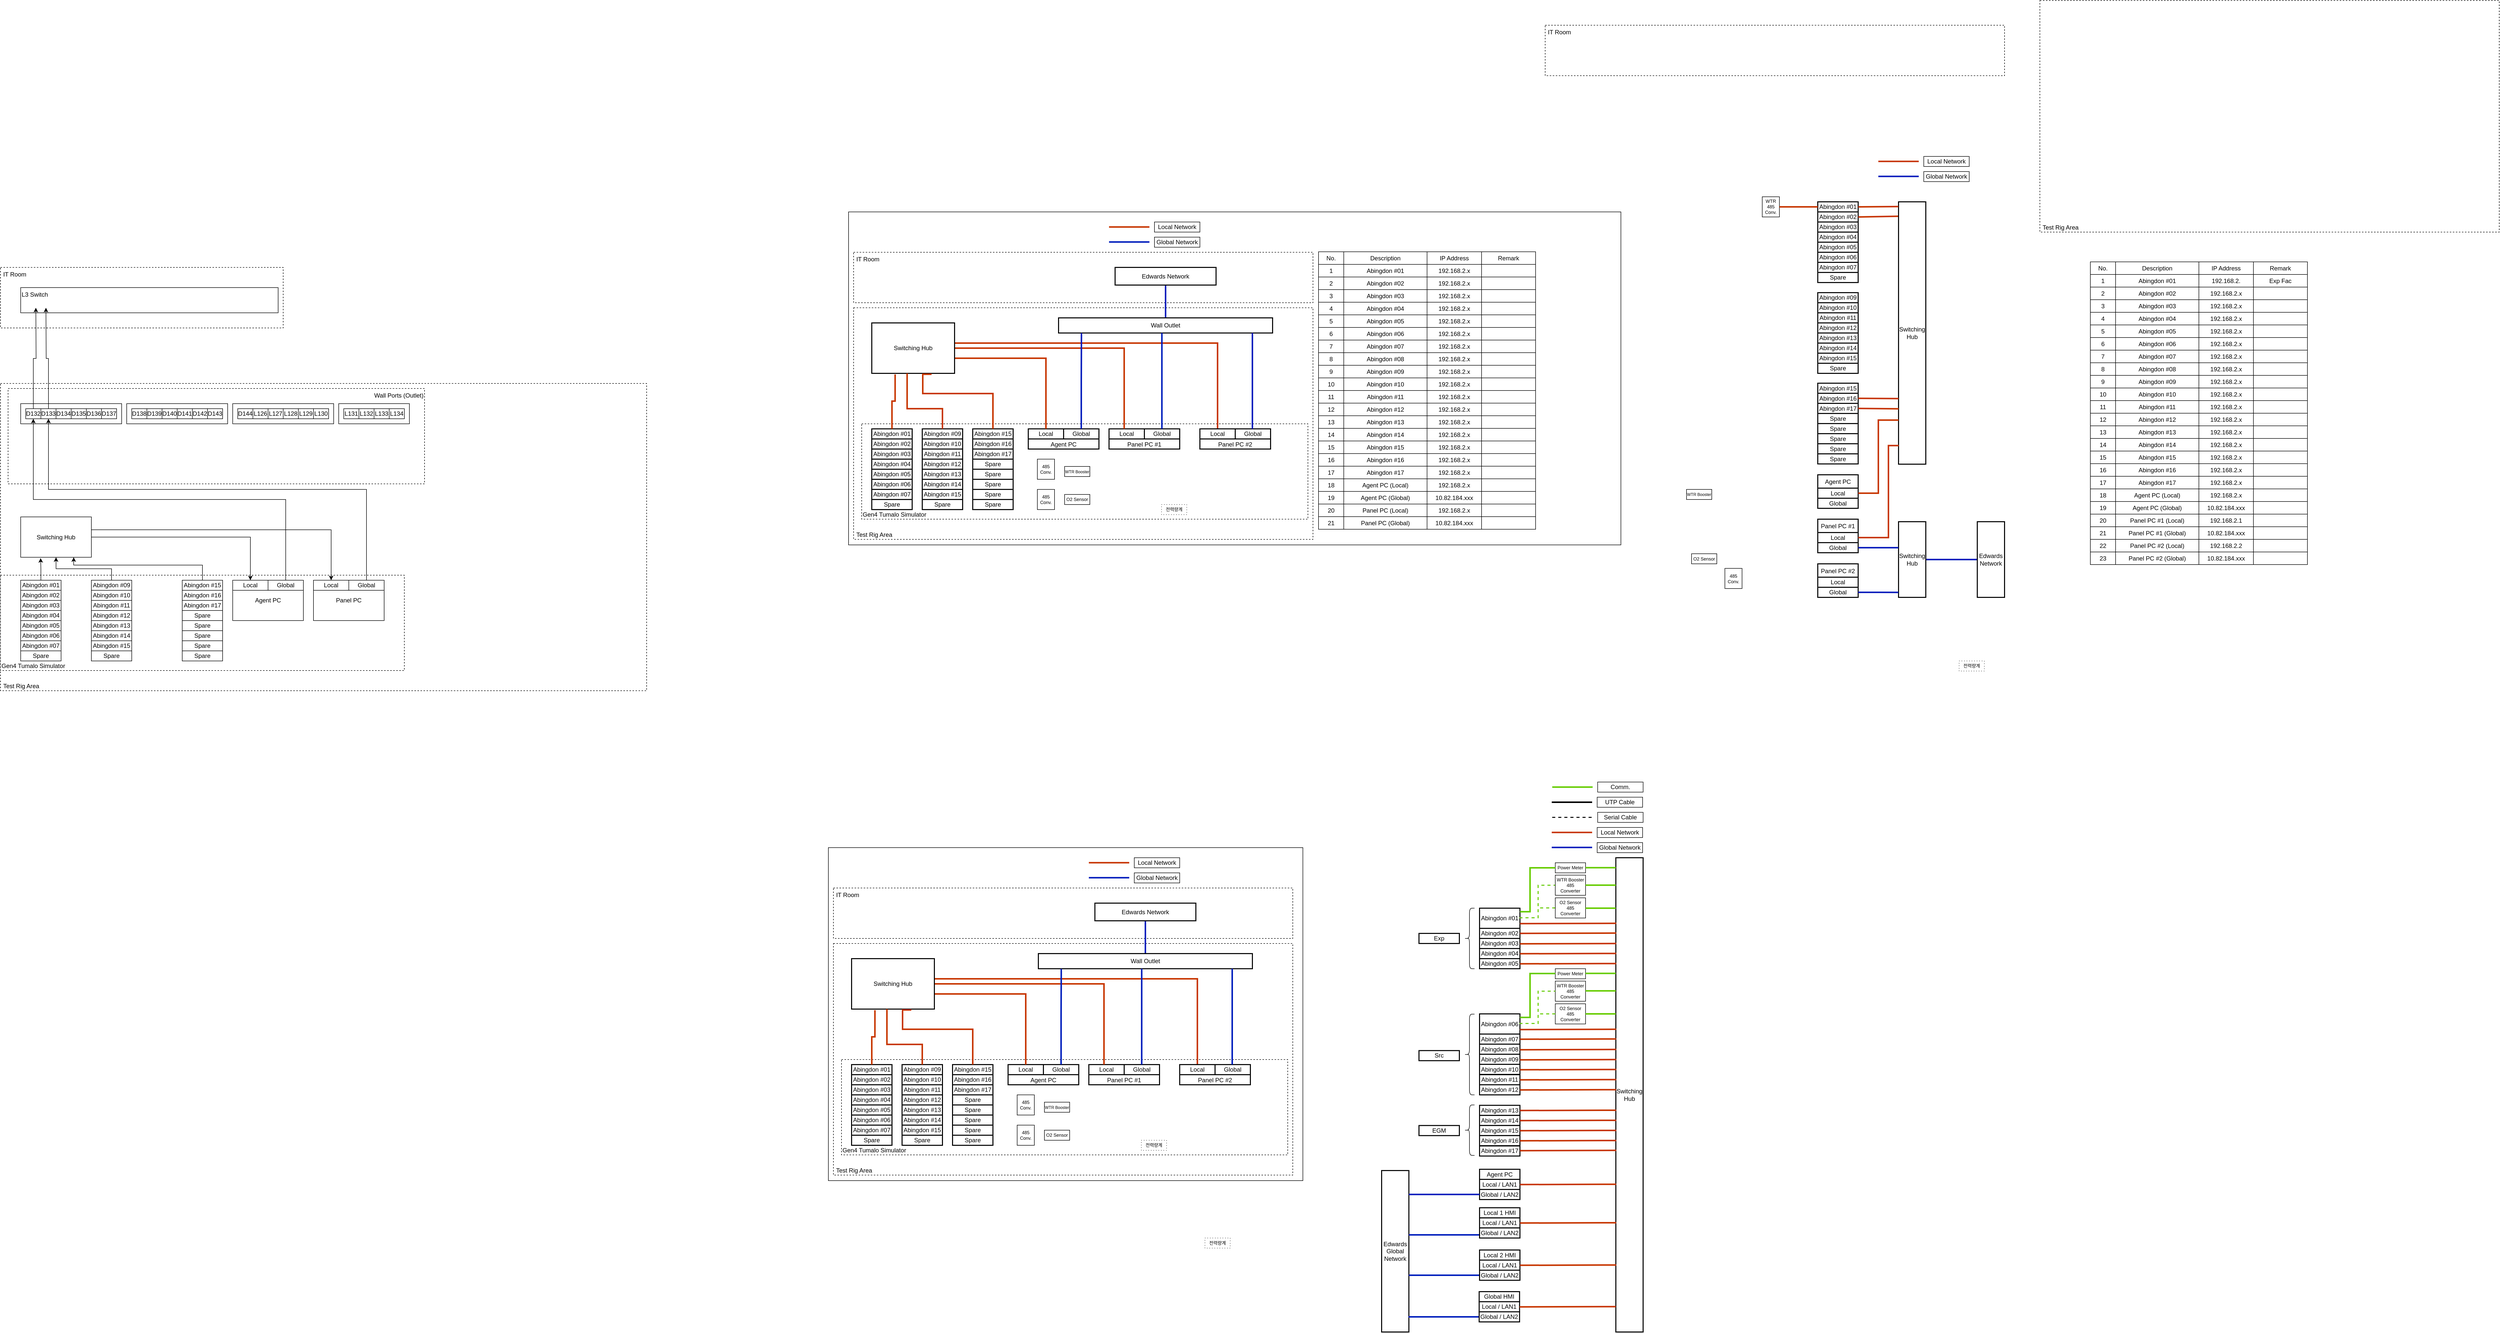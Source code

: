 <mxfile version="24.7.1" type="github">
  <diagram name="페이지-1" id="kzO6x1yu76ksa8zeV7TI">
    <mxGraphModel dx="2310" dy="2434" grid="1" gridSize="10" guides="1" tooltips="1" connect="1" arrows="1" fold="1" page="1" pageScale="1" pageWidth="1654" pageHeight="1169" math="0" shadow="0">
      <root>
        <mxCell id="0" />
        <mxCell id="1" parent="0" />
        <mxCell id="UTzjt2So9V-7-3T5RjJC-438" value="" style="rounded=0;whiteSpace=wrap;html=1;fillColor=none;strokeColor=#000000;" parent="1" vertex="1">
          <mxGeometry x="1680" y="220" width="1530" height="660" as="geometry" />
        </mxCell>
        <mxCell id="UTzjt2So9V-7-3T5RjJC-431" value="&amp;nbsp;IT Room" style="rounded=0;whiteSpace=wrap;html=1;dashed=1;align=left;horizontal=1;verticalAlign=top;strokeWidth=1;" parent="1" vertex="1">
          <mxGeometry x="1690" y="300" width="910" height="100" as="geometry" />
        </mxCell>
        <mxCell id="UTzjt2So9V-7-3T5RjJC-38" value="&amp;nbsp;Test Rig Area" style="rounded=0;whiteSpace=wrap;html=1;dashed=1;align=left;horizontal=1;verticalAlign=bottom;" parent="1" vertex="1">
          <mxGeometry y="560" width="1280" height="609" as="geometry" />
        </mxCell>
        <mxCell id="UTzjt2So9V-7-3T5RjJC-37" value="&amp;nbsp;IT Room" style="rounded=0;whiteSpace=wrap;html=1;dashed=1;align=left;horizontal=1;verticalAlign=top;" parent="1" vertex="1">
          <mxGeometry y="330" width="560" height="120" as="geometry" />
        </mxCell>
        <mxCell id="qKbkyYjuzcqZ-AUJ2ZDD-1" value="L3 Switch" style="rounded=0;whiteSpace=wrap;html=1;align=left;verticalAlign=top;" parent="1" vertex="1">
          <mxGeometry x="40" y="370" width="510" height="50" as="geometry" />
        </mxCell>
        <mxCell id="UTzjt2So9V-7-3T5RjJC-43" value="Gen4 Tumalo Simulator" style="rounded=0;whiteSpace=wrap;html=1;dashed=1;align=left;horizontal=1;verticalAlign=bottom;" parent="1" vertex="1">
          <mxGeometry y="940" width="800" height="189" as="geometry" />
        </mxCell>
        <mxCell id="UTzjt2So9V-7-3T5RjJC-27" value="" style="group" parent="1" vertex="1" connectable="0">
          <mxGeometry x="40" y="950" width="80" height="160" as="geometry" />
        </mxCell>
        <mxCell id="qKbkyYjuzcqZ-AUJ2ZDD-4" value="" style="rounded=0;whiteSpace=wrap;html=1;" parent="UTzjt2So9V-7-3T5RjJC-27" vertex="1">
          <mxGeometry width="80" height="160" as="geometry" />
        </mxCell>
        <mxCell id="qKbkyYjuzcqZ-AUJ2ZDD-6" value="Abingdon #01" style="rounded=0;whiteSpace=wrap;html=1;" parent="UTzjt2So9V-7-3T5RjJC-27" vertex="1">
          <mxGeometry width="80" height="20" as="geometry" />
        </mxCell>
        <mxCell id="qKbkyYjuzcqZ-AUJ2ZDD-7" value="Abingdon #02" style="rounded=0;whiteSpace=wrap;html=1;" parent="UTzjt2So9V-7-3T5RjJC-27" vertex="1">
          <mxGeometry y="20" width="80" height="20" as="geometry" />
        </mxCell>
        <mxCell id="qKbkyYjuzcqZ-AUJ2ZDD-8" value="Abingdon #03" style="rounded=0;whiteSpace=wrap;html=1;" parent="UTzjt2So9V-7-3T5RjJC-27" vertex="1">
          <mxGeometry y="40" width="80" height="20" as="geometry" />
        </mxCell>
        <mxCell id="qKbkyYjuzcqZ-AUJ2ZDD-9" value="Abingdon #04" style="rounded=0;whiteSpace=wrap;html=1;" parent="UTzjt2So9V-7-3T5RjJC-27" vertex="1">
          <mxGeometry y="60" width="80" height="20" as="geometry" />
        </mxCell>
        <mxCell id="qKbkyYjuzcqZ-AUJ2ZDD-10" value="Abingdon #05" style="rounded=0;whiteSpace=wrap;html=1;" parent="UTzjt2So9V-7-3T5RjJC-27" vertex="1">
          <mxGeometry y="80" width="80" height="20" as="geometry" />
        </mxCell>
        <mxCell id="qKbkyYjuzcqZ-AUJ2ZDD-11" value="Abingdon #06" style="rounded=0;whiteSpace=wrap;html=1;" parent="UTzjt2So9V-7-3T5RjJC-27" vertex="1">
          <mxGeometry y="100" width="80" height="20" as="geometry" />
        </mxCell>
        <mxCell id="qKbkyYjuzcqZ-AUJ2ZDD-12" value="Abingdon #07" style="rounded=0;whiteSpace=wrap;html=1;" parent="UTzjt2So9V-7-3T5RjJC-27" vertex="1">
          <mxGeometry y="120" width="80" height="20" as="geometry" />
        </mxCell>
        <mxCell id="qKbkyYjuzcqZ-AUJ2ZDD-33" value="Spare" style="rounded=0;whiteSpace=wrap;html=1;" parent="UTzjt2So9V-7-3T5RjJC-27" vertex="1">
          <mxGeometry y="140" width="80" height="20" as="geometry" />
        </mxCell>
        <mxCell id="UTzjt2So9V-7-3T5RjJC-28" value="" style="group" parent="1" vertex="1" connectable="0">
          <mxGeometry x="360" y="950" width="80" height="160" as="geometry" />
        </mxCell>
        <mxCell id="qKbkyYjuzcqZ-AUJ2ZDD-21" value="" style="rounded=0;whiteSpace=wrap;html=1;" parent="UTzjt2So9V-7-3T5RjJC-28" vertex="1">
          <mxGeometry width="80" height="160" as="geometry" />
        </mxCell>
        <mxCell id="qKbkyYjuzcqZ-AUJ2ZDD-22" value="Abingdon #15" style="rounded=0;whiteSpace=wrap;html=1;" parent="UTzjt2So9V-7-3T5RjJC-28" vertex="1">
          <mxGeometry width="80" height="20" as="geometry" />
        </mxCell>
        <mxCell id="qKbkyYjuzcqZ-AUJ2ZDD-23" value="Abingdon #16" style="rounded=0;whiteSpace=wrap;html=1;" parent="UTzjt2So9V-7-3T5RjJC-28" vertex="1">
          <mxGeometry y="20" width="80" height="20" as="geometry" />
        </mxCell>
        <mxCell id="qKbkyYjuzcqZ-AUJ2ZDD-24" value="Abingdon #17" style="rounded=0;whiteSpace=wrap;html=1;" parent="UTzjt2So9V-7-3T5RjJC-28" vertex="1">
          <mxGeometry y="40" width="80" height="20" as="geometry" />
        </mxCell>
        <mxCell id="qKbkyYjuzcqZ-AUJ2ZDD-25" value="Spare" style="rounded=0;whiteSpace=wrap;html=1;" parent="UTzjt2So9V-7-3T5RjJC-28" vertex="1">
          <mxGeometry y="60" width="80" height="20" as="geometry" />
        </mxCell>
        <mxCell id="qKbkyYjuzcqZ-AUJ2ZDD-26" value="Spare" style="rounded=0;whiteSpace=wrap;html=1;" parent="UTzjt2So9V-7-3T5RjJC-28" vertex="1">
          <mxGeometry y="80" width="80" height="20" as="geometry" />
        </mxCell>
        <mxCell id="qKbkyYjuzcqZ-AUJ2ZDD-27" value="Spare" style="rounded=0;whiteSpace=wrap;html=1;" parent="UTzjt2So9V-7-3T5RjJC-28" vertex="1">
          <mxGeometry y="100" width="80" height="20" as="geometry" />
        </mxCell>
        <mxCell id="qKbkyYjuzcqZ-AUJ2ZDD-28" value="Spare" style="rounded=0;whiteSpace=wrap;html=1;" parent="UTzjt2So9V-7-3T5RjJC-28" vertex="1">
          <mxGeometry y="120" width="80" height="20" as="geometry" />
        </mxCell>
        <mxCell id="qKbkyYjuzcqZ-AUJ2ZDD-31" value="Spare" style="rounded=0;whiteSpace=wrap;html=1;" parent="UTzjt2So9V-7-3T5RjJC-28" vertex="1">
          <mxGeometry y="140" width="80" height="20" as="geometry" />
        </mxCell>
        <mxCell id="UTzjt2So9V-7-3T5RjJC-39" value="" style="group" parent="1" vertex="1" connectable="0">
          <mxGeometry x="180" y="950" width="80" height="160" as="geometry" />
        </mxCell>
        <mxCell id="qKbkyYjuzcqZ-AUJ2ZDD-13" value="" style="rounded=0;whiteSpace=wrap;html=1;" parent="UTzjt2So9V-7-3T5RjJC-39" vertex="1">
          <mxGeometry width="80" height="160" as="geometry" />
        </mxCell>
        <mxCell id="qKbkyYjuzcqZ-AUJ2ZDD-14" value="Abingdon #09" style="rounded=0;whiteSpace=wrap;html=1;" parent="UTzjt2So9V-7-3T5RjJC-39" vertex="1">
          <mxGeometry width="80" height="20" as="geometry" />
        </mxCell>
        <mxCell id="qKbkyYjuzcqZ-AUJ2ZDD-15" value="Abingdon #10" style="rounded=0;whiteSpace=wrap;html=1;" parent="UTzjt2So9V-7-3T5RjJC-39" vertex="1">
          <mxGeometry y="20" width="80" height="20" as="geometry" />
        </mxCell>
        <mxCell id="qKbkyYjuzcqZ-AUJ2ZDD-16" value="Abingdon #11" style="rounded=0;whiteSpace=wrap;html=1;" parent="UTzjt2So9V-7-3T5RjJC-39" vertex="1">
          <mxGeometry y="40" width="80" height="20" as="geometry" />
        </mxCell>
        <mxCell id="qKbkyYjuzcqZ-AUJ2ZDD-17" value="Abingdon #12" style="rounded=0;whiteSpace=wrap;html=1;" parent="UTzjt2So9V-7-3T5RjJC-39" vertex="1">
          <mxGeometry y="60" width="80" height="20" as="geometry" />
        </mxCell>
        <mxCell id="qKbkyYjuzcqZ-AUJ2ZDD-18" value="Abingdon #13" style="rounded=0;whiteSpace=wrap;html=1;" parent="UTzjt2So9V-7-3T5RjJC-39" vertex="1">
          <mxGeometry y="80" width="80" height="20" as="geometry" />
        </mxCell>
        <mxCell id="qKbkyYjuzcqZ-AUJ2ZDD-19" value="Abingdon #14" style="rounded=0;whiteSpace=wrap;html=1;" parent="UTzjt2So9V-7-3T5RjJC-39" vertex="1">
          <mxGeometry y="100" width="80" height="20" as="geometry" />
        </mxCell>
        <mxCell id="qKbkyYjuzcqZ-AUJ2ZDD-20" value="Abingdon #15" style="rounded=0;whiteSpace=wrap;html=1;" parent="UTzjt2So9V-7-3T5RjJC-39" vertex="1">
          <mxGeometry y="120" width="80" height="20" as="geometry" />
        </mxCell>
        <mxCell id="qKbkyYjuzcqZ-AUJ2ZDD-32" value="Spare" style="rounded=0;whiteSpace=wrap;html=1;" parent="UTzjt2So9V-7-3T5RjJC-39" vertex="1">
          <mxGeometry y="140" width="80" height="20" as="geometry" />
        </mxCell>
        <mxCell id="UTzjt2So9V-7-3T5RjJC-45" value="Wall Ports (Outlet)" style="rounded=0;whiteSpace=wrap;html=1;dashed=1;align=right;horizontal=1;verticalAlign=top;" parent="1" vertex="1">
          <mxGeometry x="15" y="570" width="825" height="189" as="geometry" />
        </mxCell>
        <mxCell id="UTzjt2So9V-7-3T5RjJC-46" value="" style="rounded=0;whiteSpace=wrap;html=1;align=center;verticalAlign=top;" parent="1" vertex="1">
          <mxGeometry x="40" y="600" width="200" height="40" as="geometry" />
        </mxCell>
        <mxCell id="UTzjt2So9V-7-3T5RjJC-96" style="edgeStyle=orthogonalEdgeStyle;rounded=0;orthogonalLoop=1;jettySize=auto;html=1;exitX=0.5;exitY=0;exitDx=0;exitDy=0;entryX=0.5;entryY=1;entryDx=0;entryDy=0;" parent="1" source="UTzjt2So9V-7-3T5RjJC-47" edge="1">
          <mxGeometry relative="1" as="geometry">
            <mxPoint x="70" y="410" as="targetPoint" />
          </mxGeometry>
        </mxCell>
        <mxCell id="UTzjt2So9V-7-3T5RjJC-47" value="D132" style="rounded=0;whiteSpace=wrap;html=1;" parent="1" vertex="1">
          <mxGeometry x="50" y="610" width="30" height="20" as="geometry" />
        </mxCell>
        <mxCell id="UTzjt2So9V-7-3T5RjJC-97" style="edgeStyle=orthogonalEdgeStyle;rounded=0;orthogonalLoop=1;jettySize=auto;html=1;entryX=0.5;entryY=1;entryDx=0;entryDy=0;" parent="1" source="UTzjt2So9V-7-3T5RjJC-48" edge="1">
          <mxGeometry relative="1" as="geometry">
            <mxPoint x="90" y="410" as="targetPoint" />
          </mxGeometry>
        </mxCell>
        <mxCell id="UTzjt2So9V-7-3T5RjJC-48" value="D133" style="rounded=0;whiteSpace=wrap;html=1;" parent="1" vertex="1">
          <mxGeometry x="80" y="610" width="30" height="20" as="geometry" />
        </mxCell>
        <mxCell id="UTzjt2So9V-7-3T5RjJC-49" value="D134" style="rounded=0;whiteSpace=wrap;html=1;" parent="1" vertex="1">
          <mxGeometry x="110" y="610" width="30" height="20" as="geometry" />
        </mxCell>
        <mxCell id="UTzjt2So9V-7-3T5RjJC-50" value="D135" style="rounded=0;whiteSpace=wrap;html=1;" parent="1" vertex="1">
          <mxGeometry x="140" y="610" width="30" height="20" as="geometry" />
        </mxCell>
        <mxCell id="UTzjt2So9V-7-3T5RjJC-52" value="D136" style="rounded=0;whiteSpace=wrap;html=1;" parent="1" vertex="1">
          <mxGeometry x="170" y="610" width="30" height="20" as="geometry" />
        </mxCell>
        <mxCell id="UTzjt2So9V-7-3T5RjJC-53" value="D137" style="rounded=0;whiteSpace=wrap;html=1;" parent="1" vertex="1">
          <mxGeometry x="200" y="610" width="30" height="20" as="geometry" />
        </mxCell>
        <mxCell id="UTzjt2So9V-7-3T5RjJC-61" value="" style="rounded=0;whiteSpace=wrap;html=1;align=center;verticalAlign=top;" parent="1" vertex="1">
          <mxGeometry x="250" y="600" width="200" height="40" as="geometry" />
        </mxCell>
        <mxCell id="UTzjt2So9V-7-3T5RjJC-62" value="D138" style="rounded=0;whiteSpace=wrap;html=1;" parent="1" vertex="1">
          <mxGeometry x="260" y="610" width="30" height="20" as="geometry" />
        </mxCell>
        <mxCell id="UTzjt2So9V-7-3T5RjJC-63" value="D139" style="rounded=0;whiteSpace=wrap;html=1;" parent="1" vertex="1">
          <mxGeometry x="290" y="610" width="30" height="20" as="geometry" />
        </mxCell>
        <mxCell id="UTzjt2So9V-7-3T5RjJC-64" value="D140" style="rounded=0;whiteSpace=wrap;html=1;" parent="1" vertex="1">
          <mxGeometry x="320" y="610" width="30" height="20" as="geometry" />
        </mxCell>
        <mxCell id="UTzjt2So9V-7-3T5RjJC-65" value="D141" style="rounded=0;whiteSpace=wrap;html=1;" parent="1" vertex="1">
          <mxGeometry x="350" y="610" width="30" height="20" as="geometry" />
        </mxCell>
        <mxCell id="UTzjt2So9V-7-3T5RjJC-66" value="D142" style="rounded=0;whiteSpace=wrap;html=1;" parent="1" vertex="1">
          <mxGeometry x="380" y="610" width="30" height="20" as="geometry" />
        </mxCell>
        <mxCell id="UTzjt2So9V-7-3T5RjJC-67" value="D143" style="rounded=0;whiteSpace=wrap;html=1;" parent="1" vertex="1">
          <mxGeometry x="410" y="610" width="30" height="20" as="geometry" />
        </mxCell>
        <mxCell id="UTzjt2So9V-7-3T5RjJC-68" value="" style="rounded=0;whiteSpace=wrap;html=1;align=center;verticalAlign=top;" parent="1" vertex="1">
          <mxGeometry x="460" y="600" width="200" height="40" as="geometry" />
        </mxCell>
        <mxCell id="UTzjt2So9V-7-3T5RjJC-69" value="D144" style="rounded=0;whiteSpace=wrap;html=1;" parent="1" vertex="1">
          <mxGeometry x="470" y="610" width="30" height="20" as="geometry" />
        </mxCell>
        <mxCell id="UTzjt2So9V-7-3T5RjJC-70" value="L126" style="rounded=0;whiteSpace=wrap;html=1;" parent="1" vertex="1">
          <mxGeometry x="500" y="610" width="30" height="20" as="geometry" />
        </mxCell>
        <mxCell id="UTzjt2So9V-7-3T5RjJC-71" value="L127" style="rounded=0;whiteSpace=wrap;html=1;" parent="1" vertex="1">
          <mxGeometry x="530" y="610" width="30" height="20" as="geometry" />
        </mxCell>
        <mxCell id="UTzjt2So9V-7-3T5RjJC-72" value="L128" style="rounded=0;whiteSpace=wrap;html=1;" parent="1" vertex="1">
          <mxGeometry x="560" y="610" width="30" height="20" as="geometry" />
        </mxCell>
        <mxCell id="UTzjt2So9V-7-3T5RjJC-73" value="L129" style="rounded=0;whiteSpace=wrap;html=1;" parent="1" vertex="1">
          <mxGeometry x="590" y="610" width="30" height="20" as="geometry" />
        </mxCell>
        <mxCell id="UTzjt2So9V-7-3T5RjJC-74" value="L130" style="rounded=0;whiteSpace=wrap;html=1;" parent="1" vertex="1">
          <mxGeometry x="620" y="610" width="30" height="20" as="geometry" />
        </mxCell>
        <mxCell id="UTzjt2So9V-7-3T5RjJC-75" value="" style="rounded=0;whiteSpace=wrap;html=1;align=center;verticalAlign=top;" parent="1" vertex="1">
          <mxGeometry x="670" y="600" width="140" height="40" as="geometry" />
        </mxCell>
        <mxCell id="UTzjt2So9V-7-3T5RjJC-76" value="L131" style="rounded=0;whiteSpace=wrap;html=1;" parent="1" vertex="1">
          <mxGeometry x="680" y="610" width="30" height="20" as="geometry" />
        </mxCell>
        <mxCell id="UTzjt2So9V-7-3T5RjJC-77" value="L132" style="rounded=0;whiteSpace=wrap;html=1;" parent="1" vertex="1">
          <mxGeometry x="710" y="610" width="30" height="20" as="geometry" />
        </mxCell>
        <mxCell id="UTzjt2So9V-7-3T5RjJC-78" value="L133" style="rounded=0;whiteSpace=wrap;html=1;" parent="1" vertex="1">
          <mxGeometry x="740" y="610" width="30" height="20" as="geometry" />
        </mxCell>
        <mxCell id="UTzjt2So9V-7-3T5RjJC-79" value="L134" style="rounded=0;whiteSpace=wrap;html=1;" parent="1" vertex="1">
          <mxGeometry x="770" y="610" width="30" height="20" as="geometry" />
        </mxCell>
        <mxCell id="UTzjt2So9V-7-3T5RjJC-82" value="Agent PC" style="rounded=0;whiteSpace=wrap;html=1;align=center;verticalAlign=middle;" parent="1" vertex="1">
          <mxGeometry x="460" y="950" width="140" height="80" as="geometry" />
        </mxCell>
        <mxCell id="UTzjt2So9V-7-3T5RjJC-83" value="Panel PC" style="rounded=0;whiteSpace=wrap;html=1;align=center;verticalAlign=middle;" parent="1" vertex="1">
          <mxGeometry x="620" y="950" width="140" height="80" as="geometry" />
        </mxCell>
        <mxCell id="UTzjt2So9V-7-3T5RjJC-84" value="Local" style="rounded=0;whiteSpace=wrap;html=1;align=center;verticalAlign=middle;" parent="1" vertex="1">
          <mxGeometry x="460" y="950" width="70" height="20" as="geometry" />
        </mxCell>
        <mxCell id="UTzjt2So9V-7-3T5RjJC-88" style="edgeStyle=orthogonalEdgeStyle;rounded=0;orthogonalLoop=1;jettySize=auto;html=1;exitX=0.5;exitY=0;exitDx=0;exitDy=0;entryX=0.5;entryY=1;entryDx=0;entryDy=0;" parent="1" source="UTzjt2So9V-7-3T5RjJC-85" target="UTzjt2So9V-7-3T5RjJC-47" edge="1">
          <mxGeometry relative="1" as="geometry" />
        </mxCell>
        <mxCell id="UTzjt2So9V-7-3T5RjJC-85" value="Global" style="rounded=0;whiteSpace=wrap;html=1;align=center;verticalAlign=middle;" parent="1" vertex="1">
          <mxGeometry x="530" y="950" width="70" height="20" as="geometry" />
        </mxCell>
        <mxCell id="UTzjt2So9V-7-3T5RjJC-86" value="Local" style="rounded=0;whiteSpace=wrap;html=1;align=center;verticalAlign=middle;" parent="1" vertex="1">
          <mxGeometry x="620" y="950" width="70" height="20" as="geometry" />
        </mxCell>
        <mxCell id="UTzjt2So9V-7-3T5RjJC-89" style="edgeStyle=orthogonalEdgeStyle;rounded=0;orthogonalLoop=1;jettySize=auto;html=1;entryX=0.5;entryY=1;entryDx=0;entryDy=0;" parent="1" source="UTzjt2So9V-7-3T5RjJC-87" target="UTzjt2So9V-7-3T5RjJC-48" edge="1">
          <mxGeometry relative="1" as="geometry">
            <Array as="points">
              <mxPoint x="725" y="770" />
              <mxPoint x="95" y="770" />
            </Array>
          </mxGeometry>
        </mxCell>
        <mxCell id="UTzjt2So9V-7-3T5RjJC-87" value="Global" style="rounded=0;whiteSpace=wrap;html=1;align=center;verticalAlign=middle;" parent="1" vertex="1">
          <mxGeometry x="690" y="950" width="70" height="20" as="geometry" />
        </mxCell>
        <mxCell id="UTzjt2So9V-7-3T5RjJC-94" style="edgeStyle=orthogonalEdgeStyle;rounded=0;orthogonalLoop=1;jettySize=auto;html=1;entryX=0.5;entryY=0;entryDx=0;entryDy=0;" parent="1" source="UTzjt2So9V-7-3T5RjJC-90" target="UTzjt2So9V-7-3T5RjJC-84" edge="1">
          <mxGeometry relative="1" as="geometry" />
        </mxCell>
        <mxCell id="UTzjt2So9V-7-3T5RjJC-95" style="edgeStyle=orthogonalEdgeStyle;rounded=0;orthogonalLoop=1;jettySize=auto;html=1;" parent="1" source="UTzjt2So9V-7-3T5RjJC-90" target="UTzjt2So9V-7-3T5RjJC-86" edge="1">
          <mxGeometry relative="1" as="geometry">
            <Array as="points">
              <mxPoint x="655" y="850" />
            </Array>
          </mxGeometry>
        </mxCell>
        <mxCell id="UTzjt2So9V-7-3T5RjJC-90" value="Switching Hub" style="rounded=0;whiteSpace=wrap;html=1;align=center;verticalAlign=middle;" parent="1" vertex="1">
          <mxGeometry x="40" y="824.5" width="140" height="80" as="geometry" />
        </mxCell>
        <mxCell id="UTzjt2So9V-7-3T5RjJC-91" style="edgeStyle=orthogonalEdgeStyle;rounded=0;orthogonalLoop=1;jettySize=auto;html=1;entryX=0.282;entryY=1.021;entryDx=0;entryDy=0;entryPerimeter=0;" parent="1" source="qKbkyYjuzcqZ-AUJ2ZDD-6" target="UTzjt2So9V-7-3T5RjJC-90" edge="1">
          <mxGeometry relative="1" as="geometry" />
        </mxCell>
        <mxCell id="UTzjt2So9V-7-3T5RjJC-92" style="edgeStyle=orthogonalEdgeStyle;rounded=0;orthogonalLoop=1;jettySize=auto;html=1;" parent="1" source="qKbkyYjuzcqZ-AUJ2ZDD-14" target="UTzjt2So9V-7-3T5RjJC-90" edge="1">
          <mxGeometry relative="1" as="geometry" />
        </mxCell>
        <mxCell id="UTzjt2So9V-7-3T5RjJC-93" style="edgeStyle=orthogonalEdgeStyle;rounded=0;orthogonalLoop=1;jettySize=auto;html=1;entryX=0.75;entryY=1;entryDx=0;entryDy=0;" parent="1" source="qKbkyYjuzcqZ-AUJ2ZDD-22" target="UTzjt2So9V-7-3T5RjJC-90" edge="1">
          <mxGeometry relative="1" as="geometry">
            <Array as="points">
              <mxPoint x="400" y="920" />
              <mxPoint x="145" y="920" />
            </Array>
          </mxGeometry>
        </mxCell>
        <mxCell id="UTzjt2So9V-7-3T5RjJC-98" value="&amp;nbsp;Test Rig Area" style="rounded=0;whiteSpace=wrap;html=1;dashed=1;align=left;horizontal=1;verticalAlign=bottom;strokeWidth=1;strokeColor=#000000;" parent="1" vertex="1">
          <mxGeometry x="1690" y="410" width="910" height="459" as="geometry" />
        </mxCell>
        <mxCell id="UTzjt2So9V-7-3T5RjJC-101" value="Gen4 Tumalo Simulator" style="rounded=0;whiteSpace=wrap;html=1;dashed=1;align=left;horizontal=1;verticalAlign=bottom;strokeWidth=1;" parent="1" vertex="1">
          <mxGeometry x="1706" y="640" width="884" height="189" as="geometry" />
        </mxCell>
        <mxCell id="UTzjt2So9V-7-3T5RjJC-102" value="" style="group;strokeWidth=2;" parent="1" vertex="1" connectable="0">
          <mxGeometry x="1726" y="650" width="80" height="160" as="geometry" />
        </mxCell>
        <mxCell id="UTzjt2So9V-7-3T5RjJC-103" value="" style="rounded=0;whiteSpace=wrap;html=1;strokeWidth=2;" parent="UTzjt2So9V-7-3T5RjJC-102" vertex="1">
          <mxGeometry width="80" height="160" as="geometry" />
        </mxCell>
        <mxCell id="UTzjt2So9V-7-3T5RjJC-104" value="Abingdon #01" style="rounded=0;whiteSpace=wrap;html=1;strokeWidth=2;" parent="UTzjt2So9V-7-3T5RjJC-102" vertex="1">
          <mxGeometry width="80" height="20" as="geometry" />
        </mxCell>
        <mxCell id="UTzjt2So9V-7-3T5RjJC-105" value="Abingdon #02" style="rounded=0;whiteSpace=wrap;html=1;strokeWidth=2;" parent="UTzjt2So9V-7-3T5RjJC-102" vertex="1">
          <mxGeometry y="20" width="80" height="20" as="geometry" />
        </mxCell>
        <mxCell id="UTzjt2So9V-7-3T5RjJC-106" value="Abingdon #03" style="rounded=0;whiteSpace=wrap;html=1;strokeWidth=2;" parent="UTzjt2So9V-7-3T5RjJC-102" vertex="1">
          <mxGeometry y="40" width="80" height="20" as="geometry" />
        </mxCell>
        <mxCell id="UTzjt2So9V-7-3T5RjJC-107" value="Abingdon #04" style="rounded=0;whiteSpace=wrap;html=1;strokeWidth=2;" parent="UTzjt2So9V-7-3T5RjJC-102" vertex="1">
          <mxGeometry y="60" width="80" height="20" as="geometry" />
        </mxCell>
        <mxCell id="UTzjt2So9V-7-3T5RjJC-108" value="Abingdon #05" style="rounded=0;whiteSpace=wrap;html=1;strokeWidth=2;" parent="UTzjt2So9V-7-3T5RjJC-102" vertex="1">
          <mxGeometry y="80" width="80" height="20" as="geometry" />
        </mxCell>
        <mxCell id="UTzjt2So9V-7-3T5RjJC-109" value="Abingdon #06" style="rounded=0;whiteSpace=wrap;html=1;strokeWidth=2;" parent="UTzjt2So9V-7-3T5RjJC-102" vertex="1">
          <mxGeometry y="100" width="80" height="20" as="geometry" />
        </mxCell>
        <mxCell id="UTzjt2So9V-7-3T5RjJC-110" value="Abingdon #07" style="rounded=0;whiteSpace=wrap;html=1;strokeWidth=2;" parent="UTzjt2So9V-7-3T5RjJC-102" vertex="1">
          <mxGeometry y="120" width="80" height="20" as="geometry" />
        </mxCell>
        <mxCell id="UTzjt2So9V-7-3T5RjJC-111" value="Spare" style="rounded=0;whiteSpace=wrap;html=1;strokeWidth=2;" parent="UTzjt2So9V-7-3T5RjJC-102" vertex="1">
          <mxGeometry y="140" width="80" height="20" as="geometry" />
        </mxCell>
        <mxCell id="UTzjt2So9V-7-3T5RjJC-112" value="" style="group;strokeWidth=2;" parent="1" vertex="1" connectable="0">
          <mxGeometry x="1926" y="650" width="80" height="160" as="geometry" />
        </mxCell>
        <mxCell id="UTzjt2So9V-7-3T5RjJC-113" value="" style="rounded=0;whiteSpace=wrap;html=1;strokeWidth=2;" parent="UTzjt2So9V-7-3T5RjJC-112" vertex="1">
          <mxGeometry width="80" height="160" as="geometry" />
        </mxCell>
        <mxCell id="UTzjt2So9V-7-3T5RjJC-114" value="Abingdon #15" style="rounded=0;whiteSpace=wrap;html=1;strokeWidth=2;" parent="UTzjt2So9V-7-3T5RjJC-112" vertex="1">
          <mxGeometry width="80" height="20" as="geometry" />
        </mxCell>
        <mxCell id="UTzjt2So9V-7-3T5RjJC-115" value="Abingdon #16" style="rounded=0;whiteSpace=wrap;html=1;strokeWidth=2;" parent="UTzjt2So9V-7-3T5RjJC-112" vertex="1">
          <mxGeometry y="20" width="80" height="20" as="geometry" />
        </mxCell>
        <mxCell id="UTzjt2So9V-7-3T5RjJC-116" value="Abingdon #17" style="rounded=0;whiteSpace=wrap;html=1;strokeWidth=2;" parent="UTzjt2So9V-7-3T5RjJC-112" vertex="1">
          <mxGeometry y="40" width="80" height="20" as="geometry" />
        </mxCell>
        <mxCell id="UTzjt2So9V-7-3T5RjJC-117" value="Spare" style="rounded=0;whiteSpace=wrap;html=1;strokeWidth=2;" parent="UTzjt2So9V-7-3T5RjJC-112" vertex="1">
          <mxGeometry y="60" width="80" height="20" as="geometry" />
        </mxCell>
        <mxCell id="UTzjt2So9V-7-3T5RjJC-118" value="Spare" style="rounded=0;whiteSpace=wrap;html=1;strokeWidth=2;" parent="UTzjt2So9V-7-3T5RjJC-112" vertex="1">
          <mxGeometry y="80" width="80" height="20" as="geometry" />
        </mxCell>
        <mxCell id="UTzjt2So9V-7-3T5RjJC-119" value="Spare" style="rounded=0;whiteSpace=wrap;html=1;strokeWidth=2;" parent="UTzjt2So9V-7-3T5RjJC-112" vertex="1">
          <mxGeometry y="100" width="80" height="20" as="geometry" />
        </mxCell>
        <mxCell id="UTzjt2So9V-7-3T5RjJC-120" value="Spare" style="rounded=0;whiteSpace=wrap;html=1;strokeWidth=2;" parent="UTzjt2So9V-7-3T5RjJC-112" vertex="1">
          <mxGeometry y="120" width="80" height="20" as="geometry" />
        </mxCell>
        <mxCell id="UTzjt2So9V-7-3T5RjJC-121" value="Spare" style="rounded=0;whiteSpace=wrap;html=1;strokeWidth=2;" parent="UTzjt2So9V-7-3T5RjJC-112" vertex="1">
          <mxGeometry y="140" width="80" height="20" as="geometry" />
        </mxCell>
        <mxCell id="UTzjt2So9V-7-3T5RjJC-122" value="" style="group;strokeWidth=2;" parent="1" vertex="1" connectable="0">
          <mxGeometry x="1826" y="650" width="80" height="160" as="geometry" />
        </mxCell>
        <mxCell id="UTzjt2So9V-7-3T5RjJC-123" value="" style="rounded=0;whiteSpace=wrap;html=1;strokeWidth=2;" parent="UTzjt2So9V-7-3T5RjJC-122" vertex="1">
          <mxGeometry width="80" height="160" as="geometry" />
        </mxCell>
        <mxCell id="UTzjt2So9V-7-3T5RjJC-124" value="Abingdon #09" style="rounded=0;whiteSpace=wrap;html=1;strokeWidth=2;" parent="UTzjt2So9V-7-3T5RjJC-122" vertex="1">
          <mxGeometry width="80" height="20" as="geometry" />
        </mxCell>
        <mxCell id="UTzjt2So9V-7-3T5RjJC-125" value="Abingdon #10" style="rounded=0;whiteSpace=wrap;html=1;strokeWidth=2;" parent="UTzjt2So9V-7-3T5RjJC-122" vertex="1">
          <mxGeometry y="20" width="80" height="20" as="geometry" />
        </mxCell>
        <mxCell id="UTzjt2So9V-7-3T5RjJC-126" value="Abingdon #11" style="rounded=0;whiteSpace=wrap;html=1;strokeWidth=2;" parent="UTzjt2So9V-7-3T5RjJC-122" vertex="1">
          <mxGeometry y="40" width="80" height="20" as="geometry" />
        </mxCell>
        <mxCell id="UTzjt2So9V-7-3T5RjJC-127" value="Abingdon #12" style="rounded=0;whiteSpace=wrap;html=1;strokeWidth=2;" parent="UTzjt2So9V-7-3T5RjJC-122" vertex="1">
          <mxGeometry y="60" width="80" height="20" as="geometry" />
        </mxCell>
        <mxCell id="UTzjt2So9V-7-3T5RjJC-128" value="Abingdon #13" style="rounded=0;whiteSpace=wrap;html=1;strokeWidth=2;" parent="UTzjt2So9V-7-3T5RjJC-122" vertex="1">
          <mxGeometry y="80" width="80" height="20" as="geometry" />
        </mxCell>
        <mxCell id="UTzjt2So9V-7-3T5RjJC-129" value="Abingdon #14" style="rounded=0;whiteSpace=wrap;html=1;strokeWidth=2;" parent="UTzjt2So9V-7-3T5RjJC-122" vertex="1">
          <mxGeometry y="100" width="80" height="20" as="geometry" />
        </mxCell>
        <mxCell id="UTzjt2So9V-7-3T5RjJC-130" value="Abingdon #15" style="rounded=0;whiteSpace=wrap;html=1;strokeWidth=2;" parent="UTzjt2So9V-7-3T5RjJC-122" vertex="1">
          <mxGeometry y="120" width="80" height="20" as="geometry" />
        </mxCell>
        <mxCell id="UTzjt2So9V-7-3T5RjJC-131" value="Spare" style="rounded=0;whiteSpace=wrap;html=1;strokeWidth=2;" parent="UTzjt2So9V-7-3T5RjJC-122" vertex="1">
          <mxGeometry y="140" width="80" height="20" as="geometry" />
        </mxCell>
        <mxCell id="UTzjt2So9V-7-3T5RjJC-425" style="edgeStyle=orthogonalEdgeStyle;rounded=0;orthogonalLoop=1;jettySize=auto;html=1;entryX=0.5;entryY=1;entryDx=0;entryDy=0;fillColor=#0050ef;strokeColor=#001DBC;strokeWidth=3;endArrow=none;endFill=0;" parent="1" source="UTzjt2So9V-7-3T5RjJC-133" target="UTzjt2So9V-7-3T5RjJC-426" edge="1">
          <mxGeometry relative="1" as="geometry">
            <mxPoint x="2196.0" y="230" as="targetPoint" />
          </mxGeometry>
        </mxCell>
        <mxCell id="UTzjt2So9V-7-3T5RjJC-133" value="Wall Outlet" style="rounded=0;whiteSpace=wrap;html=1;align=center;verticalAlign=middle;strokeWidth=2;" parent="1" vertex="1">
          <mxGeometry x="2096" y="430" width="424" height="30" as="geometry" />
        </mxCell>
        <mxCell id="UTzjt2So9V-7-3T5RjJC-161" value="&lt;div&gt;&lt;span style=&quot;background-color: initial;&quot;&gt;Agent PC&lt;/span&gt;&lt;br&gt;&lt;/div&gt;" style="rounded=0;whiteSpace=wrap;html=1;align=center;verticalAlign=bottom;strokeWidth=2;" parent="1" vertex="1">
          <mxGeometry x="2036" y="650" width="140" height="40" as="geometry" />
        </mxCell>
        <mxCell id="UTzjt2So9V-7-3T5RjJC-162" value="&lt;div&gt;&lt;span style=&quot;background-color: initial;&quot;&gt;Panel PC #1&lt;/span&gt;&lt;br&gt;&lt;/div&gt;" style="rounded=0;whiteSpace=wrap;html=1;align=center;verticalAlign=bottom;strokeWidth=2;" parent="1" vertex="1">
          <mxGeometry x="2196" y="650" width="140" height="40" as="geometry" />
        </mxCell>
        <mxCell id="UTzjt2So9V-7-3T5RjJC-163" value="Local" style="rounded=0;whiteSpace=wrap;html=1;align=center;verticalAlign=middle;strokeWidth=2;" parent="1" vertex="1">
          <mxGeometry x="2036" y="650" width="70" height="20" as="geometry" />
        </mxCell>
        <mxCell id="UTzjt2So9V-7-3T5RjJC-165" value="Global" style="rounded=0;whiteSpace=wrap;html=1;align=center;verticalAlign=middle;strokeWidth=2;" parent="1" vertex="1">
          <mxGeometry x="2106" y="650" width="70" height="20" as="geometry" />
        </mxCell>
        <mxCell id="UTzjt2So9V-7-3T5RjJC-166" value="Local" style="rounded=0;whiteSpace=wrap;html=1;align=center;verticalAlign=middle;strokeWidth=2;" parent="1" vertex="1">
          <mxGeometry x="2196" y="650" width="70" height="20" as="geometry" />
        </mxCell>
        <mxCell id="UTzjt2So9V-7-3T5RjJC-168" value="Global" style="rounded=0;whiteSpace=wrap;html=1;align=center;verticalAlign=middle;strokeWidth=2;" parent="1" vertex="1">
          <mxGeometry x="2266" y="650" width="70" height="20" as="geometry" />
        </mxCell>
        <mxCell id="UTzjt2So9V-7-3T5RjJC-169" style="edgeStyle=orthogonalEdgeStyle;rounded=0;orthogonalLoop=1;jettySize=auto;html=1;entryX=0.5;entryY=0;entryDx=0;entryDy=0;fillColor=#fa6800;strokeColor=#C73500;strokeWidth=3;endArrow=none;endFill=0;" parent="1" source="UTzjt2So9V-7-3T5RjJC-171" target="UTzjt2So9V-7-3T5RjJC-163" edge="1">
          <mxGeometry relative="1" as="geometry">
            <Array as="points">
              <mxPoint x="2071" y="510" />
            </Array>
          </mxGeometry>
        </mxCell>
        <mxCell id="UTzjt2So9V-7-3T5RjJC-175" style="edgeStyle=orthogonalEdgeStyle;rounded=0;orthogonalLoop=1;jettySize=auto;html=1;fillColor=#fa6800;strokeColor=#C73500;strokeWidth=3;endArrow=none;endFill=0;" parent="1" source="UTzjt2So9V-7-3T5RjJC-171" edge="1">
          <mxGeometry relative="1" as="geometry">
            <mxPoint x="2226" y="650" as="targetPoint" />
            <Array as="points">
              <mxPoint x="2226" y="490" />
              <mxPoint x="2226" y="650" />
            </Array>
          </mxGeometry>
        </mxCell>
        <mxCell id="2HqpKdyP9IXQbHMKSjdH-19" style="edgeStyle=orthogonalEdgeStyle;rounded=0;orthogonalLoop=1;jettySize=auto;html=1;entryX=0.5;entryY=0;entryDx=0;entryDy=0;fontFamily=Helvetica;fontSize=12;fontColor=default;strokeColor=#C73500;strokeWidth=3;endArrow=none;endFill=0;" parent="1" source="UTzjt2So9V-7-3T5RjJC-171" target="2HqpKdyP9IXQbHMKSjdH-2" edge="1">
          <mxGeometry relative="1" as="geometry">
            <Array as="points">
              <mxPoint x="2411" y="480" />
            </Array>
          </mxGeometry>
        </mxCell>
        <mxCell id="UTzjt2So9V-7-3T5RjJC-171" value="Switching Hub" style="rounded=0;whiteSpace=wrap;html=1;align=center;verticalAlign=middle;strokeWidth=2;" parent="1" vertex="1">
          <mxGeometry x="1726" y="440" width="164" height="100" as="geometry" />
        </mxCell>
        <mxCell id="UTzjt2So9V-7-3T5RjJC-172" style="edgeStyle=orthogonalEdgeStyle;rounded=0;orthogonalLoop=1;jettySize=auto;html=1;entryX=0.282;entryY=1.021;entryDx=0;entryDy=0;entryPerimeter=0;fillColor=#fa6800;strokeColor=#C73500;strokeWidth=3;endArrow=none;endFill=0;" parent="1" source="UTzjt2So9V-7-3T5RjJC-104" target="UTzjt2So9V-7-3T5RjJC-171" edge="1">
          <mxGeometry relative="1" as="geometry" />
        </mxCell>
        <mxCell id="UTzjt2So9V-7-3T5RjJC-173" style="edgeStyle=orthogonalEdgeStyle;rounded=0;orthogonalLoop=1;jettySize=auto;html=1;exitX=0.5;exitY=0;exitDx=0;exitDy=0;fillColor=#fa6800;strokeColor=#C73500;strokeWidth=3;endArrow=none;endFill=0;" parent="1" source="UTzjt2So9V-7-3T5RjJC-124" target="UTzjt2So9V-7-3T5RjJC-171" edge="1">
          <mxGeometry relative="1" as="geometry">
            <Array as="points">
              <mxPoint x="1866" y="610" />
              <mxPoint x="1796" y="610" />
            </Array>
          </mxGeometry>
        </mxCell>
        <mxCell id="UTzjt2So9V-7-3T5RjJC-178" style="edgeStyle=orthogonalEdgeStyle;rounded=0;orthogonalLoop=1;jettySize=auto;html=1;entryX=0.722;entryY=1.018;entryDx=0;entryDy=0;entryPerimeter=0;fillColor=#fa6800;strokeColor=#C73500;strokeWidth=3;endArrow=none;endFill=0;" parent="1" source="UTzjt2So9V-7-3T5RjJC-114" target="UTzjt2So9V-7-3T5RjJC-171" edge="1">
          <mxGeometry relative="1" as="geometry">
            <Array as="points">
              <mxPoint x="1966" y="580" />
              <mxPoint x="1827" y="580" />
            </Array>
          </mxGeometry>
        </mxCell>
        <mxCell id="UTzjt2So9V-7-3T5RjJC-303" value="" style="shape=table;startSize=0;container=1;collapsible=0;childLayout=tableLayout;" parent="1" vertex="1">
          <mxGeometry x="2611" y="299" width="430" height="550" as="geometry" />
        </mxCell>
        <mxCell id="UTzjt2So9V-7-3T5RjJC-304" value="" style="shape=tableRow;horizontal=0;startSize=0;swimlaneHead=0;swimlaneBody=0;strokeColor=inherit;top=0;left=0;bottom=0;right=0;collapsible=0;dropTarget=0;fillColor=none;points=[[0,0.5],[1,0.5]];portConstraint=eastwest;" parent="UTzjt2So9V-7-3T5RjJC-303" vertex="1">
          <mxGeometry width="430" height="25" as="geometry" />
        </mxCell>
        <mxCell id="UTzjt2So9V-7-3T5RjJC-305" value="No." style="shape=partialRectangle;html=1;whiteSpace=wrap;connectable=0;strokeColor=inherit;overflow=hidden;fillColor=none;top=0;left=0;bottom=0;right=0;pointerEvents=1;" parent="UTzjt2So9V-7-3T5RjJC-304" vertex="1">
          <mxGeometry width="50" height="25" as="geometry">
            <mxRectangle width="50" height="25" as="alternateBounds" />
          </mxGeometry>
        </mxCell>
        <mxCell id="UTzjt2So9V-7-3T5RjJC-306" value="Description" style="shape=partialRectangle;html=1;whiteSpace=wrap;connectable=0;strokeColor=inherit;overflow=hidden;fillColor=none;top=0;left=0;bottom=0;right=0;pointerEvents=1;" parent="UTzjt2So9V-7-3T5RjJC-304" vertex="1">
          <mxGeometry x="50" width="165" height="25" as="geometry">
            <mxRectangle width="165" height="25" as="alternateBounds" />
          </mxGeometry>
        </mxCell>
        <mxCell id="UTzjt2So9V-7-3T5RjJC-307" value="IP Address" style="shape=partialRectangle;html=1;whiteSpace=wrap;connectable=0;strokeColor=inherit;overflow=hidden;fillColor=none;top=0;left=0;bottom=0;right=0;pointerEvents=1;" parent="UTzjt2So9V-7-3T5RjJC-304" vertex="1">
          <mxGeometry x="215" width="108" height="25" as="geometry">
            <mxRectangle width="108" height="25" as="alternateBounds" />
          </mxGeometry>
        </mxCell>
        <mxCell id="UTzjt2So9V-7-3T5RjJC-308" value="Remark" style="shape=partialRectangle;html=1;whiteSpace=wrap;connectable=0;strokeColor=inherit;overflow=hidden;fillColor=none;top=0;left=0;bottom=0;right=0;pointerEvents=1;" parent="UTzjt2So9V-7-3T5RjJC-304" vertex="1">
          <mxGeometry x="323" width="107" height="25" as="geometry">
            <mxRectangle width="107" height="25" as="alternateBounds" />
          </mxGeometry>
        </mxCell>
        <mxCell id="UTzjt2So9V-7-3T5RjJC-309" value="" style="shape=tableRow;horizontal=0;startSize=0;swimlaneHead=0;swimlaneBody=0;strokeColor=inherit;top=0;left=0;bottom=0;right=0;collapsible=0;dropTarget=0;fillColor=none;points=[[0,0.5],[1,0.5]];portConstraint=eastwest;" parent="UTzjt2So9V-7-3T5RjJC-303" vertex="1">
          <mxGeometry y="25" width="430" height="25" as="geometry" />
        </mxCell>
        <mxCell id="UTzjt2So9V-7-3T5RjJC-310" value="1" style="shape=partialRectangle;html=1;whiteSpace=wrap;connectable=0;strokeColor=inherit;overflow=hidden;fillColor=none;top=0;left=0;bottom=0;right=0;pointerEvents=1;" parent="UTzjt2So9V-7-3T5RjJC-309" vertex="1">
          <mxGeometry width="50" height="25" as="geometry">
            <mxRectangle width="50" height="25" as="alternateBounds" />
          </mxGeometry>
        </mxCell>
        <mxCell id="UTzjt2So9V-7-3T5RjJC-311" value="Abingdon #01" style="shape=partialRectangle;html=1;whiteSpace=wrap;connectable=0;strokeColor=inherit;overflow=hidden;fillColor=none;top=0;left=0;bottom=0;right=0;pointerEvents=1;" parent="UTzjt2So9V-7-3T5RjJC-309" vertex="1">
          <mxGeometry x="50" width="165" height="25" as="geometry">
            <mxRectangle width="165" height="25" as="alternateBounds" />
          </mxGeometry>
        </mxCell>
        <mxCell id="UTzjt2So9V-7-3T5RjJC-312" value="192.168.2.x" style="shape=partialRectangle;html=1;whiteSpace=wrap;connectable=0;strokeColor=inherit;overflow=hidden;fillColor=none;top=0;left=0;bottom=0;right=0;pointerEvents=1;" parent="UTzjt2So9V-7-3T5RjJC-309" vertex="1">
          <mxGeometry x="215" width="108" height="25" as="geometry">
            <mxRectangle width="108" height="25" as="alternateBounds" />
          </mxGeometry>
        </mxCell>
        <mxCell id="UTzjt2So9V-7-3T5RjJC-313" value="" style="shape=partialRectangle;html=1;whiteSpace=wrap;connectable=0;strokeColor=inherit;overflow=hidden;fillColor=none;top=0;left=0;bottom=0;right=0;pointerEvents=1;" parent="UTzjt2So9V-7-3T5RjJC-309" vertex="1">
          <mxGeometry x="323" width="107" height="25" as="geometry">
            <mxRectangle width="107" height="25" as="alternateBounds" />
          </mxGeometry>
        </mxCell>
        <mxCell id="UTzjt2So9V-7-3T5RjJC-314" value="" style="shape=tableRow;horizontal=0;startSize=0;swimlaneHead=0;swimlaneBody=0;strokeColor=inherit;top=0;left=0;bottom=0;right=0;collapsible=0;dropTarget=0;fillColor=none;points=[[0,0.5],[1,0.5]];portConstraint=eastwest;" parent="UTzjt2So9V-7-3T5RjJC-303" vertex="1">
          <mxGeometry y="50" width="430" height="25" as="geometry" />
        </mxCell>
        <mxCell id="UTzjt2So9V-7-3T5RjJC-315" value="2" style="shape=partialRectangle;html=1;whiteSpace=wrap;connectable=0;strokeColor=inherit;overflow=hidden;fillColor=none;top=0;left=0;bottom=0;right=0;pointerEvents=1;" parent="UTzjt2So9V-7-3T5RjJC-314" vertex="1">
          <mxGeometry width="50" height="25" as="geometry">
            <mxRectangle width="50" height="25" as="alternateBounds" />
          </mxGeometry>
        </mxCell>
        <mxCell id="UTzjt2So9V-7-3T5RjJC-316" value="Abingdon #02" style="shape=partialRectangle;html=1;whiteSpace=wrap;connectable=0;strokeColor=inherit;overflow=hidden;fillColor=none;top=0;left=0;bottom=0;right=0;pointerEvents=1;" parent="UTzjt2So9V-7-3T5RjJC-314" vertex="1">
          <mxGeometry x="50" width="165" height="25" as="geometry">
            <mxRectangle width="165" height="25" as="alternateBounds" />
          </mxGeometry>
        </mxCell>
        <mxCell id="UTzjt2So9V-7-3T5RjJC-317" value="192.168.2.x" style="shape=partialRectangle;html=1;whiteSpace=wrap;connectable=0;strokeColor=inherit;overflow=hidden;fillColor=none;top=0;left=0;bottom=0;right=0;pointerEvents=1;" parent="UTzjt2So9V-7-3T5RjJC-314" vertex="1">
          <mxGeometry x="215" width="108" height="25" as="geometry">
            <mxRectangle width="108" height="25" as="alternateBounds" />
          </mxGeometry>
        </mxCell>
        <mxCell id="UTzjt2So9V-7-3T5RjJC-318" value="" style="shape=partialRectangle;html=1;whiteSpace=wrap;connectable=0;strokeColor=inherit;overflow=hidden;fillColor=none;top=0;left=0;bottom=0;right=0;pointerEvents=1;" parent="UTzjt2So9V-7-3T5RjJC-314" vertex="1">
          <mxGeometry x="323" width="107" height="25" as="geometry">
            <mxRectangle width="107" height="25" as="alternateBounds" />
          </mxGeometry>
        </mxCell>
        <mxCell id="UTzjt2So9V-7-3T5RjJC-319" value="" style="shape=tableRow;horizontal=0;startSize=0;swimlaneHead=0;swimlaneBody=0;strokeColor=inherit;top=0;left=0;bottom=0;right=0;collapsible=0;dropTarget=0;fillColor=none;points=[[0,0.5],[1,0.5]];portConstraint=eastwest;" parent="UTzjt2So9V-7-3T5RjJC-303" vertex="1">
          <mxGeometry y="75" width="430" height="25" as="geometry" />
        </mxCell>
        <mxCell id="UTzjt2So9V-7-3T5RjJC-320" value="3" style="shape=partialRectangle;html=1;whiteSpace=wrap;connectable=0;strokeColor=inherit;overflow=hidden;fillColor=none;top=0;left=0;bottom=0;right=0;pointerEvents=1;" parent="UTzjt2So9V-7-3T5RjJC-319" vertex="1">
          <mxGeometry width="50" height="25" as="geometry">
            <mxRectangle width="50" height="25" as="alternateBounds" />
          </mxGeometry>
        </mxCell>
        <mxCell id="UTzjt2So9V-7-3T5RjJC-321" value="Abingdon #03" style="shape=partialRectangle;html=1;whiteSpace=wrap;connectable=0;strokeColor=inherit;overflow=hidden;fillColor=none;top=0;left=0;bottom=0;right=0;pointerEvents=1;" parent="UTzjt2So9V-7-3T5RjJC-319" vertex="1">
          <mxGeometry x="50" width="165" height="25" as="geometry">
            <mxRectangle width="165" height="25" as="alternateBounds" />
          </mxGeometry>
        </mxCell>
        <mxCell id="UTzjt2So9V-7-3T5RjJC-322" value="192.168.2.x" style="shape=partialRectangle;html=1;whiteSpace=wrap;connectable=0;strokeColor=inherit;overflow=hidden;fillColor=none;top=0;left=0;bottom=0;right=0;pointerEvents=1;" parent="UTzjt2So9V-7-3T5RjJC-319" vertex="1">
          <mxGeometry x="215" width="108" height="25" as="geometry">
            <mxRectangle width="108" height="25" as="alternateBounds" />
          </mxGeometry>
        </mxCell>
        <mxCell id="UTzjt2So9V-7-3T5RjJC-323" value="" style="shape=partialRectangle;html=1;whiteSpace=wrap;connectable=0;strokeColor=inherit;overflow=hidden;fillColor=none;top=0;left=0;bottom=0;right=0;pointerEvents=1;" parent="UTzjt2So9V-7-3T5RjJC-319" vertex="1">
          <mxGeometry x="323" width="107" height="25" as="geometry">
            <mxRectangle width="107" height="25" as="alternateBounds" />
          </mxGeometry>
        </mxCell>
        <mxCell id="UTzjt2So9V-7-3T5RjJC-324" value="" style="shape=tableRow;horizontal=0;startSize=0;swimlaneHead=0;swimlaneBody=0;strokeColor=inherit;top=0;left=0;bottom=0;right=0;collapsible=0;dropTarget=0;fillColor=none;points=[[0,0.5],[1,0.5]];portConstraint=eastwest;" parent="UTzjt2So9V-7-3T5RjJC-303" vertex="1">
          <mxGeometry y="100" width="430" height="25" as="geometry" />
        </mxCell>
        <mxCell id="UTzjt2So9V-7-3T5RjJC-325" value="4" style="shape=partialRectangle;html=1;whiteSpace=wrap;connectable=0;strokeColor=inherit;overflow=hidden;fillColor=none;top=0;left=0;bottom=0;right=0;pointerEvents=1;" parent="UTzjt2So9V-7-3T5RjJC-324" vertex="1">
          <mxGeometry width="50" height="25" as="geometry">
            <mxRectangle width="50" height="25" as="alternateBounds" />
          </mxGeometry>
        </mxCell>
        <mxCell id="UTzjt2So9V-7-3T5RjJC-326" value="Abingdon #04" style="shape=partialRectangle;html=1;whiteSpace=wrap;connectable=0;strokeColor=inherit;overflow=hidden;fillColor=none;top=0;left=0;bottom=0;right=0;pointerEvents=1;" parent="UTzjt2So9V-7-3T5RjJC-324" vertex="1">
          <mxGeometry x="50" width="165" height="25" as="geometry">
            <mxRectangle width="165" height="25" as="alternateBounds" />
          </mxGeometry>
        </mxCell>
        <mxCell id="UTzjt2So9V-7-3T5RjJC-327" value="192.168.2.x" style="shape=partialRectangle;html=1;whiteSpace=wrap;connectable=0;strokeColor=inherit;overflow=hidden;fillColor=none;top=0;left=0;bottom=0;right=0;pointerEvents=1;" parent="UTzjt2So9V-7-3T5RjJC-324" vertex="1">
          <mxGeometry x="215" width="108" height="25" as="geometry">
            <mxRectangle width="108" height="25" as="alternateBounds" />
          </mxGeometry>
        </mxCell>
        <mxCell id="UTzjt2So9V-7-3T5RjJC-328" value="" style="shape=partialRectangle;html=1;whiteSpace=wrap;connectable=0;strokeColor=inherit;overflow=hidden;fillColor=none;top=0;left=0;bottom=0;right=0;pointerEvents=1;" parent="UTzjt2So9V-7-3T5RjJC-324" vertex="1">
          <mxGeometry x="323" width="107" height="25" as="geometry">
            <mxRectangle width="107" height="25" as="alternateBounds" />
          </mxGeometry>
        </mxCell>
        <mxCell id="UTzjt2So9V-7-3T5RjJC-329" value="" style="shape=tableRow;horizontal=0;startSize=0;swimlaneHead=0;swimlaneBody=0;strokeColor=inherit;top=0;left=0;bottom=0;right=0;collapsible=0;dropTarget=0;fillColor=none;points=[[0,0.5],[1,0.5]];portConstraint=eastwest;" parent="UTzjt2So9V-7-3T5RjJC-303" vertex="1">
          <mxGeometry y="125" width="430" height="25" as="geometry" />
        </mxCell>
        <mxCell id="UTzjt2So9V-7-3T5RjJC-330" value="5" style="shape=partialRectangle;html=1;whiteSpace=wrap;connectable=0;strokeColor=inherit;overflow=hidden;fillColor=none;top=0;left=0;bottom=0;right=0;pointerEvents=1;" parent="UTzjt2So9V-7-3T5RjJC-329" vertex="1">
          <mxGeometry width="50" height="25" as="geometry">
            <mxRectangle width="50" height="25" as="alternateBounds" />
          </mxGeometry>
        </mxCell>
        <mxCell id="UTzjt2So9V-7-3T5RjJC-331" value="Abingdon #05" style="shape=partialRectangle;html=1;whiteSpace=wrap;connectable=0;strokeColor=inherit;overflow=hidden;fillColor=none;top=0;left=0;bottom=0;right=0;pointerEvents=1;" parent="UTzjt2So9V-7-3T5RjJC-329" vertex="1">
          <mxGeometry x="50" width="165" height="25" as="geometry">
            <mxRectangle width="165" height="25" as="alternateBounds" />
          </mxGeometry>
        </mxCell>
        <mxCell id="UTzjt2So9V-7-3T5RjJC-332" value="192.168.2.x" style="shape=partialRectangle;html=1;whiteSpace=wrap;connectable=0;strokeColor=inherit;overflow=hidden;fillColor=none;top=0;left=0;bottom=0;right=0;pointerEvents=1;" parent="UTzjt2So9V-7-3T5RjJC-329" vertex="1">
          <mxGeometry x="215" width="108" height="25" as="geometry">
            <mxRectangle width="108" height="25" as="alternateBounds" />
          </mxGeometry>
        </mxCell>
        <mxCell id="UTzjt2So9V-7-3T5RjJC-333" value="" style="shape=partialRectangle;html=1;whiteSpace=wrap;connectable=0;strokeColor=inherit;overflow=hidden;fillColor=none;top=0;left=0;bottom=0;right=0;pointerEvents=1;" parent="UTzjt2So9V-7-3T5RjJC-329" vertex="1">
          <mxGeometry x="323" width="107" height="25" as="geometry">
            <mxRectangle width="107" height="25" as="alternateBounds" />
          </mxGeometry>
        </mxCell>
        <mxCell id="UTzjt2So9V-7-3T5RjJC-334" value="" style="shape=tableRow;horizontal=0;startSize=0;swimlaneHead=0;swimlaneBody=0;strokeColor=inherit;top=0;left=0;bottom=0;right=0;collapsible=0;dropTarget=0;fillColor=none;points=[[0,0.5],[1,0.5]];portConstraint=eastwest;" parent="UTzjt2So9V-7-3T5RjJC-303" vertex="1">
          <mxGeometry y="150" width="430" height="25" as="geometry" />
        </mxCell>
        <mxCell id="UTzjt2So9V-7-3T5RjJC-335" value="6" style="shape=partialRectangle;html=1;whiteSpace=wrap;connectable=0;strokeColor=inherit;overflow=hidden;fillColor=none;top=0;left=0;bottom=0;right=0;pointerEvents=1;" parent="UTzjt2So9V-7-3T5RjJC-334" vertex="1">
          <mxGeometry width="50" height="25" as="geometry">
            <mxRectangle width="50" height="25" as="alternateBounds" />
          </mxGeometry>
        </mxCell>
        <mxCell id="UTzjt2So9V-7-3T5RjJC-336" value="Abingdon #06" style="shape=partialRectangle;html=1;whiteSpace=wrap;connectable=0;strokeColor=inherit;overflow=hidden;fillColor=none;top=0;left=0;bottom=0;right=0;pointerEvents=1;" parent="UTzjt2So9V-7-3T5RjJC-334" vertex="1">
          <mxGeometry x="50" width="165" height="25" as="geometry">
            <mxRectangle width="165" height="25" as="alternateBounds" />
          </mxGeometry>
        </mxCell>
        <mxCell id="UTzjt2So9V-7-3T5RjJC-337" value="192.168.2.x" style="shape=partialRectangle;html=1;whiteSpace=wrap;connectable=0;strokeColor=inherit;overflow=hidden;fillColor=none;top=0;left=0;bottom=0;right=0;pointerEvents=1;" parent="UTzjt2So9V-7-3T5RjJC-334" vertex="1">
          <mxGeometry x="215" width="108" height="25" as="geometry">
            <mxRectangle width="108" height="25" as="alternateBounds" />
          </mxGeometry>
        </mxCell>
        <mxCell id="UTzjt2So9V-7-3T5RjJC-338" value="" style="shape=partialRectangle;html=1;whiteSpace=wrap;connectable=0;strokeColor=inherit;overflow=hidden;fillColor=none;top=0;left=0;bottom=0;right=0;pointerEvents=1;" parent="UTzjt2So9V-7-3T5RjJC-334" vertex="1">
          <mxGeometry x="323" width="107" height="25" as="geometry">
            <mxRectangle width="107" height="25" as="alternateBounds" />
          </mxGeometry>
        </mxCell>
        <mxCell id="UTzjt2So9V-7-3T5RjJC-339" value="" style="shape=tableRow;horizontal=0;startSize=0;swimlaneHead=0;swimlaneBody=0;strokeColor=inherit;top=0;left=0;bottom=0;right=0;collapsible=0;dropTarget=0;fillColor=none;points=[[0,0.5],[1,0.5]];portConstraint=eastwest;" parent="UTzjt2So9V-7-3T5RjJC-303" vertex="1">
          <mxGeometry y="175" width="430" height="25" as="geometry" />
        </mxCell>
        <mxCell id="UTzjt2So9V-7-3T5RjJC-340" value="7" style="shape=partialRectangle;html=1;whiteSpace=wrap;connectable=0;strokeColor=inherit;overflow=hidden;fillColor=none;top=0;left=0;bottom=0;right=0;pointerEvents=1;" parent="UTzjt2So9V-7-3T5RjJC-339" vertex="1">
          <mxGeometry width="50" height="25" as="geometry">
            <mxRectangle width="50" height="25" as="alternateBounds" />
          </mxGeometry>
        </mxCell>
        <mxCell id="UTzjt2So9V-7-3T5RjJC-341" value="Abingdon #07" style="shape=partialRectangle;html=1;whiteSpace=wrap;connectable=0;strokeColor=inherit;overflow=hidden;fillColor=none;top=0;left=0;bottom=0;right=0;pointerEvents=1;" parent="UTzjt2So9V-7-3T5RjJC-339" vertex="1">
          <mxGeometry x="50" width="165" height="25" as="geometry">
            <mxRectangle width="165" height="25" as="alternateBounds" />
          </mxGeometry>
        </mxCell>
        <mxCell id="UTzjt2So9V-7-3T5RjJC-342" value="192.168.2.x" style="shape=partialRectangle;html=1;whiteSpace=wrap;connectable=0;strokeColor=inherit;overflow=hidden;fillColor=none;top=0;left=0;bottom=0;right=0;pointerEvents=1;" parent="UTzjt2So9V-7-3T5RjJC-339" vertex="1">
          <mxGeometry x="215" width="108" height="25" as="geometry">
            <mxRectangle width="108" height="25" as="alternateBounds" />
          </mxGeometry>
        </mxCell>
        <mxCell id="UTzjt2So9V-7-3T5RjJC-343" value="" style="shape=partialRectangle;html=1;whiteSpace=wrap;connectable=0;strokeColor=inherit;overflow=hidden;fillColor=none;top=0;left=0;bottom=0;right=0;pointerEvents=1;" parent="UTzjt2So9V-7-3T5RjJC-339" vertex="1">
          <mxGeometry x="323" width="107" height="25" as="geometry">
            <mxRectangle width="107" height="25" as="alternateBounds" />
          </mxGeometry>
        </mxCell>
        <mxCell id="UTzjt2So9V-7-3T5RjJC-344" value="" style="shape=tableRow;horizontal=0;startSize=0;swimlaneHead=0;swimlaneBody=0;strokeColor=inherit;top=0;left=0;bottom=0;right=0;collapsible=0;dropTarget=0;fillColor=none;points=[[0,0.5],[1,0.5]];portConstraint=eastwest;" parent="UTzjt2So9V-7-3T5RjJC-303" vertex="1">
          <mxGeometry y="200" width="430" height="25" as="geometry" />
        </mxCell>
        <mxCell id="UTzjt2So9V-7-3T5RjJC-345" value="8" style="shape=partialRectangle;html=1;whiteSpace=wrap;connectable=0;strokeColor=inherit;overflow=hidden;fillColor=none;top=0;left=0;bottom=0;right=0;pointerEvents=1;" parent="UTzjt2So9V-7-3T5RjJC-344" vertex="1">
          <mxGeometry width="50" height="25" as="geometry">
            <mxRectangle width="50" height="25" as="alternateBounds" />
          </mxGeometry>
        </mxCell>
        <mxCell id="UTzjt2So9V-7-3T5RjJC-346" value="Abingdon #08" style="shape=partialRectangle;html=1;whiteSpace=wrap;connectable=0;strokeColor=inherit;overflow=hidden;fillColor=none;top=0;left=0;bottom=0;right=0;pointerEvents=1;" parent="UTzjt2So9V-7-3T5RjJC-344" vertex="1">
          <mxGeometry x="50" width="165" height="25" as="geometry">
            <mxRectangle width="165" height="25" as="alternateBounds" />
          </mxGeometry>
        </mxCell>
        <mxCell id="UTzjt2So9V-7-3T5RjJC-347" value="192.168.2.x" style="shape=partialRectangle;html=1;whiteSpace=wrap;connectable=0;strokeColor=inherit;overflow=hidden;fillColor=none;top=0;left=0;bottom=0;right=0;pointerEvents=1;" parent="UTzjt2So9V-7-3T5RjJC-344" vertex="1">
          <mxGeometry x="215" width="108" height="25" as="geometry">
            <mxRectangle width="108" height="25" as="alternateBounds" />
          </mxGeometry>
        </mxCell>
        <mxCell id="UTzjt2So9V-7-3T5RjJC-348" value="" style="shape=partialRectangle;html=1;whiteSpace=wrap;connectable=0;strokeColor=inherit;overflow=hidden;fillColor=none;top=0;left=0;bottom=0;right=0;pointerEvents=1;" parent="UTzjt2So9V-7-3T5RjJC-344" vertex="1">
          <mxGeometry x="323" width="107" height="25" as="geometry">
            <mxRectangle width="107" height="25" as="alternateBounds" />
          </mxGeometry>
        </mxCell>
        <mxCell id="UTzjt2So9V-7-3T5RjJC-349" value="" style="shape=tableRow;horizontal=0;startSize=0;swimlaneHead=0;swimlaneBody=0;strokeColor=inherit;top=0;left=0;bottom=0;right=0;collapsible=0;dropTarget=0;fillColor=none;points=[[0,0.5],[1,0.5]];portConstraint=eastwest;" parent="UTzjt2So9V-7-3T5RjJC-303" vertex="1">
          <mxGeometry y="225" width="430" height="25" as="geometry" />
        </mxCell>
        <mxCell id="UTzjt2So9V-7-3T5RjJC-350" value="9" style="shape=partialRectangle;html=1;whiteSpace=wrap;connectable=0;strokeColor=inherit;overflow=hidden;fillColor=none;top=0;left=0;bottom=0;right=0;pointerEvents=1;" parent="UTzjt2So9V-7-3T5RjJC-349" vertex="1">
          <mxGeometry width="50" height="25" as="geometry">
            <mxRectangle width="50" height="25" as="alternateBounds" />
          </mxGeometry>
        </mxCell>
        <mxCell id="UTzjt2So9V-7-3T5RjJC-351" value="Abingdon #09" style="shape=partialRectangle;html=1;whiteSpace=wrap;connectable=0;strokeColor=inherit;overflow=hidden;fillColor=none;top=0;left=0;bottom=0;right=0;pointerEvents=1;" parent="UTzjt2So9V-7-3T5RjJC-349" vertex="1">
          <mxGeometry x="50" width="165" height="25" as="geometry">
            <mxRectangle width="165" height="25" as="alternateBounds" />
          </mxGeometry>
        </mxCell>
        <mxCell id="UTzjt2So9V-7-3T5RjJC-352" value="192.168.2.x" style="shape=partialRectangle;html=1;whiteSpace=wrap;connectable=0;strokeColor=inherit;overflow=hidden;fillColor=none;top=0;left=0;bottom=0;right=0;pointerEvents=1;" parent="UTzjt2So9V-7-3T5RjJC-349" vertex="1">
          <mxGeometry x="215" width="108" height="25" as="geometry">
            <mxRectangle width="108" height="25" as="alternateBounds" />
          </mxGeometry>
        </mxCell>
        <mxCell id="UTzjt2So9V-7-3T5RjJC-353" value="" style="shape=partialRectangle;html=1;whiteSpace=wrap;connectable=0;strokeColor=inherit;overflow=hidden;fillColor=none;top=0;left=0;bottom=0;right=0;pointerEvents=1;" parent="UTzjt2So9V-7-3T5RjJC-349" vertex="1">
          <mxGeometry x="323" width="107" height="25" as="geometry">
            <mxRectangle width="107" height="25" as="alternateBounds" />
          </mxGeometry>
        </mxCell>
        <mxCell id="UTzjt2So9V-7-3T5RjJC-354" value="" style="shape=tableRow;horizontal=0;startSize=0;swimlaneHead=0;swimlaneBody=0;strokeColor=inherit;top=0;left=0;bottom=0;right=0;collapsible=0;dropTarget=0;fillColor=none;points=[[0,0.5],[1,0.5]];portConstraint=eastwest;" parent="UTzjt2So9V-7-3T5RjJC-303" vertex="1">
          <mxGeometry y="250" width="430" height="25" as="geometry" />
        </mxCell>
        <mxCell id="UTzjt2So9V-7-3T5RjJC-355" value="10" style="shape=partialRectangle;html=1;whiteSpace=wrap;connectable=0;strokeColor=inherit;overflow=hidden;fillColor=none;top=0;left=0;bottom=0;right=0;pointerEvents=1;" parent="UTzjt2So9V-7-3T5RjJC-354" vertex="1">
          <mxGeometry width="50" height="25" as="geometry">
            <mxRectangle width="50" height="25" as="alternateBounds" />
          </mxGeometry>
        </mxCell>
        <mxCell id="UTzjt2So9V-7-3T5RjJC-356" value="Abingdon #10" style="shape=partialRectangle;html=1;whiteSpace=wrap;connectable=0;strokeColor=inherit;overflow=hidden;fillColor=none;top=0;left=0;bottom=0;right=0;pointerEvents=1;" parent="UTzjt2So9V-7-3T5RjJC-354" vertex="1">
          <mxGeometry x="50" width="165" height="25" as="geometry">
            <mxRectangle width="165" height="25" as="alternateBounds" />
          </mxGeometry>
        </mxCell>
        <mxCell id="UTzjt2So9V-7-3T5RjJC-357" value="192.168.2.x" style="shape=partialRectangle;html=1;whiteSpace=wrap;connectable=0;strokeColor=inherit;overflow=hidden;fillColor=none;top=0;left=0;bottom=0;right=0;pointerEvents=1;" parent="UTzjt2So9V-7-3T5RjJC-354" vertex="1">
          <mxGeometry x="215" width="108" height="25" as="geometry">
            <mxRectangle width="108" height="25" as="alternateBounds" />
          </mxGeometry>
        </mxCell>
        <mxCell id="UTzjt2So9V-7-3T5RjJC-358" value="" style="shape=partialRectangle;html=1;whiteSpace=wrap;connectable=0;strokeColor=inherit;overflow=hidden;fillColor=none;top=0;left=0;bottom=0;right=0;pointerEvents=1;" parent="UTzjt2So9V-7-3T5RjJC-354" vertex="1">
          <mxGeometry x="323" width="107" height="25" as="geometry">
            <mxRectangle width="107" height="25" as="alternateBounds" />
          </mxGeometry>
        </mxCell>
        <mxCell id="UTzjt2So9V-7-3T5RjJC-359" value="" style="shape=tableRow;horizontal=0;startSize=0;swimlaneHead=0;swimlaneBody=0;strokeColor=inherit;top=0;left=0;bottom=0;right=0;collapsible=0;dropTarget=0;fillColor=none;points=[[0,0.5],[1,0.5]];portConstraint=eastwest;" parent="UTzjt2So9V-7-3T5RjJC-303" vertex="1">
          <mxGeometry y="275" width="430" height="25" as="geometry" />
        </mxCell>
        <mxCell id="UTzjt2So9V-7-3T5RjJC-360" value="11" style="shape=partialRectangle;html=1;whiteSpace=wrap;connectable=0;strokeColor=inherit;overflow=hidden;fillColor=none;top=0;left=0;bottom=0;right=0;pointerEvents=1;" parent="UTzjt2So9V-7-3T5RjJC-359" vertex="1">
          <mxGeometry width="50" height="25" as="geometry">
            <mxRectangle width="50" height="25" as="alternateBounds" />
          </mxGeometry>
        </mxCell>
        <mxCell id="UTzjt2So9V-7-3T5RjJC-361" value="Abingdon #11" style="shape=partialRectangle;html=1;whiteSpace=wrap;connectable=0;strokeColor=inherit;overflow=hidden;fillColor=none;top=0;left=0;bottom=0;right=0;pointerEvents=1;" parent="UTzjt2So9V-7-3T5RjJC-359" vertex="1">
          <mxGeometry x="50" width="165" height="25" as="geometry">
            <mxRectangle width="165" height="25" as="alternateBounds" />
          </mxGeometry>
        </mxCell>
        <mxCell id="UTzjt2So9V-7-3T5RjJC-362" value="192.168.2.x" style="shape=partialRectangle;html=1;whiteSpace=wrap;connectable=0;strokeColor=inherit;overflow=hidden;fillColor=none;top=0;left=0;bottom=0;right=0;pointerEvents=1;" parent="UTzjt2So9V-7-3T5RjJC-359" vertex="1">
          <mxGeometry x="215" width="108" height="25" as="geometry">
            <mxRectangle width="108" height="25" as="alternateBounds" />
          </mxGeometry>
        </mxCell>
        <mxCell id="UTzjt2So9V-7-3T5RjJC-363" value="" style="shape=partialRectangle;html=1;whiteSpace=wrap;connectable=0;strokeColor=inherit;overflow=hidden;fillColor=none;top=0;left=0;bottom=0;right=0;pointerEvents=1;" parent="UTzjt2So9V-7-3T5RjJC-359" vertex="1">
          <mxGeometry x="323" width="107" height="25" as="geometry">
            <mxRectangle width="107" height="25" as="alternateBounds" />
          </mxGeometry>
        </mxCell>
        <mxCell id="UTzjt2So9V-7-3T5RjJC-364" value="" style="shape=tableRow;horizontal=0;startSize=0;swimlaneHead=0;swimlaneBody=0;strokeColor=inherit;top=0;left=0;bottom=0;right=0;collapsible=0;dropTarget=0;fillColor=none;points=[[0,0.5],[1,0.5]];portConstraint=eastwest;" parent="UTzjt2So9V-7-3T5RjJC-303" vertex="1">
          <mxGeometry y="300" width="430" height="25" as="geometry" />
        </mxCell>
        <mxCell id="UTzjt2So9V-7-3T5RjJC-365" value="12" style="shape=partialRectangle;html=1;whiteSpace=wrap;connectable=0;strokeColor=inherit;overflow=hidden;fillColor=none;top=0;left=0;bottom=0;right=0;pointerEvents=1;" parent="UTzjt2So9V-7-3T5RjJC-364" vertex="1">
          <mxGeometry width="50" height="25" as="geometry">
            <mxRectangle width="50" height="25" as="alternateBounds" />
          </mxGeometry>
        </mxCell>
        <mxCell id="UTzjt2So9V-7-3T5RjJC-366" value="Abingdon #12" style="shape=partialRectangle;html=1;whiteSpace=wrap;connectable=0;strokeColor=inherit;overflow=hidden;fillColor=none;top=0;left=0;bottom=0;right=0;pointerEvents=1;" parent="UTzjt2So9V-7-3T5RjJC-364" vertex="1">
          <mxGeometry x="50" width="165" height="25" as="geometry">
            <mxRectangle width="165" height="25" as="alternateBounds" />
          </mxGeometry>
        </mxCell>
        <mxCell id="UTzjt2So9V-7-3T5RjJC-367" value="192.168.2.x" style="shape=partialRectangle;html=1;whiteSpace=wrap;connectable=0;strokeColor=inherit;overflow=hidden;fillColor=none;top=0;left=0;bottom=0;right=0;pointerEvents=1;" parent="UTzjt2So9V-7-3T5RjJC-364" vertex="1">
          <mxGeometry x="215" width="108" height="25" as="geometry">
            <mxRectangle width="108" height="25" as="alternateBounds" />
          </mxGeometry>
        </mxCell>
        <mxCell id="UTzjt2So9V-7-3T5RjJC-368" value="" style="shape=partialRectangle;html=1;whiteSpace=wrap;connectable=0;strokeColor=inherit;overflow=hidden;fillColor=none;top=0;left=0;bottom=0;right=0;pointerEvents=1;" parent="UTzjt2So9V-7-3T5RjJC-364" vertex="1">
          <mxGeometry x="323" width="107" height="25" as="geometry">
            <mxRectangle width="107" height="25" as="alternateBounds" />
          </mxGeometry>
        </mxCell>
        <mxCell id="UTzjt2So9V-7-3T5RjJC-369" value="" style="shape=tableRow;horizontal=0;startSize=0;swimlaneHead=0;swimlaneBody=0;strokeColor=inherit;top=0;left=0;bottom=0;right=0;collapsible=0;dropTarget=0;fillColor=none;points=[[0,0.5],[1,0.5]];portConstraint=eastwest;" parent="UTzjt2So9V-7-3T5RjJC-303" vertex="1">
          <mxGeometry y="325" width="430" height="25" as="geometry" />
        </mxCell>
        <mxCell id="UTzjt2So9V-7-3T5RjJC-370" value="13" style="shape=partialRectangle;html=1;whiteSpace=wrap;connectable=0;strokeColor=inherit;overflow=hidden;fillColor=none;top=0;left=0;bottom=0;right=0;pointerEvents=1;" parent="UTzjt2So9V-7-3T5RjJC-369" vertex="1">
          <mxGeometry width="50" height="25" as="geometry">
            <mxRectangle width="50" height="25" as="alternateBounds" />
          </mxGeometry>
        </mxCell>
        <mxCell id="UTzjt2So9V-7-3T5RjJC-371" value="Abingdon #13" style="shape=partialRectangle;html=1;whiteSpace=wrap;connectable=0;strokeColor=inherit;overflow=hidden;fillColor=none;top=0;left=0;bottom=0;right=0;pointerEvents=1;" parent="UTzjt2So9V-7-3T5RjJC-369" vertex="1">
          <mxGeometry x="50" width="165" height="25" as="geometry">
            <mxRectangle width="165" height="25" as="alternateBounds" />
          </mxGeometry>
        </mxCell>
        <mxCell id="UTzjt2So9V-7-3T5RjJC-372" value="192.168.2.x" style="shape=partialRectangle;html=1;whiteSpace=wrap;connectable=0;strokeColor=inherit;overflow=hidden;fillColor=none;top=0;left=0;bottom=0;right=0;pointerEvents=1;" parent="UTzjt2So9V-7-3T5RjJC-369" vertex="1">
          <mxGeometry x="215" width="108" height="25" as="geometry">
            <mxRectangle width="108" height="25" as="alternateBounds" />
          </mxGeometry>
        </mxCell>
        <mxCell id="UTzjt2So9V-7-3T5RjJC-373" value="" style="shape=partialRectangle;html=1;whiteSpace=wrap;connectable=0;strokeColor=inherit;overflow=hidden;fillColor=none;top=0;left=0;bottom=0;right=0;pointerEvents=1;" parent="UTzjt2So9V-7-3T5RjJC-369" vertex="1">
          <mxGeometry x="323" width="107" height="25" as="geometry">
            <mxRectangle width="107" height="25" as="alternateBounds" />
          </mxGeometry>
        </mxCell>
        <mxCell id="UTzjt2So9V-7-3T5RjJC-374" value="" style="shape=tableRow;horizontal=0;startSize=0;swimlaneHead=0;swimlaneBody=0;strokeColor=inherit;top=0;left=0;bottom=0;right=0;collapsible=0;dropTarget=0;fillColor=none;points=[[0,0.5],[1,0.5]];portConstraint=eastwest;" parent="UTzjt2So9V-7-3T5RjJC-303" vertex="1">
          <mxGeometry y="350" width="430" height="25" as="geometry" />
        </mxCell>
        <mxCell id="UTzjt2So9V-7-3T5RjJC-375" value="14" style="shape=partialRectangle;html=1;whiteSpace=wrap;connectable=0;strokeColor=inherit;overflow=hidden;fillColor=none;top=0;left=0;bottom=0;right=0;pointerEvents=1;" parent="UTzjt2So9V-7-3T5RjJC-374" vertex="1">
          <mxGeometry width="50" height="25" as="geometry">
            <mxRectangle width="50" height="25" as="alternateBounds" />
          </mxGeometry>
        </mxCell>
        <mxCell id="UTzjt2So9V-7-3T5RjJC-376" value="Abingdon #14" style="shape=partialRectangle;html=1;whiteSpace=wrap;connectable=0;strokeColor=inherit;overflow=hidden;fillColor=none;top=0;left=0;bottom=0;right=0;pointerEvents=1;" parent="UTzjt2So9V-7-3T5RjJC-374" vertex="1">
          <mxGeometry x="50" width="165" height="25" as="geometry">
            <mxRectangle width="165" height="25" as="alternateBounds" />
          </mxGeometry>
        </mxCell>
        <mxCell id="UTzjt2So9V-7-3T5RjJC-377" value="192.168.2.x" style="shape=partialRectangle;html=1;whiteSpace=wrap;connectable=0;strokeColor=inherit;overflow=hidden;fillColor=none;top=0;left=0;bottom=0;right=0;pointerEvents=1;" parent="UTzjt2So9V-7-3T5RjJC-374" vertex="1">
          <mxGeometry x="215" width="108" height="25" as="geometry">
            <mxRectangle width="108" height="25" as="alternateBounds" />
          </mxGeometry>
        </mxCell>
        <mxCell id="UTzjt2So9V-7-3T5RjJC-378" value="" style="shape=partialRectangle;html=1;whiteSpace=wrap;connectable=0;strokeColor=inherit;overflow=hidden;fillColor=none;top=0;left=0;bottom=0;right=0;pointerEvents=1;" parent="UTzjt2So9V-7-3T5RjJC-374" vertex="1">
          <mxGeometry x="323" width="107" height="25" as="geometry">
            <mxRectangle width="107" height="25" as="alternateBounds" />
          </mxGeometry>
        </mxCell>
        <mxCell id="UTzjt2So9V-7-3T5RjJC-379" value="" style="shape=tableRow;horizontal=0;startSize=0;swimlaneHead=0;swimlaneBody=0;strokeColor=inherit;top=0;left=0;bottom=0;right=0;collapsible=0;dropTarget=0;fillColor=none;points=[[0,0.5],[1,0.5]];portConstraint=eastwest;" parent="UTzjt2So9V-7-3T5RjJC-303" vertex="1">
          <mxGeometry y="375" width="430" height="25" as="geometry" />
        </mxCell>
        <mxCell id="UTzjt2So9V-7-3T5RjJC-380" value="15" style="shape=partialRectangle;html=1;whiteSpace=wrap;connectable=0;strokeColor=inherit;overflow=hidden;fillColor=none;top=0;left=0;bottom=0;right=0;pointerEvents=1;" parent="UTzjt2So9V-7-3T5RjJC-379" vertex="1">
          <mxGeometry width="50" height="25" as="geometry">
            <mxRectangle width="50" height="25" as="alternateBounds" />
          </mxGeometry>
        </mxCell>
        <mxCell id="UTzjt2So9V-7-3T5RjJC-381" value="Abingdon #15" style="shape=partialRectangle;html=1;whiteSpace=wrap;connectable=0;strokeColor=inherit;overflow=hidden;fillColor=none;top=0;left=0;bottom=0;right=0;pointerEvents=1;" parent="UTzjt2So9V-7-3T5RjJC-379" vertex="1">
          <mxGeometry x="50" width="165" height="25" as="geometry">
            <mxRectangle width="165" height="25" as="alternateBounds" />
          </mxGeometry>
        </mxCell>
        <mxCell id="UTzjt2So9V-7-3T5RjJC-382" value="192.168.2.x" style="shape=partialRectangle;html=1;whiteSpace=wrap;connectable=0;strokeColor=inherit;overflow=hidden;fillColor=none;top=0;left=0;bottom=0;right=0;pointerEvents=1;" parent="UTzjt2So9V-7-3T5RjJC-379" vertex="1">
          <mxGeometry x="215" width="108" height="25" as="geometry">
            <mxRectangle width="108" height="25" as="alternateBounds" />
          </mxGeometry>
        </mxCell>
        <mxCell id="UTzjt2So9V-7-3T5RjJC-383" value="" style="shape=partialRectangle;html=1;whiteSpace=wrap;connectable=0;strokeColor=inherit;overflow=hidden;fillColor=none;top=0;left=0;bottom=0;right=0;pointerEvents=1;" parent="UTzjt2So9V-7-3T5RjJC-379" vertex="1">
          <mxGeometry x="323" width="107" height="25" as="geometry">
            <mxRectangle width="107" height="25" as="alternateBounds" />
          </mxGeometry>
        </mxCell>
        <mxCell id="UTzjt2So9V-7-3T5RjJC-384" value="" style="shape=tableRow;horizontal=0;startSize=0;swimlaneHead=0;swimlaneBody=0;strokeColor=inherit;top=0;left=0;bottom=0;right=0;collapsible=0;dropTarget=0;fillColor=none;points=[[0,0.5],[1,0.5]];portConstraint=eastwest;" parent="UTzjt2So9V-7-3T5RjJC-303" vertex="1">
          <mxGeometry y="400" width="430" height="25" as="geometry" />
        </mxCell>
        <mxCell id="UTzjt2So9V-7-3T5RjJC-385" value="16" style="shape=partialRectangle;html=1;whiteSpace=wrap;connectable=0;strokeColor=inherit;overflow=hidden;fillColor=none;top=0;left=0;bottom=0;right=0;pointerEvents=1;" parent="UTzjt2So9V-7-3T5RjJC-384" vertex="1">
          <mxGeometry width="50" height="25" as="geometry">
            <mxRectangle width="50" height="25" as="alternateBounds" />
          </mxGeometry>
        </mxCell>
        <mxCell id="UTzjt2So9V-7-3T5RjJC-386" value="Abingdon #16" style="shape=partialRectangle;html=1;whiteSpace=wrap;connectable=0;strokeColor=inherit;overflow=hidden;fillColor=none;top=0;left=0;bottom=0;right=0;pointerEvents=1;" parent="UTzjt2So9V-7-3T5RjJC-384" vertex="1">
          <mxGeometry x="50" width="165" height="25" as="geometry">
            <mxRectangle width="165" height="25" as="alternateBounds" />
          </mxGeometry>
        </mxCell>
        <mxCell id="UTzjt2So9V-7-3T5RjJC-387" value="192.168.2.x" style="shape=partialRectangle;html=1;whiteSpace=wrap;connectable=0;strokeColor=inherit;overflow=hidden;fillColor=none;top=0;left=0;bottom=0;right=0;pointerEvents=1;" parent="UTzjt2So9V-7-3T5RjJC-384" vertex="1">
          <mxGeometry x="215" width="108" height="25" as="geometry">
            <mxRectangle width="108" height="25" as="alternateBounds" />
          </mxGeometry>
        </mxCell>
        <mxCell id="UTzjt2So9V-7-3T5RjJC-388" value="" style="shape=partialRectangle;html=1;whiteSpace=wrap;connectable=0;strokeColor=inherit;overflow=hidden;fillColor=none;top=0;left=0;bottom=0;right=0;pointerEvents=1;" parent="UTzjt2So9V-7-3T5RjJC-384" vertex="1">
          <mxGeometry x="323" width="107" height="25" as="geometry">
            <mxRectangle width="107" height="25" as="alternateBounds" />
          </mxGeometry>
        </mxCell>
        <mxCell id="UTzjt2So9V-7-3T5RjJC-389" value="" style="shape=tableRow;horizontal=0;startSize=0;swimlaneHead=0;swimlaneBody=0;strokeColor=inherit;top=0;left=0;bottom=0;right=0;collapsible=0;dropTarget=0;fillColor=none;points=[[0,0.5],[1,0.5]];portConstraint=eastwest;" parent="UTzjt2So9V-7-3T5RjJC-303" vertex="1">
          <mxGeometry y="425" width="430" height="25" as="geometry" />
        </mxCell>
        <mxCell id="UTzjt2So9V-7-3T5RjJC-390" value="17" style="shape=partialRectangle;html=1;whiteSpace=wrap;connectable=0;strokeColor=inherit;overflow=hidden;fillColor=none;top=0;left=0;bottom=0;right=0;pointerEvents=1;" parent="UTzjt2So9V-7-3T5RjJC-389" vertex="1">
          <mxGeometry width="50" height="25" as="geometry">
            <mxRectangle width="50" height="25" as="alternateBounds" />
          </mxGeometry>
        </mxCell>
        <mxCell id="UTzjt2So9V-7-3T5RjJC-391" value="Abingdon #17" style="shape=partialRectangle;html=1;whiteSpace=wrap;connectable=0;strokeColor=inherit;overflow=hidden;fillColor=none;top=0;left=0;bottom=0;right=0;pointerEvents=1;" parent="UTzjt2So9V-7-3T5RjJC-389" vertex="1">
          <mxGeometry x="50" width="165" height="25" as="geometry">
            <mxRectangle width="165" height="25" as="alternateBounds" />
          </mxGeometry>
        </mxCell>
        <mxCell id="UTzjt2So9V-7-3T5RjJC-392" value="192.168.2.x" style="shape=partialRectangle;html=1;whiteSpace=wrap;connectable=0;strokeColor=inherit;overflow=hidden;fillColor=none;top=0;left=0;bottom=0;right=0;pointerEvents=1;" parent="UTzjt2So9V-7-3T5RjJC-389" vertex="1">
          <mxGeometry x="215" width="108" height="25" as="geometry">
            <mxRectangle width="108" height="25" as="alternateBounds" />
          </mxGeometry>
        </mxCell>
        <mxCell id="UTzjt2So9V-7-3T5RjJC-393" value="" style="shape=partialRectangle;html=1;whiteSpace=wrap;connectable=0;strokeColor=inherit;overflow=hidden;fillColor=none;top=0;left=0;bottom=0;right=0;pointerEvents=1;" parent="UTzjt2So9V-7-3T5RjJC-389" vertex="1">
          <mxGeometry x="323" width="107" height="25" as="geometry">
            <mxRectangle width="107" height="25" as="alternateBounds" />
          </mxGeometry>
        </mxCell>
        <mxCell id="UTzjt2So9V-7-3T5RjJC-394" value="" style="shape=tableRow;horizontal=0;startSize=0;swimlaneHead=0;swimlaneBody=0;strokeColor=inherit;top=0;left=0;bottom=0;right=0;collapsible=0;dropTarget=0;fillColor=none;points=[[0,0.5],[1,0.5]];portConstraint=eastwest;" parent="UTzjt2So9V-7-3T5RjJC-303" vertex="1">
          <mxGeometry y="450" width="430" height="25" as="geometry" />
        </mxCell>
        <mxCell id="UTzjt2So9V-7-3T5RjJC-395" value="18" style="shape=partialRectangle;html=1;whiteSpace=wrap;connectable=0;strokeColor=inherit;overflow=hidden;fillColor=none;top=0;left=0;bottom=0;right=0;pointerEvents=1;" parent="UTzjt2So9V-7-3T5RjJC-394" vertex="1">
          <mxGeometry width="50" height="25" as="geometry">
            <mxRectangle width="50" height="25" as="alternateBounds" />
          </mxGeometry>
        </mxCell>
        <mxCell id="UTzjt2So9V-7-3T5RjJC-396" value="Agent PC (Local)" style="shape=partialRectangle;html=1;whiteSpace=wrap;connectable=0;strokeColor=inherit;overflow=hidden;fillColor=none;top=0;left=0;bottom=0;right=0;pointerEvents=1;" parent="UTzjt2So9V-7-3T5RjJC-394" vertex="1">
          <mxGeometry x="50" width="165" height="25" as="geometry">
            <mxRectangle width="165" height="25" as="alternateBounds" />
          </mxGeometry>
        </mxCell>
        <mxCell id="UTzjt2So9V-7-3T5RjJC-397" value="192.168.2.x" style="shape=partialRectangle;html=1;whiteSpace=wrap;connectable=0;strokeColor=inherit;overflow=hidden;fillColor=none;top=0;left=0;bottom=0;right=0;pointerEvents=1;" parent="UTzjt2So9V-7-3T5RjJC-394" vertex="1">
          <mxGeometry x="215" width="108" height="25" as="geometry">
            <mxRectangle width="108" height="25" as="alternateBounds" />
          </mxGeometry>
        </mxCell>
        <mxCell id="UTzjt2So9V-7-3T5RjJC-398" value="" style="shape=partialRectangle;html=1;whiteSpace=wrap;connectable=0;strokeColor=inherit;overflow=hidden;fillColor=none;top=0;left=0;bottom=0;right=0;pointerEvents=1;" parent="UTzjt2So9V-7-3T5RjJC-394" vertex="1">
          <mxGeometry x="323" width="107" height="25" as="geometry">
            <mxRectangle width="107" height="25" as="alternateBounds" />
          </mxGeometry>
        </mxCell>
        <mxCell id="UTzjt2So9V-7-3T5RjJC-399" value="" style="shape=tableRow;horizontal=0;startSize=0;swimlaneHead=0;swimlaneBody=0;strokeColor=inherit;top=0;left=0;bottom=0;right=0;collapsible=0;dropTarget=0;fillColor=none;points=[[0,0.5],[1,0.5]];portConstraint=eastwest;" parent="UTzjt2So9V-7-3T5RjJC-303" vertex="1">
          <mxGeometry y="475" width="430" height="25" as="geometry" />
        </mxCell>
        <mxCell id="UTzjt2So9V-7-3T5RjJC-400" value="19" style="shape=partialRectangle;html=1;whiteSpace=wrap;connectable=0;strokeColor=inherit;overflow=hidden;fillColor=none;top=0;left=0;bottom=0;right=0;pointerEvents=1;" parent="UTzjt2So9V-7-3T5RjJC-399" vertex="1">
          <mxGeometry width="50" height="25" as="geometry">
            <mxRectangle width="50" height="25" as="alternateBounds" />
          </mxGeometry>
        </mxCell>
        <mxCell id="UTzjt2So9V-7-3T5RjJC-401" value="Agent PC (Global)" style="shape=partialRectangle;html=1;whiteSpace=wrap;connectable=0;strokeColor=inherit;overflow=hidden;fillColor=none;top=0;left=0;bottom=0;right=0;pointerEvents=1;" parent="UTzjt2So9V-7-3T5RjJC-399" vertex="1">
          <mxGeometry x="50" width="165" height="25" as="geometry">
            <mxRectangle width="165" height="25" as="alternateBounds" />
          </mxGeometry>
        </mxCell>
        <mxCell id="UTzjt2So9V-7-3T5RjJC-402" value="10.82.184.xxx" style="shape=partialRectangle;html=1;whiteSpace=wrap;connectable=0;strokeColor=inherit;overflow=hidden;fillColor=none;top=0;left=0;bottom=0;right=0;pointerEvents=1;" parent="UTzjt2So9V-7-3T5RjJC-399" vertex="1">
          <mxGeometry x="215" width="108" height="25" as="geometry">
            <mxRectangle width="108" height="25" as="alternateBounds" />
          </mxGeometry>
        </mxCell>
        <mxCell id="UTzjt2So9V-7-3T5RjJC-403" value="" style="shape=partialRectangle;html=1;whiteSpace=wrap;connectable=0;strokeColor=inherit;overflow=hidden;fillColor=none;top=0;left=0;bottom=0;right=0;pointerEvents=1;" parent="UTzjt2So9V-7-3T5RjJC-399" vertex="1">
          <mxGeometry x="323" width="107" height="25" as="geometry">
            <mxRectangle width="107" height="25" as="alternateBounds" />
          </mxGeometry>
        </mxCell>
        <mxCell id="UTzjt2So9V-7-3T5RjJC-404" style="shape=tableRow;horizontal=0;startSize=0;swimlaneHead=0;swimlaneBody=0;strokeColor=inherit;top=0;left=0;bottom=0;right=0;collapsible=0;dropTarget=0;fillColor=none;points=[[0,0.5],[1,0.5]];portConstraint=eastwest;" parent="UTzjt2So9V-7-3T5RjJC-303" vertex="1">
          <mxGeometry y="500" width="430" height="25" as="geometry" />
        </mxCell>
        <mxCell id="UTzjt2So9V-7-3T5RjJC-405" value="20" style="shape=partialRectangle;html=1;whiteSpace=wrap;connectable=0;strokeColor=inherit;overflow=hidden;fillColor=none;top=0;left=0;bottom=0;right=0;pointerEvents=1;" parent="UTzjt2So9V-7-3T5RjJC-404" vertex="1">
          <mxGeometry width="50" height="25" as="geometry">
            <mxRectangle width="50" height="25" as="alternateBounds" />
          </mxGeometry>
        </mxCell>
        <mxCell id="UTzjt2So9V-7-3T5RjJC-406" value="Panel PC (Local)" style="shape=partialRectangle;html=1;whiteSpace=wrap;connectable=0;strokeColor=inherit;overflow=hidden;fillColor=none;top=0;left=0;bottom=0;right=0;pointerEvents=1;" parent="UTzjt2So9V-7-3T5RjJC-404" vertex="1">
          <mxGeometry x="50" width="165" height="25" as="geometry">
            <mxRectangle width="165" height="25" as="alternateBounds" />
          </mxGeometry>
        </mxCell>
        <mxCell id="UTzjt2So9V-7-3T5RjJC-407" value="192.168.2.x" style="shape=partialRectangle;html=1;whiteSpace=wrap;connectable=0;strokeColor=inherit;overflow=hidden;fillColor=none;top=0;left=0;bottom=0;right=0;pointerEvents=1;" parent="UTzjt2So9V-7-3T5RjJC-404" vertex="1">
          <mxGeometry x="215" width="108" height="25" as="geometry">
            <mxRectangle width="108" height="25" as="alternateBounds" />
          </mxGeometry>
        </mxCell>
        <mxCell id="UTzjt2So9V-7-3T5RjJC-408" style="shape=partialRectangle;html=1;whiteSpace=wrap;connectable=0;strokeColor=inherit;overflow=hidden;fillColor=none;top=0;left=0;bottom=0;right=0;pointerEvents=1;" parent="UTzjt2So9V-7-3T5RjJC-404" vertex="1">
          <mxGeometry x="323" width="107" height="25" as="geometry">
            <mxRectangle width="107" height="25" as="alternateBounds" />
          </mxGeometry>
        </mxCell>
        <mxCell id="UTzjt2So9V-7-3T5RjJC-409" style="shape=tableRow;horizontal=0;startSize=0;swimlaneHead=0;swimlaneBody=0;strokeColor=inherit;top=0;left=0;bottom=0;right=0;collapsible=0;dropTarget=0;fillColor=none;points=[[0,0.5],[1,0.5]];portConstraint=eastwest;" parent="UTzjt2So9V-7-3T5RjJC-303" vertex="1">
          <mxGeometry y="525" width="430" height="25" as="geometry" />
        </mxCell>
        <mxCell id="UTzjt2So9V-7-3T5RjJC-410" value="21" style="shape=partialRectangle;html=1;whiteSpace=wrap;connectable=0;strokeColor=inherit;overflow=hidden;fillColor=none;top=0;left=0;bottom=0;right=0;pointerEvents=1;" parent="UTzjt2So9V-7-3T5RjJC-409" vertex="1">
          <mxGeometry width="50" height="25" as="geometry">
            <mxRectangle width="50" height="25" as="alternateBounds" />
          </mxGeometry>
        </mxCell>
        <mxCell id="UTzjt2So9V-7-3T5RjJC-411" value="Panel PC (Global)" style="shape=partialRectangle;html=1;whiteSpace=wrap;connectable=0;strokeColor=inherit;overflow=hidden;fillColor=none;top=0;left=0;bottom=0;right=0;pointerEvents=1;" parent="UTzjt2So9V-7-3T5RjJC-409" vertex="1">
          <mxGeometry x="50" width="165" height="25" as="geometry">
            <mxRectangle width="165" height="25" as="alternateBounds" />
          </mxGeometry>
        </mxCell>
        <mxCell id="UTzjt2So9V-7-3T5RjJC-412" value="10.82.184.xxx" style="shape=partialRectangle;html=1;whiteSpace=wrap;connectable=0;strokeColor=inherit;overflow=hidden;fillColor=none;top=0;left=0;bottom=0;right=0;pointerEvents=1;" parent="UTzjt2So9V-7-3T5RjJC-409" vertex="1">
          <mxGeometry x="215" width="108" height="25" as="geometry">
            <mxRectangle width="108" height="25" as="alternateBounds" />
          </mxGeometry>
        </mxCell>
        <mxCell id="UTzjt2So9V-7-3T5RjJC-413" style="shape=partialRectangle;html=1;whiteSpace=wrap;connectable=0;strokeColor=inherit;overflow=hidden;fillColor=none;top=0;left=0;bottom=0;right=0;pointerEvents=1;" parent="UTzjt2So9V-7-3T5RjJC-409" vertex="1">
          <mxGeometry x="323" width="107" height="25" as="geometry">
            <mxRectangle width="107" height="25" as="alternateBounds" />
          </mxGeometry>
        </mxCell>
        <mxCell id="UTzjt2So9V-7-3T5RjJC-426" value="Edwards Network" style="rounded=0;whiteSpace=wrap;html=1;align=center;verticalAlign=middle;strokeWidth=2;" parent="1" vertex="1">
          <mxGeometry x="2208" y="330" width="200" height="35" as="geometry" />
        </mxCell>
        <mxCell id="UTzjt2So9V-7-3T5RjJC-429" value="전력량계" style="rounded=0;whiteSpace=wrap;html=1;align=center;verticalAlign=middle;fontSize=9;dashed=1;fillColor=default;dashPattern=1 4;" parent="1" vertex="1">
          <mxGeometry x="2300" y="800" width="50" height="20" as="geometry" />
        </mxCell>
        <mxCell id="UTzjt2So9V-7-3T5RjJC-432" value="" style="endArrow=none;html=1;rounded=0;fillColor=#fa6800;strokeColor=#C73500;strokeWidth=3;" parent="1" edge="1">
          <mxGeometry width="50" height="50" relative="1" as="geometry">
            <mxPoint x="2196" y="249.9" as="sourcePoint" />
            <mxPoint x="2276" y="249.9" as="targetPoint" />
          </mxGeometry>
        </mxCell>
        <mxCell id="UTzjt2So9V-7-3T5RjJC-433" value="Local Network" style="rounded=0;whiteSpace=wrap;html=1;" parent="1" vertex="1">
          <mxGeometry x="2286" y="240" width="90" height="20" as="geometry" />
        </mxCell>
        <mxCell id="UTzjt2So9V-7-3T5RjJC-434" value="Global Network" style="rounded=0;whiteSpace=wrap;html=1;" parent="1" vertex="1">
          <mxGeometry x="2286" y="270" width="90" height="20" as="geometry" />
        </mxCell>
        <mxCell id="UTzjt2So9V-7-3T5RjJC-435" value="" style="endArrow=none;html=1;rounded=0;fillColor=#0050ef;strokeColor=#001DBC;strokeWidth=3;" parent="1" edge="1">
          <mxGeometry width="50" height="50" relative="1" as="geometry">
            <mxPoint x="2196" y="279.64" as="sourcePoint" />
            <mxPoint x="2276" y="279.64" as="targetPoint" />
          </mxGeometry>
        </mxCell>
        <mxCell id="2HqpKdyP9IXQbHMKSjdH-1" value="&lt;div&gt;&lt;span style=&quot;background-color: initial;&quot;&gt;Panel PC #2&lt;/span&gt;&lt;br&gt;&lt;/div&gt;" style="rounded=0;whiteSpace=wrap;html=1;align=center;verticalAlign=bottom;strokeWidth=2;" parent="1" vertex="1">
          <mxGeometry x="2376" y="650" width="140" height="40" as="geometry" />
        </mxCell>
        <mxCell id="2HqpKdyP9IXQbHMKSjdH-2" value="Local" style="rounded=0;whiteSpace=wrap;html=1;align=center;verticalAlign=middle;strokeWidth=2;" parent="1" vertex="1">
          <mxGeometry x="2376" y="650" width="70" height="20" as="geometry" />
        </mxCell>
        <mxCell id="2HqpKdyP9IXQbHMKSjdH-3" value="Global" style="rounded=0;whiteSpace=wrap;html=1;align=center;verticalAlign=middle;strokeWidth=2;" parent="1" vertex="1">
          <mxGeometry x="2446" y="650" width="70" height="20" as="geometry" />
        </mxCell>
        <mxCell id="2HqpKdyP9IXQbHMKSjdH-16" style="edgeStyle=orthogonalEdgeStyle;rounded=0;orthogonalLoop=1;jettySize=auto;html=1;entryX=0.107;entryY=1.007;entryDx=0;entryDy=0;entryPerimeter=0;fontFamily=Helvetica;fontSize=12;fontColor=default;endArrow=none;endFill=0;fillColor=#0050ef;strokeColor=#001DBC;strokeWidth=3;" parent="1" source="UTzjt2So9V-7-3T5RjJC-165" target="UTzjt2So9V-7-3T5RjJC-133" edge="1">
          <mxGeometry relative="1" as="geometry" />
        </mxCell>
        <mxCell id="2HqpKdyP9IXQbHMKSjdH-17" style="edgeStyle=orthogonalEdgeStyle;rounded=0;orthogonalLoop=1;jettySize=auto;html=1;entryX=0.107;entryY=1.007;entryDx=0;entryDy=0;entryPerimeter=0;fontFamily=Helvetica;fontSize=12;fontColor=default;endArrow=none;endFill=0;fillColor=#0050ef;strokeColor=#001DBC;strokeWidth=3;" parent="1" edge="1">
          <mxGeometry relative="1" as="geometry">
            <mxPoint x="2300.71" y="650" as="sourcePoint" />
            <mxPoint x="2300.71" y="460" as="targetPoint" />
          </mxGeometry>
        </mxCell>
        <mxCell id="2HqpKdyP9IXQbHMKSjdH-18" style="edgeStyle=orthogonalEdgeStyle;rounded=0;orthogonalLoop=1;jettySize=auto;html=1;entryX=0.107;entryY=1.007;entryDx=0;entryDy=0;entryPerimeter=0;fontFamily=Helvetica;fontSize=12;fontColor=default;endArrow=none;endFill=0;fillColor=#0050ef;strokeColor=#001DBC;strokeWidth=3;" parent="1" edge="1">
          <mxGeometry relative="1" as="geometry">
            <mxPoint x="2480" y="650" as="sourcePoint" />
            <mxPoint x="2480" y="460" as="targetPoint" />
          </mxGeometry>
        </mxCell>
        <mxCell id="k_ENy8BZx2bkTnkOwEz8-7" value="O2 Sensor" style="rounded=0;whiteSpace=wrap;html=1;align=center;verticalAlign=middle;fontSize=9;" parent="1" vertex="1">
          <mxGeometry x="2108" y="780" width="50" height="20" as="geometry" />
        </mxCell>
        <mxCell id="k_ENy8BZx2bkTnkOwEz8-8" value="WTR Booster" style="rounded=0;whiteSpace=wrap;html=1;align=center;verticalAlign=middle;fontSize=8;" parent="1" vertex="1">
          <mxGeometry x="2108" y="724.5" width="50" height="20" as="geometry" />
        </mxCell>
        <mxCell id="k_ENy8BZx2bkTnkOwEz8-10" value="485 Conv." style="rounded=0;whiteSpace=wrap;html=1;align=center;verticalAlign=middle;fontSize=9;" parent="1" vertex="1">
          <mxGeometry x="2054" y="710" width="34" height="40" as="geometry" />
        </mxCell>
        <mxCell id="k_ENy8BZx2bkTnkOwEz8-17" value="485 Conv." style="rounded=0;whiteSpace=wrap;html=1;align=center;verticalAlign=middle;fontSize=9;" parent="1" vertex="1">
          <mxGeometry x="2054" y="770" width="34" height="40" as="geometry" />
        </mxCell>
        <mxCell id="k_ENy8BZx2bkTnkOwEz8-19" value="&amp;nbsp;IT Room" style="rounded=0;whiteSpace=wrap;html=1;dashed=1;align=left;horizontal=1;verticalAlign=top;strokeWidth=1;" parent="1" vertex="1">
          <mxGeometry x="3060" y="-150" width="910" height="100" as="geometry" />
        </mxCell>
        <mxCell id="k_ENy8BZx2bkTnkOwEz8-20" value="&amp;nbsp;Test Rig Area" style="rounded=0;whiteSpace=wrap;html=1;dashed=1;align=left;horizontal=1;verticalAlign=bottom;strokeWidth=1;strokeColor=#000000;" parent="1" vertex="1">
          <mxGeometry x="4040" y="-199" width="910" height="459" as="geometry" />
        </mxCell>
        <mxCell id="k_ENy8BZx2bkTnkOwEz8-180" value="" style="endArrow=none;html=1;rounded=0;fillColor=#fa6800;strokeColor=#C73500;strokeWidth=3;" parent="1" edge="1">
          <mxGeometry width="50" height="50" relative="1" as="geometry">
            <mxPoint x="3720" y="119.9" as="sourcePoint" />
            <mxPoint x="3800" y="119.9" as="targetPoint" />
          </mxGeometry>
        </mxCell>
        <mxCell id="k_ENy8BZx2bkTnkOwEz8-181" value="Local Network" style="rounded=0;whiteSpace=wrap;html=1;" parent="1" vertex="1">
          <mxGeometry x="3810" y="110" width="90" height="20" as="geometry" />
        </mxCell>
        <mxCell id="k_ENy8BZx2bkTnkOwEz8-182" value="Global Network" style="rounded=0;whiteSpace=wrap;html=1;" parent="1" vertex="1">
          <mxGeometry x="3810" y="140" width="90" height="20" as="geometry" />
        </mxCell>
        <mxCell id="k_ENy8BZx2bkTnkOwEz8-183" value="" style="endArrow=none;html=1;rounded=0;fillColor=#0050ef;strokeColor=#001DBC;strokeWidth=3;" parent="1" edge="1">
          <mxGeometry width="50" height="50" relative="1" as="geometry">
            <mxPoint x="3720" y="149.64" as="sourcePoint" />
            <mxPoint x="3800" y="149.64" as="targetPoint" />
          </mxGeometry>
        </mxCell>
        <mxCell id="k_ENy8BZx2bkTnkOwEz8-224" value="" style="group;strokeWidth=2;" parent="1" vertex="1" connectable="0">
          <mxGeometry x="3600" y="200" width="80" height="160" as="geometry" />
        </mxCell>
        <mxCell id="k_ENy8BZx2bkTnkOwEz8-225" value="" style="rounded=0;whiteSpace=wrap;html=1;strokeWidth=2;" parent="k_ENy8BZx2bkTnkOwEz8-224" vertex="1">
          <mxGeometry width="80" height="160" as="geometry" />
        </mxCell>
        <mxCell id="k_ENy8BZx2bkTnkOwEz8-226" value="Abingdon #01" style="rounded=0;whiteSpace=wrap;html=1;strokeWidth=2;" parent="k_ENy8BZx2bkTnkOwEz8-224" vertex="1">
          <mxGeometry width="80" height="20" as="geometry" />
        </mxCell>
        <mxCell id="k_ENy8BZx2bkTnkOwEz8-227" value="Abingdon #02" style="rounded=0;whiteSpace=wrap;html=1;strokeWidth=2;" parent="k_ENy8BZx2bkTnkOwEz8-224" vertex="1">
          <mxGeometry y="20" width="80" height="20" as="geometry" />
        </mxCell>
        <mxCell id="k_ENy8BZx2bkTnkOwEz8-228" value="Abingdon #03" style="rounded=0;whiteSpace=wrap;html=1;strokeWidth=2;" parent="k_ENy8BZx2bkTnkOwEz8-224" vertex="1">
          <mxGeometry y="40" width="80" height="20" as="geometry" />
        </mxCell>
        <mxCell id="k_ENy8BZx2bkTnkOwEz8-229" value="Abingdon #04" style="rounded=0;whiteSpace=wrap;html=1;strokeWidth=2;" parent="k_ENy8BZx2bkTnkOwEz8-224" vertex="1">
          <mxGeometry y="60" width="80" height="20" as="geometry" />
        </mxCell>
        <mxCell id="k_ENy8BZx2bkTnkOwEz8-230" value="Abingdon #05" style="rounded=0;whiteSpace=wrap;html=1;strokeWidth=2;" parent="k_ENy8BZx2bkTnkOwEz8-224" vertex="1">
          <mxGeometry y="80" width="80" height="20" as="geometry" />
        </mxCell>
        <mxCell id="k_ENy8BZx2bkTnkOwEz8-231" value="Abingdon #06" style="rounded=0;whiteSpace=wrap;html=1;strokeWidth=2;" parent="k_ENy8BZx2bkTnkOwEz8-224" vertex="1">
          <mxGeometry y="100" width="80" height="20" as="geometry" />
        </mxCell>
        <mxCell id="k_ENy8BZx2bkTnkOwEz8-232" value="Abingdon #07" style="rounded=0;whiteSpace=wrap;html=1;strokeWidth=2;" parent="k_ENy8BZx2bkTnkOwEz8-224" vertex="1">
          <mxGeometry y="120" width="80" height="20" as="geometry" />
        </mxCell>
        <mxCell id="k_ENy8BZx2bkTnkOwEz8-233" value="Spare" style="rounded=0;whiteSpace=wrap;html=1;strokeWidth=2;" parent="k_ENy8BZx2bkTnkOwEz8-224" vertex="1">
          <mxGeometry y="140" width="80" height="20" as="geometry" />
        </mxCell>
        <mxCell id="k_ENy8BZx2bkTnkOwEz8-244" value="" style="group;strokeWidth=2;" parent="1" vertex="1" connectable="0">
          <mxGeometry x="3600" y="380" width="80" height="160" as="geometry" />
        </mxCell>
        <mxCell id="k_ENy8BZx2bkTnkOwEz8-245" value="" style="rounded=0;whiteSpace=wrap;html=1;strokeWidth=2;" parent="k_ENy8BZx2bkTnkOwEz8-244" vertex="1">
          <mxGeometry width="80" height="160" as="geometry" />
        </mxCell>
        <mxCell id="k_ENy8BZx2bkTnkOwEz8-246" value="Abingdon #09" style="rounded=0;whiteSpace=wrap;html=1;strokeWidth=2;" parent="k_ENy8BZx2bkTnkOwEz8-244" vertex="1">
          <mxGeometry width="80" height="20" as="geometry" />
        </mxCell>
        <mxCell id="k_ENy8BZx2bkTnkOwEz8-247" value="Abingdon #10" style="rounded=0;whiteSpace=wrap;html=1;strokeWidth=2;" parent="k_ENy8BZx2bkTnkOwEz8-244" vertex="1">
          <mxGeometry y="20" width="80" height="20" as="geometry" />
        </mxCell>
        <mxCell id="k_ENy8BZx2bkTnkOwEz8-248" value="Abingdon #11" style="rounded=0;whiteSpace=wrap;html=1;strokeWidth=2;" parent="k_ENy8BZx2bkTnkOwEz8-244" vertex="1">
          <mxGeometry y="40" width="80" height="20" as="geometry" />
        </mxCell>
        <mxCell id="k_ENy8BZx2bkTnkOwEz8-249" value="Abingdon #12" style="rounded=0;whiteSpace=wrap;html=1;strokeWidth=2;" parent="k_ENy8BZx2bkTnkOwEz8-244" vertex="1">
          <mxGeometry y="60" width="80" height="20" as="geometry" />
        </mxCell>
        <mxCell id="k_ENy8BZx2bkTnkOwEz8-250" value="Abingdon #13" style="rounded=0;whiteSpace=wrap;html=1;strokeWidth=2;" parent="k_ENy8BZx2bkTnkOwEz8-244" vertex="1">
          <mxGeometry y="80" width="80" height="20" as="geometry" />
        </mxCell>
        <mxCell id="k_ENy8BZx2bkTnkOwEz8-251" value="Abingdon #14" style="rounded=0;whiteSpace=wrap;html=1;strokeWidth=2;" parent="k_ENy8BZx2bkTnkOwEz8-244" vertex="1">
          <mxGeometry y="100" width="80" height="20" as="geometry" />
        </mxCell>
        <mxCell id="k_ENy8BZx2bkTnkOwEz8-252" value="Abingdon #15" style="rounded=0;whiteSpace=wrap;html=1;strokeWidth=2;" parent="k_ENy8BZx2bkTnkOwEz8-244" vertex="1">
          <mxGeometry y="120" width="80" height="20" as="geometry" />
        </mxCell>
        <mxCell id="k_ENy8BZx2bkTnkOwEz8-253" value="Spare" style="rounded=0;whiteSpace=wrap;html=1;strokeWidth=2;" parent="k_ENy8BZx2bkTnkOwEz8-244" vertex="1">
          <mxGeometry y="140" width="80" height="20" as="geometry" />
        </mxCell>
        <mxCell id="k_ENy8BZx2bkTnkOwEz8-237" value="&lt;div&gt;&lt;br&gt;&lt;/div&gt;&lt;div&gt;&lt;br&gt;&lt;/div&gt;" style="rounded=0;whiteSpace=wrap;html=1;strokeWidth=2;" parent="1" vertex="1">
          <mxGeometry x="3600" y="579.5" width="80" height="20" as="geometry" />
        </mxCell>
        <mxCell id="k_ENy8BZx2bkTnkOwEz8-236" value="Abingdon #15" style="rounded=0;whiteSpace=wrap;html=1;strokeWidth=2;" parent="1" vertex="1">
          <mxGeometry x="3600" y="559.5" width="80" height="20" as="geometry" />
        </mxCell>
        <mxCell id="k_ENy8BZx2bkTnkOwEz8-238" value="Abingdon #17" style="rounded=0;whiteSpace=wrap;html=1;strokeWidth=2;" parent="1" vertex="1">
          <mxGeometry x="3600" y="599.5" width="80" height="20" as="geometry" />
        </mxCell>
        <mxCell id="k_ENy8BZx2bkTnkOwEz8-239" value="Spare" style="rounded=0;whiteSpace=wrap;html=1;strokeWidth=2;" parent="1" vertex="1">
          <mxGeometry x="3600" y="619.5" width="80" height="20" as="geometry" />
        </mxCell>
        <mxCell id="k_ENy8BZx2bkTnkOwEz8-240" value="Spare" style="rounded=0;whiteSpace=wrap;html=1;strokeWidth=2;" parent="1" vertex="1">
          <mxGeometry x="3600" y="639.5" width="80" height="20" as="geometry" />
        </mxCell>
        <mxCell id="k_ENy8BZx2bkTnkOwEz8-241" value="Spare" style="rounded=0;whiteSpace=wrap;html=1;strokeWidth=2;" parent="1" vertex="1">
          <mxGeometry x="3600" y="659.5" width="80" height="20" as="geometry" />
        </mxCell>
        <mxCell id="k_ENy8BZx2bkTnkOwEz8-242" value="Spare" style="rounded=0;whiteSpace=wrap;html=1;strokeWidth=2;" parent="1" vertex="1">
          <mxGeometry x="3600" y="679.5" width="80" height="20" as="geometry" />
        </mxCell>
        <mxCell id="k_ENy8BZx2bkTnkOwEz8-243" value="Spare" style="rounded=0;whiteSpace=wrap;html=1;strokeWidth=2;" parent="1" vertex="1">
          <mxGeometry x="3600" y="699.5" width="80" height="20" as="geometry" />
        </mxCell>
        <mxCell id="k_ENy8BZx2bkTnkOwEz8-254" value="Abingdon #16" style="rounded=0;whiteSpace=wrap;html=1;strokeWidth=2;" parent="1" vertex="1">
          <mxGeometry x="3600" y="579.5" width="80" height="20" as="geometry" />
        </mxCell>
        <mxCell id="k_ENy8BZx2bkTnkOwEz8-255" value="Switching Hub" style="rounded=0;whiteSpace=wrap;html=1;align=center;verticalAlign=middle;strokeWidth=2;" parent="1" vertex="1">
          <mxGeometry x="3760" y="200" width="54" height="520" as="geometry" />
        </mxCell>
        <mxCell id="k_ENy8BZx2bkTnkOwEz8-270" value="&lt;div&gt;&lt;span style=&quot;background-color: initial;&quot;&gt;Agent PC&lt;/span&gt;&lt;br&gt;&lt;/div&gt;" style="rounded=0;whiteSpace=wrap;html=1;align=center;verticalAlign=top;strokeWidth=2;" parent="1" vertex="1">
          <mxGeometry x="3600" y="741" width="80" height="66.5" as="geometry" />
        </mxCell>
        <mxCell id="k_ENy8BZx2bkTnkOwEz8-272" value="Local" style="rounded=0;whiteSpace=wrap;html=1;align=center;verticalAlign=middle;strokeWidth=2;" parent="1" vertex="1">
          <mxGeometry x="3600" y="767.5" width="80" height="20" as="geometry" />
        </mxCell>
        <mxCell id="k_ENy8BZx2bkTnkOwEz8-273" value="Global" style="rounded=0;whiteSpace=wrap;html=1;align=center;verticalAlign=middle;strokeWidth=2;" parent="1" vertex="1">
          <mxGeometry x="3600" y="787.5" width="80" height="20" as="geometry" />
        </mxCell>
        <mxCell id="k_ENy8BZx2bkTnkOwEz8-276" value="전력량계" style="rounded=0;whiteSpace=wrap;html=1;align=center;verticalAlign=middle;fontSize=9;dashed=1;fillColor=default;dashPattern=1 4;" parent="1" vertex="1">
          <mxGeometry x="3880" y="1110" width="50" height="20" as="geometry" />
        </mxCell>
        <mxCell id="k_ENy8BZx2bkTnkOwEz8-280" value="O2 Sensor" style="rounded=0;whiteSpace=wrap;html=1;align=center;verticalAlign=middle;fontSize=9;" parent="1" vertex="1">
          <mxGeometry x="3350" y="897.5" width="50" height="20" as="geometry" />
        </mxCell>
        <mxCell id="k_ENy8BZx2bkTnkOwEz8-281" value="WTR Booster" style="rounded=0;whiteSpace=wrap;html=1;align=center;verticalAlign=middle;fontSize=8;" parent="1" vertex="1">
          <mxGeometry x="3340" y="770" width="50" height="20" as="geometry" />
        </mxCell>
        <mxCell id="k_ENy8BZx2bkTnkOwEz8-282" value="&lt;div&gt;WTR&lt;/div&gt;485 Conv." style="rounded=0;whiteSpace=wrap;html=1;align=center;verticalAlign=middle;fontSize=9;" parent="1" vertex="1">
          <mxGeometry x="3490" y="190" width="34" height="40" as="geometry" />
        </mxCell>
        <mxCell id="k_ENy8BZx2bkTnkOwEz8-283" value="485 Conv." style="rounded=0;whiteSpace=wrap;html=1;align=center;verticalAlign=middle;fontSize=9;" parent="1" vertex="1">
          <mxGeometry x="3416" y="926.5" width="34" height="40" as="geometry" />
        </mxCell>
        <mxCell id="k_ENy8BZx2bkTnkOwEz8-284" value="&lt;div&gt;&lt;span style=&quot;background-color: initial;&quot;&gt;Panel PC #1&lt;/span&gt;&lt;br&gt;&lt;/div&gt;" style="rounded=0;whiteSpace=wrap;html=1;align=center;verticalAlign=top;strokeWidth=2;" parent="1" vertex="1">
          <mxGeometry x="3600" y="829" width="80" height="66.5" as="geometry" />
        </mxCell>
        <mxCell id="k_ENy8BZx2bkTnkOwEz8-285" value="Local" style="rounded=0;whiteSpace=wrap;html=1;align=center;verticalAlign=middle;strokeWidth=2;" parent="1" vertex="1">
          <mxGeometry x="3600" y="855.5" width="80" height="20" as="geometry" />
        </mxCell>
        <mxCell id="k_ENy8BZx2bkTnkOwEz8-286" value="Global" style="rounded=0;whiteSpace=wrap;html=1;align=center;verticalAlign=middle;strokeWidth=2;" parent="1" vertex="1">
          <mxGeometry x="3600" y="875.5" width="80" height="20" as="geometry" />
        </mxCell>
        <mxCell id="k_ENy8BZx2bkTnkOwEz8-287" value="&lt;div&gt;&lt;span style=&quot;background-color: initial;&quot;&gt;Panel PC #2&lt;/span&gt;&lt;br&gt;&lt;/div&gt;" style="rounded=0;whiteSpace=wrap;html=1;align=center;verticalAlign=top;strokeWidth=2;" parent="1" vertex="1">
          <mxGeometry x="3600" y="917.5" width="80" height="66.5" as="geometry" />
        </mxCell>
        <mxCell id="k_ENy8BZx2bkTnkOwEz8-288" value="Local" style="rounded=0;whiteSpace=wrap;html=1;align=center;verticalAlign=middle;strokeWidth=2;" parent="1" vertex="1">
          <mxGeometry x="3600" y="944" width="80" height="20" as="geometry" />
        </mxCell>
        <mxCell id="k_ENy8BZx2bkTnkOwEz8-289" value="Global" style="rounded=0;whiteSpace=wrap;html=1;align=center;verticalAlign=middle;strokeWidth=2;" parent="1" vertex="1">
          <mxGeometry x="3600" y="964" width="80" height="20" as="geometry" />
        </mxCell>
        <mxCell id="k_ENy8BZx2bkTnkOwEz8-303" style="edgeStyle=orthogonalEdgeStyle;rounded=0;orthogonalLoop=1;jettySize=auto;html=1;endArrow=none;endFill=0;strokeColor=#001DBC;strokeWidth=3;align=center;verticalAlign=middle;fontFamily=Helvetica;fontSize=11;fontColor=default;labelBackgroundColor=default;fillColor=#0050ef;" parent="1" source="k_ENy8BZx2bkTnkOwEz8-290" target="k_ENy8BZx2bkTnkOwEz8-291" edge="1">
          <mxGeometry relative="1" as="geometry" />
        </mxCell>
        <mxCell id="k_ENy8BZx2bkTnkOwEz8-290" value="Switching Hub" style="rounded=0;whiteSpace=wrap;html=1;align=center;verticalAlign=middle;strokeWidth=2;" parent="1" vertex="1">
          <mxGeometry x="3760" y="834" width="54" height="150" as="geometry" />
        </mxCell>
        <mxCell id="k_ENy8BZx2bkTnkOwEz8-291" value="Edwards&lt;div&gt;Network&lt;/div&gt;" style="rounded=0;whiteSpace=wrap;html=1;align=center;verticalAlign=middle;strokeWidth=2;" parent="1" vertex="1">
          <mxGeometry x="3916" y="834" width="54" height="150" as="geometry" />
        </mxCell>
        <mxCell id="k_ENy8BZx2bkTnkOwEz8-293" value="" style="endArrow=none;html=1;rounded=0;fillColor=#fa6800;strokeColor=#C73500;strokeWidth=3;exitX=1;exitY=0.5;exitDx=0;exitDy=0;entryX=-0.008;entryY=0.018;entryDx=0;entryDy=0;entryPerimeter=0;" parent="1" source="k_ENy8BZx2bkTnkOwEz8-226" target="k_ENy8BZx2bkTnkOwEz8-255" edge="1">
          <mxGeometry width="50" height="50" relative="1" as="geometry">
            <mxPoint x="3730" y="129.9" as="sourcePoint" />
            <mxPoint x="3700" y="220" as="targetPoint" />
          </mxGeometry>
        </mxCell>
        <mxCell id="k_ENy8BZx2bkTnkOwEz8-294" value="" style="endArrow=none;html=1;rounded=0;fillColor=#fa6800;strokeColor=#C73500;strokeWidth=3;exitX=1;exitY=0.5;exitDx=0;exitDy=0;entryX=-0.018;entryY=0.055;entryDx=0;entryDy=0;entryPerimeter=0;" parent="1" source="k_ENy8BZx2bkTnkOwEz8-227" target="k_ENy8BZx2bkTnkOwEz8-255" edge="1">
          <mxGeometry width="50" height="50" relative="1" as="geometry">
            <mxPoint x="3680" y="220" as="sourcePoint" />
            <mxPoint x="3710" y="240" as="targetPoint" />
          </mxGeometry>
        </mxCell>
        <mxCell id="k_ENy8BZx2bkTnkOwEz8-295" value="" style="endArrow=none;html=1;rounded=0;fillColor=#fa6800;strokeColor=#C73500;strokeWidth=3;exitX=1;exitY=0.5;exitDx=0;exitDy=0;entryX=0;entryY=0.75;entryDx=0;entryDy=0;" parent="1" source="k_ENy8BZx2bkTnkOwEz8-254" target="k_ENy8BZx2bkTnkOwEz8-255" edge="1">
          <mxGeometry width="50" height="50" relative="1" as="geometry">
            <mxPoint x="3670" y="609.31" as="sourcePoint" />
            <mxPoint x="3899" y="609.31" as="targetPoint" />
          </mxGeometry>
        </mxCell>
        <mxCell id="k_ENy8BZx2bkTnkOwEz8-296" value="" style="endArrow=none;html=1;rounded=0;fillColor=#fa6800;strokeColor=#C73500;strokeWidth=3;exitX=1;exitY=0.5;exitDx=0;exitDy=0;entryX=0.002;entryY=0.789;entryDx=0;entryDy=0;entryPerimeter=0;" parent="1" source="k_ENy8BZx2bkTnkOwEz8-238" target="k_ENy8BZx2bkTnkOwEz8-255" edge="1">
          <mxGeometry width="50" height="50" relative="1" as="geometry">
            <mxPoint x="3670" y="629.31" as="sourcePoint" />
            <mxPoint x="3900" y="629.31" as="targetPoint" />
          </mxGeometry>
        </mxCell>
        <mxCell id="k_ENy8BZx2bkTnkOwEz8-299" style="edgeStyle=orthogonalEdgeStyle;rounded=0;orthogonalLoop=1;jettySize=auto;html=1;entryX=0;entryY=0.832;entryDx=0;entryDy=0;entryPerimeter=0;strokeColor=#C73500;strokeWidth=3;align=center;verticalAlign=middle;fontFamily=Helvetica;fontSize=11;fontColor=default;labelBackgroundColor=default;endArrow=none;fillColor=#fa6800;" parent="1" source="k_ENy8BZx2bkTnkOwEz8-272" target="k_ENy8BZx2bkTnkOwEz8-255" edge="1">
          <mxGeometry relative="1" as="geometry" />
        </mxCell>
        <mxCell id="k_ENy8BZx2bkTnkOwEz8-301" style="edgeStyle=orthogonalEdgeStyle;rounded=0;orthogonalLoop=1;jettySize=auto;html=1;entryX=-0.005;entryY=0.343;entryDx=0;entryDy=0;entryPerimeter=0;endArrow=none;endFill=0;strokeColor=#001DBC;strokeWidth=3;align=center;verticalAlign=middle;fontFamily=Helvetica;fontSize=11;fontColor=default;labelBackgroundColor=default;fillColor=#0050ef;" parent="1" source="k_ENy8BZx2bkTnkOwEz8-286" target="k_ENy8BZx2bkTnkOwEz8-290" edge="1">
          <mxGeometry relative="1" as="geometry" />
        </mxCell>
        <mxCell id="k_ENy8BZx2bkTnkOwEz8-302" style="edgeStyle=orthogonalEdgeStyle;rounded=0;orthogonalLoop=1;jettySize=auto;html=1;entryX=-0.006;entryY=0.934;entryDx=0;entryDy=0;entryPerimeter=0;endArrow=none;endFill=0;strokeColor=#001DBC;strokeWidth=3;align=center;verticalAlign=middle;fontFamily=Helvetica;fontSize=11;fontColor=default;labelBackgroundColor=default;fillColor=#0050ef;" parent="1" source="k_ENy8BZx2bkTnkOwEz8-289" target="k_ENy8BZx2bkTnkOwEz8-290" edge="1">
          <mxGeometry relative="1" as="geometry" />
        </mxCell>
        <mxCell id="k_ENy8BZx2bkTnkOwEz8-304" value="" style="shape=table;startSize=0;container=1;collapsible=0;childLayout=tableLayout;" parent="1" vertex="1">
          <mxGeometry x="4140" y="319" width="430" height="600" as="geometry" />
        </mxCell>
        <mxCell id="k_ENy8BZx2bkTnkOwEz8-305" value="" style="shape=tableRow;horizontal=0;startSize=0;swimlaneHead=0;swimlaneBody=0;strokeColor=inherit;top=0;left=0;bottom=0;right=0;collapsible=0;dropTarget=0;fillColor=none;points=[[0,0.5],[1,0.5]];portConstraint=eastwest;" parent="k_ENy8BZx2bkTnkOwEz8-304" vertex="1">
          <mxGeometry width="430" height="25" as="geometry" />
        </mxCell>
        <mxCell id="k_ENy8BZx2bkTnkOwEz8-306" value="No." style="shape=partialRectangle;html=1;whiteSpace=wrap;connectable=0;strokeColor=inherit;overflow=hidden;fillColor=none;top=0;left=0;bottom=0;right=0;pointerEvents=1;" parent="k_ENy8BZx2bkTnkOwEz8-305" vertex="1">
          <mxGeometry width="50" height="25" as="geometry">
            <mxRectangle width="50" height="25" as="alternateBounds" />
          </mxGeometry>
        </mxCell>
        <mxCell id="k_ENy8BZx2bkTnkOwEz8-307" value="Description" style="shape=partialRectangle;html=1;whiteSpace=wrap;connectable=0;strokeColor=inherit;overflow=hidden;fillColor=none;top=0;left=0;bottom=0;right=0;pointerEvents=1;" parent="k_ENy8BZx2bkTnkOwEz8-305" vertex="1">
          <mxGeometry x="50" width="165" height="25" as="geometry">
            <mxRectangle width="165" height="25" as="alternateBounds" />
          </mxGeometry>
        </mxCell>
        <mxCell id="k_ENy8BZx2bkTnkOwEz8-308" value="IP Address" style="shape=partialRectangle;html=1;whiteSpace=wrap;connectable=0;strokeColor=inherit;overflow=hidden;fillColor=none;top=0;left=0;bottom=0;right=0;pointerEvents=1;" parent="k_ENy8BZx2bkTnkOwEz8-305" vertex="1">
          <mxGeometry x="215" width="108" height="25" as="geometry">
            <mxRectangle width="108" height="25" as="alternateBounds" />
          </mxGeometry>
        </mxCell>
        <mxCell id="k_ENy8BZx2bkTnkOwEz8-309" value="Remark" style="shape=partialRectangle;html=1;whiteSpace=wrap;connectable=0;strokeColor=inherit;overflow=hidden;fillColor=none;top=0;left=0;bottom=0;right=0;pointerEvents=1;" parent="k_ENy8BZx2bkTnkOwEz8-305" vertex="1">
          <mxGeometry x="323" width="107" height="25" as="geometry">
            <mxRectangle width="107" height="25" as="alternateBounds" />
          </mxGeometry>
        </mxCell>
        <mxCell id="k_ENy8BZx2bkTnkOwEz8-310" value="" style="shape=tableRow;horizontal=0;startSize=0;swimlaneHead=0;swimlaneBody=0;strokeColor=inherit;top=0;left=0;bottom=0;right=0;collapsible=0;dropTarget=0;fillColor=none;points=[[0,0.5],[1,0.5]];portConstraint=eastwest;" parent="k_ENy8BZx2bkTnkOwEz8-304" vertex="1">
          <mxGeometry y="25" width="430" height="25" as="geometry" />
        </mxCell>
        <mxCell id="k_ENy8BZx2bkTnkOwEz8-311" value="1" style="shape=partialRectangle;html=1;whiteSpace=wrap;connectable=0;strokeColor=inherit;overflow=hidden;fillColor=none;top=0;left=0;bottom=0;right=0;pointerEvents=1;" parent="k_ENy8BZx2bkTnkOwEz8-310" vertex="1">
          <mxGeometry width="50" height="25" as="geometry">
            <mxRectangle width="50" height="25" as="alternateBounds" />
          </mxGeometry>
        </mxCell>
        <mxCell id="k_ENy8BZx2bkTnkOwEz8-312" value="Abingdon #01" style="shape=partialRectangle;html=1;whiteSpace=wrap;connectable=0;strokeColor=inherit;overflow=hidden;fillColor=none;top=0;left=0;bottom=0;right=0;pointerEvents=1;" parent="k_ENy8BZx2bkTnkOwEz8-310" vertex="1">
          <mxGeometry x="50" width="165" height="25" as="geometry">
            <mxRectangle width="165" height="25" as="alternateBounds" />
          </mxGeometry>
        </mxCell>
        <mxCell id="k_ENy8BZx2bkTnkOwEz8-313" value="192.168.2." style="shape=partialRectangle;html=1;whiteSpace=wrap;connectable=0;strokeColor=inherit;overflow=hidden;fillColor=none;top=0;left=0;bottom=0;right=0;pointerEvents=1;" parent="k_ENy8BZx2bkTnkOwEz8-310" vertex="1">
          <mxGeometry x="215" width="108" height="25" as="geometry">
            <mxRectangle width="108" height="25" as="alternateBounds" />
          </mxGeometry>
        </mxCell>
        <mxCell id="k_ENy8BZx2bkTnkOwEz8-314" value="Exp Fac" style="shape=partialRectangle;html=1;whiteSpace=wrap;connectable=0;strokeColor=inherit;overflow=hidden;fillColor=none;top=0;left=0;bottom=0;right=0;pointerEvents=1;" parent="k_ENy8BZx2bkTnkOwEz8-310" vertex="1">
          <mxGeometry x="323" width="107" height="25" as="geometry">
            <mxRectangle width="107" height="25" as="alternateBounds" />
          </mxGeometry>
        </mxCell>
        <mxCell id="k_ENy8BZx2bkTnkOwEz8-315" value="" style="shape=tableRow;horizontal=0;startSize=0;swimlaneHead=0;swimlaneBody=0;strokeColor=inherit;top=0;left=0;bottom=0;right=0;collapsible=0;dropTarget=0;fillColor=none;points=[[0,0.5],[1,0.5]];portConstraint=eastwest;" parent="k_ENy8BZx2bkTnkOwEz8-304" vertex="1">
          <mxGeometry y="50" width="430" height="25" as="geometry" />
        </mxCell>
        <mxCell id="k_ENy8BZx2bkTnkOwEz8-316" value="2" style="shape=partialRectangle;html=1;whiteSpace=wrap;connectable=0;strokeColor=inherit;overflow=hidden;fillColor=none;top=0;left=0;bottom=0;right=0;pointerEvents=1;" parent="k_ENy8BZx2bkTnkOwEz8-315" vertex="1">
          <mxGeometry width="50" height="25" as="geometry">
            <mxRectangle width="50" height="25" as="alternateBounds" />
          </mxGeometry>
        </mxCell>
        <mxCell id="k_ENy8BZx2bkTnkOwEz8-317" value="Abingdon #02" style="shape=partialRectangle;html=1;whiteSpace=wrap;connectable=0;strokeColor=inherit;overflow=hidden;fillColor=none;top=0;left=0;bottom=0;right=0;pointerEvents=1;" parent="k_ENy8BZx2bkTnkOwEz8-315" vertex="1">
          <mxGeometry x="50" width="165" height="25" as="geometry">
            <mxRectangle width="165" height="25" as="alternateBounds" />
          </mxGeometry>
        </mxCell>
        <mxCell id="k_ENy8BZx2bkTnkOwEz8-318" value="192.168.2.x" style="shape=partialRectangle;html=1;whiteSpace=wrap;connectable=0;strokeColor=inherit;overflow=hidden;fillColor=none;top=0;left=0;bottom=0;right=0;pointerEvents=1;" parent="k_ENy8BZx2bkTnkOwEz8-315" vertex="1">
          <mxGeometry x="215" width="108" height="25" as="geometry">
            <mxRectangle width="108" height="25" as="alternateBounds" />
          </mxGeometry>
        </mxCell>
        <mxCell id="k_ENy8BZx2bkTnkOwEz8-319" value="" style="shape=partialRectangle;html=1;whiteSpace=wrap;connectable=0;strokeColor=inherit;overflow=hidden;fillColor=none;top=0;left=0;bottom=0;right=0;pointerEvents=1;" parent="k_ENy8BZx2bkTnkOwEz8-315" vertex="1">
          <mxGeometry x="323" width="107" height="25" as="geometry">
            <mxRectangle width="107" height="25" as="alternateBounds" />
          </mxGeometry>
        </mxCell>
        <mxCell id="k_ENy8BZx2bkTnkOwEz8-320" value="" style="shape=tableRow;horizontal=0;startSize=0;swimlaneHead=0;swimlaneBody=0;strokeColor=inherit;top=0;left=0;bottom=0;right=0;collapsible=0;dropTarget=0;fillColor=none;points=[[0,0.5],[1,0.5]];portConstraint=eastwest;" parent="k_ENy8BZx2bkTnkOwEz8-304" vertex="1">
          <mxGeometry y="75" width="430" height="25" as="geometry" />
        </mxCell>
        <mxCell id="k_ENy8BZx2bkTnkOwEz8-321" value="3" style="shape=partialRectangle;html=1;whiteSpace=wrap;connectable=0;strokeColor=inherit;overflow=hidden;fillColor=none;top=0;left=0;bottom=0;right=0;pointerEvents=1;" parent="k_ENy8BZx2bkTnkOwEz8-320" vertex="1">
          <mxGeometry width="50" height="25" as="geometry">
            <mxRectangle width="50" height="25" as="alternateBounds" />
          </mxGeometry>
        </mxCell>
        <mxCell id="k_ENy8BZx2bkTnkOwEz8-322" value="Abingdon #03" style="shape=partialRectangle;html=1;whiteSpace=wrap;connectable=0;strokeColor=inherit;overflow=hidden;fillColor=none;top=0;left=0;bottom=0;right=0;pointerEvents=1;" parent="k_ENy8BZx2bkTnkOwEz8-320" vertex="1">
          <mxGeometry x="50" width="165" height="25" as="geometry">
            <mxRectangle width="165" height="25" as="alternateBounds" />
          </mxGeometry>
        </mxCell>
        <mxCell id="k_ENy8BZx2bkTnkOwEz8-323" value="192.168.2.x" style="shape=partialRectangle;html=1;whiteSpace=wrap;connectable=0;strokeColor=inherit;overflow=hidden;fillColor=none;top=0;left=0;bottom=0;right=0;pointerEvents=1;" parent="k_ENy8BZx2bkTnkOwEz8-320" vertex="1">
          <mxGeometry x="215" width="108" height="25" as="geometry">
            <mxRectangle width="108" height="25" as="alternateBounds" />
          </mxGeometry>
        </mxCell>
        <mxCell id="k_ENy8BZx2bkTnkOwEz8-324" value="" style="shape=partialRectangle;html=1;whiteSpace=wrap;connectable=0;strokeColor=inherit;overflow=hidden;fillColor=none;top=0;left=0;bottom=0;right=0;pointerEvents=1;" parent="k_ENy8BZx2bkTnkOwEz8-320" vertex="1">
          <mxGeometry x="323" width="107" height="25" as="geometry">
            <mxRectangle width="107" height="25" as="alternateBounds" />
          </mxGeometry>
        </mxCell>
        <mxCell id="k_ENy8BZx2bkTnkOwEz8-325" value="" style="shape=tableRow;horizontal=0;startSize=0;swimlaneHead=0;swimlaneBody=0;strokeColor=inherit;top=0;left=0;bottom=0;right=0;collapsible=0;dropTarget=0;fillColor=none;points=[[0,0.5],[1,0.5]];portConstraint=eastwest;" parent="k_ENy8BZx2bkTnkOwEz8-304" vertex="1">
          <mxGeometry y="100" width="430" height="25" as="geometry" />
        </mxCell>
        <mxCell id="k_ENy8BZx2bkTnkOwEz8-326" value="4" style="shape=partialRectangle;html=1;whiteSpace=wrap;connectable=0;strokeColor=inherit;overflow=hidden;fillColor=none;top=0;left=0;bottom=0;right=0;pointerEvents=1;" parent="k_ENy8BZx2bkTnkOwEz8-325" vertex="1">
          <mxGeometry width="50" height="25" as="geometry">
            <mxRectangle width="50" height="25" as="alternateBounds" />
          </mxGeometry>
        </mxCell>
        <mxCell id="k_ENy8BZx2bkTnkOwEz8-327" value="Abingdon #04" style="shape=partialRectangle;html=1;whiteSpace=wrap;connectable=0;strokeColor=inherit;overflow=hidden;fillColor=none;top=0;left=0;bottom=0;right=0;pointerEvents=1;" parent="k_ENy8BZx2bkTnkOwEz8-325" vertex="1">
          <mxGeometry x="50" width="165" height="25" as="geometry">
            <mxRectangle width="165" height="25" as="alternateBounds" />
          </mxGeometry>
        </mxCell>
        <mxCell id="k_ENy8BZx2bkTnkOwEz8-328" value="192.168.2.x" style="shape=partialRectangle;html=1;whiteSpace=wrap;connectable=0;strokeColor=inherit;overflow=hidden;fillColor=none;top=0;left=0;bottom=0;right=0;pointerEvents=1;" parent="k_ENy8BZx2bkTnkOwEz8-325" vertex="1">
          <mxGeometry x="215" width="108" height="25" as="geometry">
            <mxRectangle width="108" height="25" as="alternateBounds" />
          </mxGeometry>
        </mxCell>
        <mxCell id="k_ENy8BZx2bkTnkOwEz8-329" value="" style="shape=partialRectangle;html=1;whiteSpace=wrap;connectable=0;strokeColor=inherit;overflow=hidden;fillColor=none;top=0;left=0;bottom=0;right=0;pointerEvents=1;" parent="k_ENy8BZx2bkTnkOwEz8-325" vertex="1">
          <mxGeometry x="323" width="107" height="25" as="geometry">
            <mxRectangle width="107" height="25" as="alternateBounds" />
          </mxGeometry>
        </mxCell>
        <mxCell id="k_ENy8BZx2bkTnkOwEz8-330" value="" style="shape=tableRow;horizontal=0;startSize=0;swimlaneHead=0;swimlaneBody=0;strokeColor=inherit;top=0;left=0;bottom=0;right=0;collapsible=0;dropTarget=0;fillColor=none;points=[[0,0.5],[1,0.5]];portConstraint=eastwest;" parent="k_ENy8BZx2bkTnkOwEz8-304" vertex="1">
          <mxGeometry y="125" width="430" height="25" as="geometry" />
        </mxCell>
        <mxCell id="k_ENy8BZx2bkTnkOwEz8-331" value="5" style="shape=partialRectangle;html=1;whiteSpace=wrap;connectable=0;strokeColor=inherit;overflow=hidden;fillColor=none;top=0;left=0;bottom=0;right=0;pointerEvents=1;" parent="k_ENy8BZx2bkTnkOwEz8-330" vertex="1">
          <mxGeometry width="50" height="25" as="geometry">
            <mxRectangle width="50" height="25" as="alternateBounds" />
          </mxGeometry>
        </mxCell>
        <mxCell id="k_ENy8BZx2bkTnkOwEz8-332" value="Abingdon #05" style="shape=partialRectangle;html=1;whiteSpace=wrap;connectable=0;strokeColor=inherit;overflow=hidden;fillColor=none;top=0;left=0;bottom=0;right=0;pointerEvents=1;" parent="k_ENy8BZx2bkTnkOwEz8-330" vertex="1">
          <mxGeometry x="50" width="165" height="25" as="geometry">
            <mxRectangle width="165" height="25" as="alternateBounds" />
          </mxGeometry>
        </mxCell>
        <mxCell id="k_ENy8BZx2bkTnkOwEz8-333" value="192.168.2.x" style="shape=partialRectangle;html=1;whiteSpace=wrap;connectable=0;strokeColor=inherit;overflow=hidden;fillColor=none;top=0;left=0;bottom=0;right=0;pointerEvents=1;" parent="k_ENy8BZx2bkTnkOwEz8-330" vertex="1">
          <mxGeometry x="215" width="108" height="25" as="geometry">
            <mxRectangle width="108" height="25" as="alternateBounds" />
          </mxGeometry>
        </mxCell>
        <mxCell id="k_ENy8BZx2bkTnkOwEz8-334" value="" style="shape=partialRectangle;html=1;whiteSpace=wrap;connectable=0;strokeColor=inherit;overflow=hidden;fillColor=none;top=0;left=0;bottom=0;right=0;pointerEvents=1;" parent="k_ENy8BZx2bkTnkOwEz8-330" vertex="1">
          <mxGeometry x="323" width="107" height="25" as="geometry">
            <mxRectangle width="107" height="25" as="alternateBounds" />
          </mxGeometry>
        </mxCell>
        <mxCell id="k_ENy8BZx2bkTnkOwEz8-335" value="" style="shape=tableRow;horizontal=0;startSize=0;swimlaneHead=0;swimlaneBody=0;strokeColor=inherit;top=0;left=0;bottom=0;right=0;collapsible=0;dropTarget=0;fillColor=none;points=[[0,0.5],[1,0.5]];portConstraint=eastwest;" parent="k_ENy8BZx2bkTnkOwEz8-304" vertex="1">
          <mxGeometry y="150" width="430" height="25" as="geometry" />
        </mxCell>
        <mxCell id="k_ENy8BZx2bkTnkOwEz8-336" value="6" style="shape=partialRectangle;html=1;whiteSpace=wrap;connectable=0;strokeColor=inherit;overflow=hidden;fillColor=none;top=0;left=0;bottom=0;right=0;pointerEvents=1;" parent="k_ENy8BZx2bkTnkOwEz8-335" vertex="1">
          <mxGeometry width="50" height="25" as="geometry">
            <mxRectangle width="50" height="25" as="alternateBounds" />
          </mxGeometry>
        </mxCell>
        <mxCell id="k_ENy8BZx2bkTnkOwEz8-337" value="Abingdon #06" style="shape=partialRectangle;html=1;whiteSpace=wrap;connectable=0;strokeColor=inherit;overflow=hidden;fillColor=none;top=0;left=0;bottom=0;right=0;pointerEvents=1;" parent="k_ENy8BZx2bkTnkOwEz8-335" vertex="1">
          <mxGeometry x="50" width="165" height="25" as="geometry">
            <mxRectangle width="165" height="25" as="alternateBounds" />
          </mxGeometry>
        </mxCell>
        <mxCell id="k_ENy8BZx2bkTnkOwEz8-338" value="192.168.2.x" style="shape=partialRectangle;html=1;whiteSpace=wrap;connectable=0;strokeColor=inherit;overflow=hidden;fillColor=none;top=0;left=0;bottom=0;right=0;pointerEvents=1;" parent="k_ENy8BZx2bkTnkOwEz8-335" vertex="1">
          <mxGeometry x="215" width="108" height="25" as="geometry">
            <mxRectangle width="108" height="25" as="alternateBounds" />
          </mxGeometry>
        </mxCell>
        <mxCell id="k_ENy8BZx2bkTnkOwEz8-339" value="" style="shape=partialRectangle;html=1;whiteSpace=wrap;connectable=0;strokeColor=inherit;overflow=hidden;fillColor=none;top=0;left=0;bottom=0;right=0;pointerEvents=1;" parent="k_ENy8BZx2bkTnkOwEz8-335" vertex="1">
          <mxGeometry x="323" width="107" height="25" as="geometry">
            <mxRectangle width="107" height="25" as="alternateBounds" />
          </mxGeometry>
        </mxCell>
        <mxCell id="k_ENy8BZx2bkTnkOwEz8-340" value="" style="shape=tableRow;horizontal=0;startSize=0;swimlaneHead=0;swimlaneBody=0;strokeColor=inherit;top=0;left=0;bottom=0;right=0;collapsible=0;dropTarget=0;fillColor=none;points=[[0,0.5],[1,0.5]];portConstraint=eastwest;" parent="k_ENy8BZx2bkTnkOwEz8-304" vertex="1">
          <mxGeometry y="175" width="430" height="25" as="geometry" />
        </mxCell>
        <mxCell id="k_ENy8BZx2bkTnkOwEz8-341" value="7" style="shape=partialRectangle;html=1;whiteSpace=wrap;connectable=0;strokeColor=inherit;overflow=hidden;fillColor=none;top=0;left=0;bottom=0;right=0;pointerEvents=1;" parent="k_ENy8BZx2bkTnkOwEz8-340" vertex="1">
          <mxGeometry width="50" height="25" as="geometry">
            <mxRectangle width="50" height="25" as="alternateBounds" />
          </mxGeometry>
        </mxCell>
        <mxCell id="k_ENy8BZx2bkTnkOwEz8-342" value="Abingdon #07" style="shape=partialRectangle;html=1;whiteSpace=wrap;connectable=0;strokeColor=inherit;overflow=hidden;fillColor=none;top=0;left=0;bottom=0;right=0;pointerEvents=1;" parent="k_ENy8BZx2bkTnkOwEz8-340" vertex="1">
          <mxGeometry x="50" width="165" height="25" as="geometry">
            <mxRectangle width="165" height="25" as="alternateBounds" />
          </mxGeometry>
        </mxCell>
        <mxCell id="k_ENy8BZx2bkTnkOwEz8-343" value="192.168.2.x" style="shape=partialRectangle;html=1;whiteSpace=wrap;connectable=0;strokeColor=inherit;overflow=hidden;fillColor=none;top=0;left=0;bottom=0;right=0;pointerEvents=1;" parent="k_ENy8BZx2bkTnkOwEz8-340" vertex="1">
          <mxGeometry x="215" width="108" height="25" as="geometry">
            <mxRectangle width="108" height="25" as="alternateBounds" />
          </mxGeometry>
        </mxCell>
        <mxCell id="k_ENy8BZx2bkTnkOwEz8-344" value="" style="shape=partialRectangle;html=1;whiteSpace=wrap;connectable=0;strokeColor=inherit;overflow=hidden;fillColor=none;top=0;left=0;bottom=0;right=0;pointerEvents=1;" parent="k_ENy8BZx2bkTnkOwEz8-340" vertex="1">
          <mxGeometry x="323" width="107" height="25" as="geometry">
            <mxRectangle width="107" height="25" as="alternateBounds" />
          </mxGeometry>
        </mxCell>
        <mxCell id="k_ENy8BZx2bkTnkOwEz8-345" value="" style="shape=tableRow;horizontal=0;startSize=0;swimlaneHead=0;swimlaneBody=0;strokeColor=inherit;top=0;left=0;bottom=0;right=0;collapsible=0;dropTarget=0;fillColor=none;points=[[0,0.5],[1,0.5]];portConstraint=eastwest;" parent="k_ENy8BZx2bkTnkOwEz8-304" vertex="1">
          <mxGeometry y="200" width="430" height="25" as="geometry" />
        </mxCell>
        <mxCell id="k_ENy8BZx2bkTnkOwEz8-346" value="8" style="shape=partialRectangle;html=1;whiteSpace=wrap;connectable=0;strokeColor=inherit;overflow=hidden;fillColor=none;top=0;left=0;bottom=0;right=0;pointerEvents=1;" parent="k_ENy8BZx2bkTnkOwEz8-345" vertex="1">
          <mxGeometry width="50" height="25" as="geometry">
            <mxRectangle width="50" height="25" as="alternateBounds" />
          </mxGeometry>
        </mxCell>
        <mxCell id="k_ENy8BZx2bkTnkOwEz8-347" value="Abingdon #08" style="shape=partialRectangle;html=1;whiteSpace=wrap;connectable=0;strokeColor=inherit;overflow=hidden;fillColor=none;top=0;left=0;bottom=0;right=0;pointerEvents=1;" parent="k_ENy8BZx2bkTnkOwEz8-345" vertex="1">
          <mxGeometry x="50" width="165" height="25" as="geometry">
            <mxRectangle width="165" height="25" as="alternateBounds" />
          </mxGeometry>
        </mxCell>
        <mxCell id="k_ENy8BZx2bkTnkOwEz8-348" value="192.168.2.x" style="shape=partialRectangle;html=1;whiteSpace=wrap;connectable=0;strokeColor=inherit;overflow=hidden;fillColor=none;top=0;left=0;bottom=0;right=0;pointerEvents=1;" parent="k_ENy8BZx2bkTnkOwEz8-345" vertex="1">
          <mxGeometry x="215" width="108" height="25" as="geometry">
            <mxRectangle width="108" height="25" as="alternateBounds" />
          </mxGeometry>
        </mxCell>
        <mxCell id="k_ENy8BZx2bkTnkOwEz8-349" value="" style="shape=partialRectangle;html=1;whiteSpace=wrap;connectable=0;strokeColor=inherit;overflow=hidden;fillColor=none;top=0;left=0;bottom=0;right=0;pointerEvents=1;" parent="k_ENy8BZx2bkTnkOwEz8-345" vertex="1">
          <mxGeometry x="323" width="107" height="25" as="geometry">
            <mxRectangle width="107" height="25" as="alternateBounds" />
          </mxGeometry>
        </mxCell>
        <mxCell id="k_ENy8BZx2bkTnkOwEz8-350" value="" style="shape=tableRow;horizontal=0;startSize=0;swimlaneHead=0;swimlaneBody=0;strokeColor=inherit;top=0;left=0;bottom=0;right=0;collapsible=0;dropTarget=0;fillColor=none;points=[[0,0.5],[1,0.5]];portConstraint=eastwest;" parent="k_ENy8BZx2bkTnkOwEz8-304" vertex="1">
          <mxGeometry y="225" width="430" height="25" as="geometry" />
        </mxCell>
        <mxCell id="k_ENy8BZx2bkTnkOwEz8-351" value="9" style="shape=partialRectangle;html=1;whiteSpace=wrap;connectable=0;strokeColor=inherit;overflow=hidden;fillColor=none;top=0;left=0;bottom=0;right=0;pointerEvents=1;" parent="k_ENy8BZx2bkTnkOwEz8-350" vertex="1">
          <mxGeometry width="50" height="25" as="geometry">
            <mxRectangle width="50" height="25" as="alternateBounds" />
          </mxGeometry>
        </mxCell>
        <mxCell id="k_ENy8BZx2bkTnkOwEz8-352" value="Abingdon #09" style="shape=partialRectangle;html=1;whiteSpace=wrap;connectable=0;strokeColor=inherit;overflow=hidden;fillColor=none;top=0;left=0;bottom=0;right=0;pointerEvents=1;" parent="k_ENy8BZx2bkTnkOwEz8-350" vertex="1">
          <mxGeometry x="50" width="165" height="25" as="geometry">
            <mxRectangle width="165" height="25" as="alternateBounds" />
          </mxGeometry>
        </mxCell>
        <mxCell id="k_ENy8BZx2bkTnkOwEz8-353" value="192.168.2.x" style="shape=partialRectangle;html=1;whiteSpace=wrap;connectable=0;strokeColor=inherit;overflow=hidden;fillColor=none;top=0;left=0;bottom=0;right=0;pointerEvents=1;" parent="k_ENy8BZx2bkTnkOwEz8-350" vertex="1">
          <mxGeometry x="215" width="108" height="25" as="geometry">
            <mxRectangle width="108" height="25" as="alternateBounds" />
          </mxGeometry>
        </mxCell>
        <mxCell id="k_ENy8BZx2bkTnkOwEz8-354" value="" style="shape=partialRectangle;html=1;whiteSpace=wrap;connectable=0;strokeColor=inherit;overflow=hidden;fillColor=none;top=0;left=0;bottom=0;right=0;pointerEvents=1;" parent="k_ENy8BZx2bkTnkOwEz8-350" vertex="1">
          <mxGeometry x="323" width="107" height="25" as="geometry">
            <mxRectangle width="107" height="25" as="alternateBounds" />
          </mxGeometry>
        </mxCell>
        <mxCell id="k_ENy8BZx2bkTnkOwEz8-355" value="" style="shape=tableRow;horizontal=0;startSize=0;swimlaneHead=0;swimlaneBody=0;strokeColor=inherit;top=0;left=0;bottom=0;right=0;collapsible=0;dropTarget=0;fillColor=none;points=[[0,0.5],[1,0.5]];portConstraint=eastwest;" parent="k_ENy8BZx2bkTnkOwEz8-304" vertex="1">
          <mxGeometry y="250" width="430" height="25" as="geometry" />
        </mxCell>
        <mxCell id="k_ENy8BZx2bkTnkOwEz8-356" value="10" style="shape=partialRectangle;html=1;whiteSpace=wrap;connectable=0;strokeColor=inherit;overflow=hidden;fillColor=none;top=0;left=0;bottom=0;right=0;pointerEvents=1;" parent="k_ENy8BZx2bkTnkOwEz8-355" vertex="1">
          <mxGeometry width="50" height="25" as="geometry">
            <mxRectangle width="50" height="25" as="alternateBounds" />
          </mxGeometry>
        </mxCell>
        <mxCell id="k_ENy8BZx2bkTnkOwEz8-357" value="Abingdon #10" style="shape=partialRectangle;html=1;whiteSpace=wrap;connectable=0;strokeColor=inherit;overflow=hidden;fillColor=none;top=0;left=0;bottom=0;right=0;pointerEvents=1;" parent="k_ENy8BZx2bkTnkOwEz8-355" vertex="1">
          <mxGeometry x="50" width="165" height="25" as="geometry">
            <mxRectangle width="165" height="25" as="alternateBounds" />
          </mxGeometry>
        </mxCell>
        <mxCell id="k_ENy8BZx2bkTnkOwEz8-358" value="192.168.2.x" style="shape=partialRectangle;html=1;whiteSpace=wrap;connectable=0;strokeColor=inherit;overflow=hidden;fillColor=none;top=0;left=0;bottom=0;right=0;pointerEvents=1;" parent="k_ENy8BZx2bkTnkOwEz8-355" vertex="1">
          <mxGeometry x="215" width="108" height="25" as="geometry">
            <mxRectangle width="108" height="25" as="alternateBounds" />
          </mxGeometry>
        </mxCell>
        <mxCell id="k_ENy8BZx2bkTnkOwEz8-359" value="" style="shape=partialRectangle;html=1;whiteSpace=wrap;connectable=0;strokeColor=inherit;overflow=hidden;fillColor=none;top=0;left=0;bottom=0;right=0;pointerEvents=1;" parent="k_ENy8BZx2bkTnkOwEz8-355" vertex="1">
          <mxGeometry x="323" width="107" height="25" as="geometry">
            <mxRectangle width="107" height="25" as="alternateBounds" />
          </mxGeometry>
        </mxCell>
        <mxCell id="k_ENy8BZx2bkTnkOwEz8-360" value="" style="shape=tableRow;horizontal=0;startSize=0;swimlaneHead=0;swimlaneBody=0;strokeColor=inherit;top=0;left=0;bottom=0;right=0;collapsible=0;dropTarget=0;fillColor=none;points=[[0,0.5],[1,0.5]];portConstraint=eastwest;" parent="k_ENy8BZx2bkTnkOwEz8-304" vertex="1">
          <mxGeometry y="275" width="430" height="25" as="geometry" />
        </mxCell>
        <mxCell id="k_ENy8BZx2bkTnkOwEz8-361" value="11" style="shape=partialRectangle;html=1;whiteSpace=wrap;connectable=0;strokeColor=inherit;overflow=hidden;fillColor=none;top=0;left=0;bottom=0;right=0;pointerEvents=1;" parent="k_ENy8BZx2bkTnkOwEz8-360" vertex="1">
          <mxGeometry width="50" height="25" as="geometry">
            <mxRectangle width="50" height="25" as="alternateBounds" />
          </mxGeometry>
        </mxCell>
        <mxCell id="k_ENy8BZx2bkTnkOwEz8-362" value="Abingdon #11" style="shape=partialRectangle;html=1;whiteSpace=wrap;connectable=0;strokeColor=inherit;overflow=hidden;fillColor=none;top=0;left=0;bottom=0;right=0;pointerEvents=1;" parent="k_ENy8BZx2bkTnkOwEz8-360" vertex="1">
          <mxGeometry x="50" width="165" height="25" as="geometry">
            <mxRectangle width="165" height="25" as="alternateBounds" />
          </mxGeometry>
        </mxCell>
        <mxCell id="k_ENy8BZx2bkTnkOwEz8-363" value="192.168.2.x" style="shape=partialRectangle;html=1;whiteSpace=wrap;connectable=0;strokeColor=inherit;overflow=hidden;fillColor=none;top=0;left=0;bottom=0;right=0;pointerEvents=1;" parent="k_ENy8BZx2bkTnkOwEz8-360" vertex="1">
          <mxGeometry x="215" width="108" height="25" as="geometry">
            <mxRectangle width="108" height="25" as="alternateBounds" />
          </mxGeometry>
        </mxCell>
        <mxCell id="k_ENy8BZx2bkTnkOwEz8-364" value="" style="shape=partialRectangle;html=1;whiteSpace=wrap;connectable=0;strokeColor=inherit;overflow=hidden;fillColor=none;top=0;left=0;bottom=0;right=0;pointerEvents=1;" parent="k_ENy8BZx2bkTnkOwEz8-360" vertex="1">
          <mxGeometry x="323" width="107" height="25" as="geometry">
            <mxRectangle width="107" height="25" as="alternateBounds" />
          </mxGeometry>
        </mxCell>
        <mxCell id="k_ENy8BZx2bkTnkOwEz8-365" value="" style="shape=tableRow;horizontal=0;startSize=0;swimlaneHead=0;swimlaneBody=0;strokeColor=inherit;top=0;left=0;bottom=0;right=0;collapsible=0;dropTarget=0;fillColor=none;points=[[0,0.5],[1,0.5]];portConstraint=eastwest;" parent="k_ENy8BZx2bkTnkOwEz8-304" vertex="1">
          <mxGeometry y="300" width="430" height="25" as="geometry" />
        </mxCell>
        <mxCell id="k_ENy8BZx2bkTnkOwEz8-366" value="12" style="shape=partialRectangle;html=1;whiteSpace=wrap;connectable=0;strokeColor=inherit;overflow=hidden;fillColor=none;top=0;left=0;bottom=0;right=0;pointerEvents=1;" parent="k_ENy8BZx2bkTnkOwEz8-365" vertex="1">
          <mxGeometry width="50" height="25" as="geometry">
            <mxRectangle width="50" height="25" as="alternateBounds" />
          </mxGeometry>
        </mxCell>
        <mxCell id="k_ENy8BZx2bkTnkOwEz8-367" value="Abingdon #12" style="shape=partialRectangle;html=1;whiteSpace=wrap;connectable=0;strokeColor=inherit;overflow=hidden;fillColor=none;top=0;left=0;bottom=0;right=0;pointerEvents=1;" parent="k_ENy8BZx2bkTnkOwEz8-365" vertex="1">
          <mxGeometry x="50" width="165" height="25" as="geometry">
            <mxRectangle width="165" height="25" as="alternateBounds" />
          </mxGeometry>
        </mxCell>
        <mxCell id="k_ENy8BZx2bkTnkOwEz8-368" value="192.168.2.x" style="shape=partialRectangle;html=1;whiteSpace=wrap;connectable=0;strokeColor=inherit;overflow=hidden;fillColor=none;top=0;left=0;bottom=0;right=0;pointerEvents=1;" parent="k_ENy8BZx2bkTnkOwEz8-365" vertex="1">
          <mxGeometry x="215" width="108" height="25" as="geometry">
            <mxRectangle width="108" height="25" as="alternateBounds" />
          </mxGeometry>
        </mxCell>
        <mxCell id="k_ENy8BZx2bkTnkOwEz8-369" value="" style="shape=partialRectangle;html=1;whiteSpace=wrap;connectable=0;strokeColor=inherit;overflow=hidden;fillColor=none;top=0;left=0;bottom=0;right=0;pointerEvents=1;" parent="k_ENy8BZx2bkTnkOwEz8-365" vertex="1">
          <mxGeometry x="323" width="107" height="25" as="geometry">
            <mxRectangle width="107" height="25" as="alternateBounds" />
          </mxGeometry>
        </mxCell>
        <mxCell id="k_ENy8BZx2bkTnkOwEz8-370" value="" style="shape=tableRow;horizontal=0;startSize=0;swimlaneHead=0;swimlaneBody=0;strokeColor=inherit;top=0;left=0;bottom=0;right=0;collapsible=0;dropTarget=0;fillColor=none;points=[[0,0.5],[1,0.5]];portConstraint=eastwest;" parent="k_ENy8BZx2bkTnkOwEz8-304" vertex="1">
          <mxGeometry y="325" width="430" height="25" as="geometry" />
        </mxCell>
        <mxCell id="k_ENy8BZx2bkTnkOwEz8-371" value="13" style="shape=partialRectangle;html=1;whiteSpace=wrap;connectable=0;strokeColor=inherit;overflow=hidden;fillColor=none;top=0;left=0;bottom=0;right=0;pointerEvents=1;" parent="k_ENy8BZx2bkTnkOwEz8-370" vertex="1">
          <mxGeometry width="50" height="25" as="geometry">
            <mxRectangle width="50" height="25" as="alternateBounds" />
          </mxGeometry>
        </mxCell>
        <mxCell id="k_ENy8BZx2bkTnkOwEz8-372" value="Abingdon #13" style="shape=partialRectangle;html=1;whiteSpace=wrap;connectable=0;strokeColor=inherit;overflow=hidden;fillColor=none;top=0;left=0;bottom=0;right=0;pointerEvents=1;" parent="k_ENy8BZx2bkTnkOwEz8-370" vertex="1">
          <mxGeometry x="50" width="165" height="25" as="geometry">
            <mxRectangle width="165" height="25" as="alternateBounds" />
          </mxGeometry>
        </mxCell>
        <mxCell id="k_ENy8BZx2bkTnkOwEz8-373" value="192.168.2.x" style="shape=partialRectangle;html=1;whiteSpace=wrap;connectable=0;strokeColor=inherit;overflow=hidden;fillColor=none;top=0;left=0;bottom=0;right=0;pointerEvents=1;" parent="k_ENy8BZx2bkTnkOwEz8-370" vertex="1">
          <mxGeometry x="215" width="108" height="25" as="geometry">
            <mxRectangle width="108" height="25" as="alternateBounds" />
          </mxGeometry>
        </mxCell>
        <mxCell id="k_ENy8BZx2bkTnkOwEz8-374" value="" style="shape=partialRectangle;html=1;whiteSpace=wrap;connectable=0;strokeColor=inherit;overflow=hidden;fillColor=none;top=0;left=0;bottom=0;right=0;pointerEvents=1;" parent="k_ENy8BZx2bkTnkOwEz8-370" vertex="1">
          <mxGeometry x="323" width="107" height="25" as="geometry">
            <mxRectangle width="107" height="25" as="alternateBounds" />
          </mxGeometry>
        </mxCell>
        <mxCell id="k_ENy8BZx2bkTnkOwEz8-375" value="" style="shape=tableRow;horizontal=0;startSize=0;swimlaneHead=0;swimlaneBody=0;strokeColor=inherit;top=0;left=0;bottom=0;right=0;collapsible=0;dropTarget=0;fillColor=none;points=[[0,0.5],[1,0.5]];portConstraint=eastwest;" parent="k_ENy8BZx2bkTnkOwEz8-304" vertex="1">
          <mxGeometry y="350" width="430" height="25" as="geometry" />
        </mxCell>
        <mxCell id="k_ENy8BZx2bkTnkOwEz8-376" value="14" style="shape=partialRectangle;html=1;whiteSpace=wrap;connectable=0;strokeColor=inherit;overflow=hidden;fillColor=none;top=0;left=0;bottom=0;right=0;pointerEvents=1;" parent="k_ENy8BZx2bkTnkOwEz8-375" vertex="1">
          <mxGeometry width="50" height="25" as="geometry">
            <mxRectangle width="50" height="25" as="alternateBounds" />
          </mxGeometry>
        </mxCell>
        <mxCell id="k_ENy8BZx2bkTnkOwEz8-377" value="Abingdon #14" style="shape=partialRectangle;html=1;whiteSpace=wrap;connectable=0;strokeColor=inherit;overflow=hidden;fillColor=none;top=0;left=0;bottom=0;right=0;pointerEvents=1;" parent="k_ENy8BZx2bkTnkOwEz8-375" vertex="1">
          <mxGeometry x="50" width="165" height="25" as="geometry">
            <mxRectangle width="165" height="25" as="alternateBounds" />
          </mxGeometry>
        </mxCell>
        <mxCell id="k_ENy8BZx2bkTnkOwEz8-378" value="192.168.2.x" style="shape=partialRectangle;html=1;whiteSpace=wrap;connectable=0;strokeColor=inherit;overflow=hidden;fillColor=none;top=0;left=0;bottom=0;right=0;pointerEvents=1;" parent="k_ENy8BZx2bkTnkOwEz8-375" vertex="1">
          <mxGeometry x="215" width="108" height="25" as="geometry">
            <mxRectangle width="108" height="25" as="alternateBounds" />
          </mxGeometry>
        </mxCell>
        <mxCell id="k_ENy8BZx2bkTnkOwEz8-379" value="" style="shape=partialRectangle;html=1;whiteSpace=wrap;connectable=0;strokeColor=inherit;overflow=hidden;fillColor=none;top=0;left=0;bottom=0;right=0;pointerEvents=1;" parent="k_ENy8BZx2bkTnkOwEz8-375" vertex="1">
          <mxGeometry x="323" width="107" height="25" as="geometry">
            <mxRectangle width="107" height="25" as="alternateBounds" />
          </mxGeometry>
        </mxCell>
        <mxCell id="k_ENy8BZx2bkTnkOwEz8-380" value="" style="shape=tableRow;horizontal=0;startSize=0;swimlaneHead=0;swimlaneBody=0;strokeColor=inherit;top=0;left=0;bottom=0;right=0;collapsible=0;dropTarget=0;fillColor=none;points=[[0,0.5],[1,0.5]];portConstraint=eastwest;" parent="k_ENy8BZx2bkTnkOwEz8-304" vertex="1">
          <mxGeometry y="375" width="430" height="25" as="geometry" />
        </mxCell>
        <mxCell id="k_ENy8BZx2bkTnkOwEz8-381" value="15" style="shape=partialRectangle;html=1;whiteSpace=wrap;connectable=0;strokeColor=inherit;overflow=hidden;fillColor=none;top=0;left=0;bottom=0;right=0;pointerEvents=1;" parent="k_ENy8BZx2bkTnkOwEz8-380" vertex="1">
          <mxGeometry width="50" height="25" as="geometry">
            <mxRectangle width="50" height="25" as="alternateBounds" />
          </mxGeometry>
        </mxCell>
        <mxCell id="k_ENy8BZx2bkTnkOwEz8-382" value="Abingdon #15" style="shape=partialRectangle;html=1;whiteSpace=wrap;connectable=0;strokeColor=inherit;overflow=hidden;fillColor=none;top=0;left=0;bottom=0;right=0;pointerEvents=1;" parent="k_ENy8BZx2bkTnkOwEz8-380" vertex="1">
          <mxGeometry x="50" width="165" height="25" as="geometry">
            <mxRectangle width="165" height="25" as="alternateBounds" />
          </mxGeometry>
        </mxCell>
        <mxCell id="k_ENy8BZx2bkTnkOwEz8-383" value="192.168.2.x" style="shape=partialRectangle;html=1;whiteSpace=wrap;connectable=0;strokeColor=inherit;overflow=hidden;fillColor=none;top=0;left=0;bottom=0;right=0;pointerEvents=1;" parent="k_ENy8BZx2bkTnkOwEz8-380" vertex="1">
          <mxGeometry x="215" width="108" height="25" as="geometry">
            <mxRectangle width="108" height="25" as="alternateBounds" />
          </mxGeometry>
        </mxCell>
        <mxCell id="k_ENy8BZx2bkTnkOwEz8-384" value="" style="shape=partialRectangle;html=1;whiteSpace=wrap;connectable=0;strokeColor=inherit;overflow=hidden;fillColor=none;top=0;left=0;bottom=0;right=0;pointerEvents=1;" parent="k_ENy8BZx2bkTnkOwEz8-380" vertex="1">
          <mxGeometry x="323" width="107" height="25" as="geometry">
            <mxRectangle width="107" height="25" as="alternateBounds" />
          </mxGeometry>
        </mxCell>
        <mxCell id="k_ENy8BZx2bkTnkOwEz8-385" value="" style="shape=tableRow;horizontal=0;startSize=0;swimlaneHead=0;swimlaneBody=0;strokeColor=inherit;top=0;left=0;bottom=0;right=0;collapsible=0;dropTarget=0;fillColor=none;points=[[0,0.5],[1,0.5]];portConstraint=eastwest;" parent="k_ENy8BZx2bkTnkOwEz8-304" vertex="1">
          <mxGeometry y="400" width="430" height="25" as="geometry" />
        </mxCell>
        <mxCell id="k_ENy8BZx2bkTnkOwEz8-386" value="16" style="shape=partialRectangle;html=1;whiteSpace=wrap;connectable=0;strokeColor=inherit;overflow=hidden;fillColor=none;top=0;left=0;bottom=0;right=0;pointerEvents=1;" parent="k_ENy8BZx2bkTnkOwEz8-385" vertex="1">
          <mxGeometry width="50" height="25" as="geometry">
            <mxRectangle width="50" height="25" as="alternateBounds" />
          </mxGeometry>
        </mxCell>
        <mxCell id="k_ENy8BZx2bkTnkOwEz8-387" value="Abingdon #16" style="shape=partialRectangle;html=1;whiteSpace=wrap;connectable=0;strokeColor=inherit;overflow=hidden;fillColor=none;top=0;left=0;bottom=0;right=0;pointerEvents=1;" parent="k_ENy8BZx2bkTnkOwEz8-385" vertex="1">
          <mxGeometry x="50" width="165" height="25" as="geometry">
            <mxRectangle width="165" height="25" as="alternateBounds" />
          </mxGeometry>
        </mxCell>
        <mxCell id="k_ENy8BZx2bkTnkOwEz8-388" value="192.168.2.x" style="shape=partialRectangle;html=1;whiteSpace=wrap;connectable=0;strokeColor=inherit;overflow=hidden;fillColor=none;top=0;left=0;bottom=0;right=0;pointerEvents=1;" parent="k_ENy8BZx2bkTnkOwEz8-385" vertex="1">
          <mxGeometry x="215" width="108" height="25" as="geometry">
            <mxRectangle width="108" height="25" as="alternateBounds" />
          </mxGeometry>
        </mxCell>
        <mxCell id="k_ENy8BZx2bkTnkOwEz8-389" value="" style="shape=partialRectangle;html=1;whiteSpace=wrap;connectable=0;strokeColor=inherit;overflow=hidden;fillColor=none;top=0;left=0;bottom=0;right=0;pointerEvents=1;" parent="k_ENy8BZx2bkTnkOwEz8-385" vertex="1">
          <mxGeometry x="323" width="107" height="25" as="geometry">
            <mxRectangle width="107" height="25" as="alternateBounds" />
          </mxGeometry>
        </mxCell>
        <mxCell id="k_ENy8BZx2bkTnkOwEz8-390" value="" style="shape=tableRow;horizontal=0;startSize=0;swimlaneHead=0;swimlaneBody=0;strokeColor=inherit;top=0;left=0;bottom=0;right=0;collapsible=0;dropTarget=0;fillColor=none;points=[[0,0.5],[1,0.5]];portConstraint=eastwest;" parent="k_ENy8BZx2bkTnkOwEz8-304" vertex="1">
          <mxGeometry y="425" width="430" height="25" as="geometry" />
        </mxCell>
        <mxCell id="k_ENy8BZx2bkTnkOwEz8-391" value="17" style="shape=partialRectangle;html=1;whiteSpace=wrap;connectable=0;strokeColor=inherit;overflow=hidden;fillColor=none;top=0;left=0;bottom=0;right=0;pointerEvents=1;" parent="k_ENy8BZx2bkTnkOwEz8-390" vertex="1">
          <mxGeometry width="50" height="25" as="geometry">
            <mxRectangle width="50" height="25" as="alternateBounds" />
          </mxGeometry>
        </mxCell>
        <mxCell id="k_ENy8BZx2bkTnkOwEz8-392" value="Abingdon #17" style="shape=partialRectangle;html=1;whiteSpace=wrap;connectable=0;strokeColor=inherit;overflow=hidden;fillColor=none;top=0;left=0;bottom=0;right=0;pointerEvents=1;" parent="k_ENy8BZx2bkTnkOwEz8-390" vertex="1">
          <mxGeometry x="50" width="165" height="25" as="geometry">
            <mxRectangle width="165" height="25" as="alternateBounds" />
          </mxGeometry>
        </mxCell>
        <mxCell id="k_ENy8BZx2bkTnkOwEz8-393" value="192.168.2.x" style="shape=partialRectangle;html=1;whiteSpace=wrap;connectable=0;strokeColor=inherit;overflow=hidden;fillColor=none;top=0;left=0;bottom=0;right=0;pointerEvents=1;" parent="k_ENy8BZx2bkTnkOwEz8-390" vertex="1">
          <mxGeometry x="215" width="108" height="25" as="geometry">
            <mxRectangle width="108" height="25" as="alternateBounds" />
          </mxGeometry>
        </mxCell>
        <mxCell id="k_ENy8BZx2bkTnkOwEz8-394" value="" style="shape=partialRectangle;html=1;whiteSpace=wrap;connectable=0;strokeColor=inherit;overflow=hidden;fillColor=none;top=0;left=0;bottom=0;right=0;pointerEvents=1;" parent="k_ENy8BZx2bkTnkOwEz8-390" vertex="1">
          <mxGeometry x="323" width="107" height="25" as="geometry">
            <mxRectangle width="107" height="25" as="alternateBounds" />
          </mxGeometry>
        </mxCell>
        <mxCell id="k_ENy8BZx2bkTnkOwEz8-395" value="" style="shape=tableRow;horizontal=0;startSize=0;swimlaneHead=0;swimlaneBody=0;strokeColor=inherit;top=0;left=0;bottom=0;right=0;collapsible=0;dropTarget=0;fillColor=none;points=[[0,0.5],[1,0.5]];portConstraint=eastwest;" parent="k_ENy8BZx2bkTnkOwEz8-304" vertex="1">
          <mxGeometry y="450" width="430" height="25" as="geometry" />
        </mxCell>
        <mxCell id="k_ENy8BZx2bkTnkOwEz8-396" value="18" style="shape=partialRectangle;html=1;whiteSpace=wrap;connectable=0;strokeColor=inherit;overflow=hidden;fillColor=none;top=0;left=0;bottom=0;right=0;pointerEvents=1;" parent="k_ENy8BZx2bkTnkOwEz8-395" vertex="1">
          <mxGeometry width="50" height="25" as="geometry">
            <mxRectangle width="50" height="25" as="alternateBounds" />
          </mxGeometry>
        </mxCell>
        <mxCell id="k_ENy8BZx2bkTnkOwEz8-397" value="Agent PC (Local)" style="shape=partialRectangle;html=1;whiteSpace=wrap;connectable=0;strokeColor=inherit;overflow=hidden;fillColor=none;top=0;left=0;bottom=0;right=0;pointerEvents=1;" parent="k_ENy8BZx2bkTnkOwEz8-395" vertex="1">
          <mxGeometry x="50" width="165" height="25" as="geometry">
            <mxRectangle width="165" height="25" as="alternateBounds" />
          </mxGeometry>
        </mxCell>
        <mxCell id="k_ENy8BZx2bkTnkOwEz8-398" value="192.168.2.x" style="shape=partialRectangle;html=1;whiteSpace=wrap;connectable=0;strokeColor=inherit;overflow=hidden;fillColor=none;top=0;left=0;bottom=0;right=0;pointerEvents=1;" parent="k_ENy8BZx2bkTnkOwEz8-395" vertex="1">
          <mxGeometry x="215" width="108" height="25" as="geometry">
            <mxRectangle width="108" height="25" as="alternateBounds" />
          </mxGeometry>
        </mxCell>
        <mxCell id="k_ENy8BZx2bkTnkOwEz8-399" value="" style="shape=partialRectangle;html=1;whiteSpace=wrap;connectable=0;strokeColor=inherit;overflow=hidden;fillColor=none;top=0;left=0;bottom=0;right=0;pointerEvents=1;" parent="k_ENy8BZx2bkTnkOwEz8-395" vertex="1">
          <mxGeometry x="323" width="107" height="25" as="geometry">
            <mxRectangle width="107" height="25" as="alternateBounds" />
          </mxGeometry>
        </mxCell>
        <mxCell id="k_ENy8BZx2bkTnkOwEz8-400" value="" style="shape=tableRow;horizontal=0;startSize=0;swimlaneHead=0;swimlaneBody=0;strokeColor=inherit;top=0;left=0;bottom=0;right=0;collapsible=0;dropTarget=0;fillColor=none;points=[[0,0.5],[1,0.5]];portConstraint=eastwest;" parent="k_ENy8BZx2bkTnkOwEz8-304" vertex="1">
          <mxGeometry y="475" width="430" height="25" as="geometry" />
        </mxCell>
        <mxCell id="k_ENy8BZx2bkTnkOwEz8-401" value="19" style="shape=partialRectangle;html=1;whiteSpace=wrap;connectable=0;strokeColor=inherit;overflow=hidden;fillColor=none;top=0;left=0;bottom=0;right=0;pointerEvents=1;" parent="k_ENy8BZx2bkTnkOwEz8-400" vertex="1">
          <mxGeometry width="50" height="25" as="geometry">
            <mxRectangle width="50" height="25" as="alternateBounds" />
          </mxGeometry>
        </mxCell>
        <mxCell id="k_ENy8BZx2bkTnkOwEz8-402" value="Agent PC (Global)" style="shape=partialRectangle;html=1;whiteSpace=wrap;connectable=0;strokeColor=inherit;overflow=hidden;fillColor=none;top=0;left=0;bottom=0;right=0;pointerEvents=1;" parent="k_ENy8BZx2bkTnkOwEz8-400" vertex="1">
          <mxGeometry x="50" width="165" height="25" as="geometry">
            <mxRectangle width="165" height="25" as="alternateBounds" />
          </mxGeometry>
        </mxCell>
        <mxCell id="k_ENy8BZx2bkTnkOwEz8-403" value="10.82.184.xxx" style="shape=partialRectangle;html=1;whiteSpace=wrap;connectable=0;strokeColor=inherit;overflow=hidden;fillColor=none;top=0;left=0;bottom=0;right=0;pointerEvents=1;" parent="k_ENy8BZx2bkTnkOwEz8-400" vertex="1">
          <mxGeometry x="215" width="108" height="25" as="geometry">
            <mxRectangle width="108" height="25" as="alternateBounds" />
          </mxGeometry>
        </mxCell>
        <mxCell id="k_ENy8BZx2bkTnkOwEz8-404" value="" style="shape=partialRectangle;html=1;whiteSpace=wrap;connectable=0;strokeColor=inherit;overflow=hidden;fillColor=none;top=0;left=0;bottom=0;right=0;pointerEvents=1;" parent="k_ENy8BZx2bkTnkOwEz8-400" vertex="1">
          <mxGeometry x="323" width="107" height="25" as="geometry">
            <mxRectangle width="107" height="25" as="alternateBounds" />
          </mxGeometry>
        </mxCell>
        <mxCell id="k_ENy8BZx2bkTnkOwEz8-405" style="shape=tableRow;horizontal=0;startSize=0;swimlaneHead=0;swimlaneBody=0;strokeColor=inherit;top=0;left=0;bottom=0;right=0;collapsible=0;dropTarget=0;fillColor=none;points=[[0,0.5],[1,0.5]];portConstraint=eastwest;" parent="k_ENy8BZx2bkTnkOwEz8-304" vertex="1">
          <mxGeometry y="500" width="430" height="25" as="geometry" />
        </mxCell>
        <mxCell id="k_ENy8BZx2bkTnkOwEz8-406" value="20" style="shape=partialRectangle;html=1;whiteSpace=wrap;connectable=0;strokeColor=inherit;overflow=hidden;fillColor=none;top=0;left=0;bottom=0;right=0;pointerEvents=1;" parent="k_ENy8BZx2bkTnkOwEz8-405" vertex="1">
          <mxGeometry width="50" height="25" as="geometry">
            <mxRectangle width="50" height="25" as="alternateBounds" />
          </mxGeometry>
        </mxCell>
        <mxCell id="k_ENy8BZx2bkTnkOwEz8-407" value="Panel PC #1 (Local)" style="shape=partialRectangle;html=1;whiteSpace=wrap;connectable=0;strokeColor=inherit;overflow=hidden;fillColor=none;top=0;left=0;bottom=0;right=0;pointerEvents=1;" parent="k_ENy8BZx2bkTnkOwEz8-405" vertex="1">
          <mxGeometry x="50" width="165" height="25" as="geometry">
            <mxRectangle width="165" height="25" as="alternateBounds" />
          </mxGeometry>
        </mxCell>
        <mxCell id="k_ENy8BZx2bkTnkOwEz8-408" value="192.168.2.1" style="shape=partialRectangle;html=1;whiteSpace=wrap;connectable=0;strokeColor=inherit;overflow=hidden;fillColor=none;top=0;left=0;bottom=0;right=0;pointerEvents=1;" parent="k_ENy8BZx2bkTnkOwEz8-405" vertex="1">
          <mxGeometry x="215" width="108" height="25" as="geometry">
            <mxRectangle width="108" height="25" as="alternateBounds" />
          </mxGeometry>
        </mxCell>
        <mxCell id="k_ENy8BZx2bkTnkOwEz8-409" style="shape=partialRectangle;html=1;whiteSpace=wrap;connectable=0;strokeColor=inherit;overflow=hidden;fillColor=none;top=0;left=0;bottom=0;right=0;pointerEvents=1;" parent="k_ENy8BZx2bkTnkOwEz8-405" vertex="1">
          <mxGeometry x="323" width="107" height="25" as="geometry">
            <mxRectangle width="107" height="25" as="alternateBounds" />
          </mxGeometry>
        </mxCell>
        <mxCell id="k_ENy8BZx2bkTnkOwEz8-410" style="shape=tableRow;horizontal=0;startSize=0;swimlaneHead=0;swimlaneBody=0;strokeColor=inherit;top=0;left=0;bottom=0;right=0;collapsible=0;dropTarget=0;fillColor=none;points=[[0,0.5],[1,0.5]];portConstraint=eastwest;" parent="k_ENy8BZx2bkTnkOwEz8-304" vertex="1">
          <mxGeometry y="525" width="430" height="25" as="geometry" />
        </mxCell>
        <mxCell id="k_ENy8BZx2bkTnkOwEz8-411" value="21" style="shape=partialRectangle;html=1;whiteSpace=wrap;connectable=0;strokeColor=inherit;overflow=hidden;fillColor=none;top=0;left=0;bottom=0;right=0;pointerEvents=1;" parent="k_ENy8BZx2bkTnkOwEz8-410" vertex="1">
          <mxGeometry width="50" height="25" as="geometry">
            <mxRectangle width="50" height="25" as="alternateBounds" />
          </mxGeometry>
        </mxCell>
        <mxCell id="k_ENy8BZx2bkTnkOwEz8-412" value="Panel PC #1 (Global)" style="shape=partialRectangle;html=1;whiteSpace=wrap;connectable=0;strokeColor=inherit;overflow=hidden;fillColor=none;top=0;left=0;bottom=0;right=0;pointerEvents=1;" parent="k_ENy8BZx2bkTnkOwEz8-410" vertex="1">
          <mxGeometry x="50" width="165" height="25" as="geometry">
            <mxRectangle width="165" height="25" as="alternateBounds" />
          </mxGeometry>
        </mxCell>
        <mxCell id="k_ENy8BZx2bkTnkOwEz8-413" value="10.82.184.xxx" style="shape=partialRectangle;html=1;whiteSpace=wrap;connectable=0;strokeColor=inherit;overflow=hidden;fillColor=none;top=0;left=0;bottom=0;right=0;pointerEvents=1;" parent="k_ENy8BZx2bkTnkOwEz8-410" vertex="1">
          <mxGeometry x="215" width="108" height="25" as="geometry">
            <mxRectangle width="108" height="25" as="alternateBounds" />
          </mxGeometry>
        </mxCell>
        <mxCell id="k_ENy8BZx2bkTnkOwEz8-414" style="shape=partialRectangle;html=1;whiteSpace=wrap;connectable=0;strokeColor=inherit;overflow=hidden;fillColor=none;top=0;left=0;bottom=0;right=0;pointerEvents=1;" parent="k_ENy8BZx2bkTnkOwEz8-410" vertex="1">
          <mxGeometry x="323" width="107" height="25" as="geometry">
            <mxRectangle width="107" height="25" as="alternateBounds" />
          </mxGeometry>
        </mxCell>
        <mxCell id="k_ENy8BZx2bkTnkOwEz8-661" style="shape=tableRow;horizontal=0;startSize=0;swimlaneHead=0;swimlaneBody=0;strokeColor=inherit;top=0;left=0;bottom=0;right=0;collapsible=0;dropTarget=0;fillColor=none;points=[[0,0.5],[1,0.5]];portConstraint=eastwest;" parent="k_ENy8BZx2bkTnkOwEz8-304" vertex="1">
          <mxGeometry y="550" width="430" height="25" as="geometry" />
        </mxCell>
        <mxCell id="k_ENy8BZx2bkTnkOwEz8-662" value="22" style="shape=partialRectangle;html=1;whiteSpace=wrap;connectable=0;strokeColor=inherit;overflow=hidden;fillColor=none;top=0;left=0;bottom=0;right=0;pointerEvents=1;" parent="k_ENy8BZx2bkTnkOwEz8-661" vertex="1">
          <mxGeometry width="50" height="25" as="geometry">
            <mxRectangle width="50" height="25" as="alternateBounds" />
          </mxGeometry>
        </mxCell>
        <mxCell id="k_ENy8BZx2bkTnkOwEz8-663" value="Panel PC #2 (Local)" style="shape=partialRectangle;html=1;whiteSpace=wrap;connectable=0;strokeColor=inherit;overflow=hidden;fillColor=none;top=0;left=0;bottom=0;right=0;pointerEvents=1;" parent="k_ENy8BZx2bkTnkOwEz8-661" vertex="1">
          <mxGeometry x="50" width="165" height="25" as="geometry">
            <mxRectangle width="165" height="25" as="alternateBounds" />
          </mxGeometry>
        </mxCell>
        <mxCell id="k_ENy8BZx2bkTnkOwEz8-664" value="192.168.2.2" style="shape=partialRectangle;html=1;whiteSpace=wrap;connectable=0;strokeColor=inherit;overflow=hidden;fillColor=none;top=0;left=0;bottom=0;right=0;pointerEvents=1;" parent="k_ENy8BZx2bkTnkOwEz8-661" vertex="1">
          <mxGeometry x="215" width="108" height="25" as="geometry">
            <mxRectangle width="108" height="25" as="alternateBounds" />
          </mxGeometry>
        </mxCell>
        <mxCell id="k_ENy8BZx2bkTnkOwEz8-665" style="shape=partialRectangle;html=1;whiteSpace=wrap;connectable=0;strokeColor=inherit;overflow=hidden;fillColor=none;top=0;left=0;bottom=0;right=0;pointerEvents=1;" parent="k_ENy8BZx2bkTnkOwEz8-661" vertex="1">
          <mxGeometry x="323" width="107" height="25" as="geometry">
            <mxRectangle width="107" height="25" as="alternateBounds" />
          </mxGeometry>
        </mxCell>
        <mxCell id="k_ENy8BZx2bkTnkOwEz8-656" style="shape=tableRow;horizontal=0;startSize=0;swimlaneHead=0;swimlaneBody=0;strokeColor=inherit;top=0;left=0;bottom=0;right=0;collapsible=0;dropTarget=0;fillColor=none;points=[[0,0.5],[1,0.5]];portConstraint=eastwest;" parent="k_ENy8BZx2bkTnkOwEz8-304" vertex="1">
          <mxGeometry y="575" width="430" height="25" as="geometry" />
        </mxCell>
        <mxCell id="k_ENy8BZx2bkTnkOwEz8-657" value="23" style="shape=partialRectangle;html=1;whiteSpace=wrap;connectable=0;strokeColor=inherit;overflow=hidden;fillColor=none;top=0;left=0;bottom=0;right=0;pointerEvents=1;" parent="k_ENy8BZx2bkTnkOwEz8-656" vertex="1">
          <mxGeometry width="50" height="25" as="geometry">
            <mxRectangle width="50" height="25" as="alternateBounds" />
          </mxGeometry>
        </mxCell>
        <mxCell id="k_ENy8BZx2bkTnkOwEz8-658" value="Panel PC #2 (Global)" style="shape=partialRectangle;html=1;whiteSpace=wrap;connectable=0;strokeColor=inherit;overflow=hidden;fillColor=none;top=0;left=0;bottom=0;right=0;pointerEvents=1;" parent="k_ENy8BZx2bkTnkOwEz8-656" vertex="1">
          <mxGeometry x="50" width="165" height="25" as="geometry">
            <mxRectangle width="165" height="25" as="alternateBounds" />
          </mxGeometry>
        </mxCell>
        <mxCell id="k_ENy8BZx2bkTnkOwEz8-659" value="10.82.184.xxx" style="shape=partialRectangle;html=1;whiteSpace=wrap;connectable=0;strokeColor=inherit;overflow=hidden;fillColor=none;top=0;left=0;bottom=0;right=0;pointerEvents=1;" parent="k_ENy8BZx2bkTnkOwEz8-656" vertex="1">
          <mxGeometry x="215" width="108" height="25" as="geometry">
            <mxRectangle width="108" height="25" as="alternateBounds" />
          </mxGeometry>
        </mxCell>
        <mxCell id="k_ENy8BZx2bkTnkOwEz8-660" style="shape=partialRectangle;html=1;whiteSpace=wrap;connectable=0;strokeColor=inherit;overflow=hidden;fillColor=none;top=0;left=0;bottom=0;right=0;pointerEvents=1;" parent="k_ENy8BZx2bkTnkOwEz8-656" vertex="1">
          <mxGeometry x="323" width="107" height="25" as="geometry">
            <mxRectangle width="107" height="25" as="alternateBounds" />
          </mxGeometry>
        </mxCell>
        <mxCell id="k_ENy8BZx2bkTnkOwEz8-415" style="edgeStyle=orthogonalEdgeStyle;rounded=0;orthogonalLoop=1;jettySize=auto;html=1;strokeColor=#C73500;strokeWidth=3;align=center;verticalAlign=middle;fontFamily=Helvetica;fontSize=11;fontColor=default;labelBackgroundColor=default;endArrow=none;fillColor=#fa6800;" parent="1" source="k_ENy8BZx2bkTnkOwEz8-226" target="k_ENy8BZx2bkTnkOwEz8-282" edge="1">
          <mxGeometry relative="1" as="geometry" />
        </mxCell>
        <mxCell id="k_ENy8BZx2bkTnkOwEz8-418" style="edgeStyle=orthogonalEdgeStyle;rounded=0;orthogonalLoop=1;jettySize=auto;html=1;entryX=0.007;entryY=0.929;entryDx=0;entryDy=0;entryPerimeter=0;strokeColor=#C73500;strokeWidth=3;align=center;verticalAlign=middle;fontFamily=Helvetica;fontSize=11;fontColor=default;labelBackgroundColor=default;endArrow=none;fillColor=#fa6800;" parent="1" source="k_ENy8BZx2bkTnkOwEz8-285" target="k_ENy8BZx2bkTnkOwEz8-255" edge="1">
          <mxGeometry relative="1" as="geometry">
            <Array as="points">
              <mxPoint x="3740" y="866" />
              <mxPoint x="3740" y="683" />
            </Array>
          </mxGeometry>
        </mxCell>
        <mxCell id="k_ENy8BZx2bkTnkOwEz8-419" value="" style="rounded=0;whiteSpace=wrap;html=1;fillColor=none;strokeColor=#000000;" parent="1" vertex="1">
          <mxGeometry x="1640" y="1480" width="940" height="660" as="geometry" />
        </mxCell>
        <mxCell id="k_ENy8BZx2bkTnkOwEz8-420" value="&amp;nbsp;IT Room" style="rounded=0;whiteSpace=wrap;html=1;dashed=1;align=left;horizontal=1;verticalAlign=top;strokeWidth=1;" parent="1" vertex="1">
          <mxGeometry x="1650" y="1560" width="910" height="100" as="geometry" />
        </mxCell>
        <mxCell id="k_ENy8BZx2bkTnkOwEz8-421" value="&amp;nbsp;Test Rig Area" style="rounded=0;whiteSpace=wrap;html=1;dashed=1;align=left;horizontal=1;verticalAlign=bottom;strokeWidth=1;strokeColor=#000000;" parent="1" vertex="1">
          <mxGeometry x="1650" y="1670" width="910" height="459" as="geometry" />
        </mxCell>
        <mxCell id="k_ENy8BZx2bkTnkOwEz8-422" value="Gen4 Tumalo Simulator" style="rounded=0;whiteSpace=wrap;html=1;dashed=1;align=left;horizontal=1;verticalAlign=bottom;strokeWidth=1;" parent="1" vertex="1">
          <mxGeometry x="1666" y="1900" width="884" height="189" as="geometry" />
        </mxCell>
        <mxCell id="k_ENy8BZx2bkTnkOwEz8-423" value="" style="group;strokeWidth=2;" parent="1" vertex="1" connectable="0">
          <mxGeometry x="1686" y="1910" width="80" height="160" as="geometry" />
        </mxCell>
        <mxCell id="k_ENy8BZx2bkTnkOwEz8-424" value="" style="rounded=0;whiteSpace=wrap;html=1;strokeWidth=2;" parent="k_ENy8BZx2bkTnkOwEz8-423" vertex="1">
          <mxGeometry width="80" height="160" as="geometry" />
        </mxCell>
        <mxCell id="k_ENy8BZx2bkTnkOwEz8-425" value="Abingdon #01" style="rounded=0;whiteSpace=wrap;html=1;strokeWidth=2;" parent="k_ENy8BZx2bkTnkOwEz8-423" vertex="1">
          <mxGeometry width="80" height="20" as="geometry" />
        </mxCell>
        <mxCell id="k_ENy8BZx2bkTnkOwEz8-426" value="Abingdon #02" style="rounded=0;whiteSpace=wrap;html=1;strokeWidth=2;" parent="k_ENy8BZx2bkTnkOwEz8-423" vertex="1">
          <mxGeometry y="20" width="80" height="20" as="geometry" />
        </mxCell>
        <mxCell id="k_ENy8BZx2bkTnkOwEz8-427" value="Abingdon #03" style="rounded=0;whiteSpace=wrap;html=1;strokeWidth=2;" parent="k_ENy8BZx2bkTnkOwEz8-423" vertex="1">
          <mxGeometry y="40" width="80" height="20" as="geometry" />
        </mxCell>
        <mxCell id="k_ENy8BZx2bkTnkOwEz8-428" value="Abingdon #04" style="rounded=0;whiteSpace=wrap;html=1;strokeWidth=2;" parent="k_ENy8BZx2bkTnkOwEz8-423" vertex="1">
          <mxGeometry y="60" width="80" height="20" as="geometry" />
        </mxCell>
        <mxCell id="k_ENy8BZx2bkTnkOwEz8-429" value="Abingdon #05" style="rounded=0;whiteSpace=wrap;html=1;strokeWidth=2;" parent="k_ENy8BZx2bkTnkOwEz8-423" vertex="1">
          <mxGeometry y="80" width="80" height="20" as="geometry" />
        </mxCell>
        <mxCell id="k_ENy8BZx2bkTnkOwEz8-430" value="Abingdon #06" style="rounded=0;whiteSpace=wrap;html=1;strokeWidth=2;" parent="k_ENy8BZx2bkTnkOwEz8-423" vertex="1">
          <mxGeometry y="100" width="80" height="20" as="geometry" />
        </mxCell>
        <mxCell id="k_ENy8BZx2bkTnkOwEz8-431" value="Abingdon #07" style="rounded=0;whiteSpace=wrap;html=1;strokeWidth=2;" parent="k_ENy8BZx2bkTnkOwEz8-423" vertex="1">
          <mxGeometry y="120" width="80" height="20" as="geometry" />
        </mxCell>
        <mxCell id="k_ENy8BZx2bkTnkOwEz8-432" value="Spare" style="rounded=0;whiteSpace=wrap;html=1;strokeWidth=2;" parent="k_ENy8BZx2bkTnkOwEz8-423" vertex="1">
          <mxGeometry y="140" width="80" height="20" as="geometry" />
        </mxCell>
        <mxCell id="k_ENy8BZx2bkTnkOwEz8-433" value="" style="group;strokeWidth=2;" parent="1" vertex="1" connectable="0">
          <mxGeometry x="1886" y="1910" width="80" height="160" as="geometry" />
        </mxCell>
        <mxCell id="k_ENy8BZx2bkTnkOwEz8-434" value="" style="rounded=0;whiteSpace=wrap;html=1;strokeWidth=2;" parent="k_ENy8BZx2bkTnkOwEz8-433" vertex="1">
          <mxGeometry width="80" height="160" as="geometry" />
        </mxCell>
        <mxCell id="k_ENy8BZx2bkTnkOwEz8-435" value="Abingdon #15" style="rounded=0;whiteSpace=wrap;html=1;strokeWidth=2;" parent="k_ENy8BZx2bkTnkOwEz8-433" vertex="1">
          <mxGeometry width="80" height="20" as="geometry" />
        </mxCell>
        <mxCell id="k_ENy8BZx2bkTnkOwEz8-436" value="Abingdon #16" style="rounded=0;whiteSpace=wrap;html=1;strokeWidth=2;" parent="k_ENy8BZx2bkTnkOwEz8-433" vertex="1">
          <mxGeometry y="20" width="80" height="20" as="geometry" />
        </mxCell>
        <mxCell id="k_ENy8BZx2bkTnkOwEz8-437" value="Abingdon #17" style="rounded=0;whiteSpace=wrap;html=1;strokeWidth=2;" parent="k_ENy8BZx2bkTnkOwEz8-433" vertex="1">
          <mxGeometry y="40" width="80" height="20" as="geometry" />
        </mxCell>
        <mxCell id="k_ENy8BZx2bkTnkOwEz8-438" value="Spare" style="rounded=0;whiteSpace=wrap;html=1;strokeWidth=2;" parent="k_ENy8BZx2bkTnkOwEz8-433" vertex="1">
          <mxGeometry y="60" width="80" height="20" as="geometry" />
        </mxCell>
        <mxCell id="k_ENy8BZx2bkTnkOwEz8-439" value="Spare" style="rounded=0;whiteSpace=wrap;html=1;strokeWidth=2;" parent="k_ENy8BZx2bkTnkOwEz8-433" vertex="1">
          <mxGeometry y="80" width="80" height="20" as="geometry" />
        </mxCell>
        <mxCell id="k_ENy8BZx2bkTnkOwEz8-440" value="Spare" style="rounded=0;whiteSpace=wrap;html=1;strokeWidth=2;" parent="k_ENy8BZx2bkTnkOwEz8-433" vertex="1">
          <mxGeometry y="100" width="80" height="20" as="geometry" />
        </mxCell>
        <mxCell id="k_ENy8BZx2bkTnkOwEz8-441" value="Spare" style="rounded=0;whiteSpace=wrap;html=1;strokeWidth=2;" parent="k_ENy8BZx2bkTnkOwEz8-433" vertex="1">
          <mxGeometry y="120" width="80" height="20" as="geometry" />
        </mxCell>
        <mxCell id="k_ENy8BZx2bkTnkOwEz8-442" value="Spare" style="rounded=0;whiteSpace=wrap;html=1;strokeWidth=2;" parent="k_ENy8BZx2bkTnkOwEz8-433" vertex="1">
          <mxGeometry y="140" width="80" height="20" as="geometry" />
        </mxCell>
        <mxCell id="k_ENy8BZx2bkTnkOwEz8-443" value="" style="group;strokeWidth=2;" parent="1" vertex="1" connectable="0">
          <mxGeometry x="1786" y="1910" width="80" height="160" as="geometry" />
        </mxCell>
        <mxCell id="k_ENy8BZx2bkTnkOwEz8-444" value="" style="rounded=0;whiteSpace=wrap;html=1;strokeWidth=2;" parent="k_ENy8BZx2bkTnkOwEz8-443" vertex="1">
          <mxGeometry width="80" height="160" as="geometry" />
        </mxCell>
        <mxCell id="k_ENy8BZx2bkTnkOwEz8-445" value="Abingdon #09" style="rounded=0;whiteSpace=wrap;html=1;strokeWidth=2;" parent="k_ENy8BZx2bkTnkOwEz8-443" vertex="1">
          <mxGeometry width="80" height="20" as="geometry" />
        </mxCell>
        <mxCell id="k_ENy8BZx2bkTnkOwEz8-446" value="Abingdon #10" style="rounded=0;whiteSpace=wrap;html=1;strokeWidth=2;" parent="k_ENy8BZx2bkTnkOwEz8-443" vertex="1">
          <mxGeometry y="20" width="80" height="20" as="geometry" />
        </mxCell>
        <mxCell id="k_ENy8BZx2bkTnkOwEz8-447" value="Abingdon #11" style="rounded=0;whiteSpace=wrap;html=1;strokeWidth=2;" parent="k_ENy8BZx2bkTnkOwEz8-443" vertex="1">
          <mxGeometry y="40" width="80" height="20" as="geometry" />
        </mxCell>
        <mxCell id="k_ENy8BZx2bkTnkOwEz8-448" value="Abingdon #12" style="rounded=0;whiteSpace=wrap;html=1;strokeWidth=2;" parent="k_ENy8BZx2bkTnkOwEz8-443" vertex="1">
          <mxGeometry y="60" width="80" height="20" as="geometry" />
        </mxCell>
        <mxCell id="k_ENy8BZx2bkTnkOwEz8-449" value="Abingdon #13" style="rounded=0;whiteSpace=wrap;html=1;strokeWidth=2;" parent="k_ENy8BZx2bkTnkOwEz8-443" vertex="1">
          <mxGeometry y="80" width="80" height="20" as="geometry" />
        </mxCell>
        <mxCell id="k_ENy8BZx2bkTnkOwEz8-450" value="Abingdon #14" style="rounded=0;whiteSpace=wrap;html=1;strokeWidth=2;" parent="k_ENy8BZx2bkTnkOwEz8-443" vertex="1">
          <mxGeometry y="100" width="80" height="20" as="geometry" />
        </mxCell>
        <mxCell id="k_ENy8BZx2bkTnkOwEz8-451" value="Abingdon #15" style="rounded=0;whiteSpace=wrap;html=1;strokeWidth=2;" parent="k_ENy8BZx2bkTnkOwEz8-443" vertex="1">
          <mxGeometry y="120" width="80" height="20" as="geometry" />
        </mxCell>
        <mxCell id="k_ENy8BZx2bkTnkOwEz8-452" value="Spare" style="rounded=0;whiteSpace=wrap;html=1;strokeWidth=2;" parent="k_ENy8BZx2bkTnkOwEz8-443" vertex="1">
          <mxGeometry y="140" width="80" height="20" as="geometry" />
        </mxCell>
        <mxCell id="k_ENy8BZx2bkTnkOwEz8-453" style="edgeStyle=orthogonalEdgeStyle;rounded=0;orthogonalLoop=1;jettySize=auto;html=1;entryX=0.5;entryY=1;entryDx=0;entryDy=0;fillColor=#0050ef;strokeColor=#001DBC;strokeWidth=3;endArrow=none;endFill=0;" parent="1" source="k_ENy8BZx2bkTnkOwEz8-454" target="k_ENy8BZx2bkTnkOwEz8-579" edge="1">
          <mxGeometry relative="1" as="geometry">
            <mxPoint x="2156.0" y="1490" as="targetPoint" />
          </mxGeometry>
        </mxCell>
        <mxCell id="k_ENy8BZx2bkTnkOwEz8-454" value="Wall Outlet" style="rounded=0;whiteSpace=wrap;html=1;align=center;verticalAlign=middle;strokeWidth=2;" parent="1" vertex="1">
          <mxGeometry x="2056" y="1690" width="424" height="30" as="geometry" />
        </mxCell>
        <mxCell id="k_ENy8BZx2bkTnkOwEz8-455" value="&lt;div&gt;&lt;span style=&quot;background-color: initial;&quot;&gt;Agent PC&lt;/span&gt;&lt;br&gt;&lt;/div&gt;" style="rounded=0;whiteSpace=wrap;html=1;align=center;verticalAlign=bottom;strokeWidth=2;" parent="1" vertex="1">
          <mxGeometry x="1996" y="1910" width="140" height="40" as="geometry" />
        </mxCell>
        <mxCell id="k_ENy8BZx2bkTnkOwEz8-456" value="&lt;div&gt;&lt;span style=&quot;background-color: initial;&quot;&gt;Panel PC #1&lt;/span&gt;&lt;br&gt;&lt;/div&gt;" style="rounded=0;whiteSpace=wrap;html=1;align=center;verticalAlign=bottom;strokeWidth=2;" parent="1" vertex="1">
          <mxGeometry x="2156" y="1910" width="140" height="40" as="geometry" />
        </mxCell>
        <mxCell id="k_ENy8BZx2bkTnkOwEz8-457" value="Local" style="rounded=0;whiteSpace=wrap;html=1;align=center;verticalAlign=middle;strokeWidth=2;" parent="1" vertex="1">
          <mxGeometry x="1996" y="1910" width="70" height="20" as="geometry" />
        </mxCell>
        <mxCell id="k_ENy8BZx2bkTnkOwEz8-458" value="Global" style="rounded=0;whiteSpace=wrap;html=1;align=center;verticalAlign=middle;strokeWidth=2;" parent="1" vertex="1">
          <mxGeometry x="2066" y="1910" width="70" height="20" as="geometry" />
        </mxCell>
        <mxCell id="k_ENy8BZx2bkTnkOwEz8-459" value="Local" style="rounded=0;whiteSpace=wrap;html=1;align=center;verticalAlign=middle;strokeWidth=2;" parent="1" vertex="1">
          <mxGeometry x="2156" y="1910" width="70" height="20" as="geometry" />
        </mxCell>
        <mxCell id="k_ENy8BZx2bkTnkOwEz8-460" value="Global" style="rounded=0;whiteSpace=wrap;html=1;align=center;verticalAlign=middle;strokeWidth=2;" parent="1" vertex="1">
          <mxGeometry x="2226" y="1910" width="70" height="20" as="geometry" />
        </mxCell>
        <mxCell id="k_ENy8BZx2bkTnkOwEz8-461" style="edgeStyle=orthogonalEdgeStyle;rounded=0;orthogonalLoop=1;jettySize=auto;html=1;entryX=0.5;entryY=0;entryDx=0;entryDy=0;fillColor=#fa6800;strokeColor=#C73500;strokeWidth=3;endArrow=none;endFill=0;" parent="1" source="k_ENy8BZx2bkTnkOwEz8-464" target="k_ENy8BZx2bkTnkOwEz8-457" edge="1">
          <mxGeometry relative="1" as="geometry">
            <Array as="points">
              <mxPoint x="2031" y="1770" />
            </Array>
          </mxGeometry>
        </mxCell>
        <mxCell id="k_ENy8BZx2bkTnkOwEz8-462" style="edgeStyle=orthogonalEdgeStyle;rounded=0;orthogonalLoop=1;jettySize=auto;html=1;fillColor=#fa6800;strokeColor=#C73500;strokeWidth=3;endArrow=none;endFill=0;" parent="1" source="k_ENy8BZx2bkTnkOwEz8-464" edge="1">
          <mxGeometry relative="1" as="geometry">
            <mxPoint x="2186" y="1910" as="targetPoint" />
            <Array as="points">
              <mxPoint x="2186" y="1750" />
              <mxPoint x="2186" y="1910" />
            </Array>
          </mxGeometry>
        </mxCell>
        <mxCell id="k_ENy8BZx2bkTnkOwEz8-463" style="edgeStyle=orthogonalEdgeStyle;rounded=0;orthogonalLoop=1;jettySize=auto;html=1;entryX=0.5;entryY=0;entryDx=0;entryDy=0;fontFamily=Helvetica;fontSize=12;fontColor=default;strokeColor=#C73500;strokeWidth=3;endArrow=none;endFill=0;" parent="1" source="k_ENy8BZx2bkTnkOwEz8-464" target="k_ENy8BZx2bkTnkOwEz8-586" edge="1">
          <mxGeometry relative="1" as="geometry">
            <Array as="points">
              <mxPoint x="2371" y="1740" />
            </Array>
          </mxGeometry>
        </mxCell>
        <mxCell id="k_ENy8BZx2bkTnkOwEz8-464" value="Switching Hub" style="rounded=0;whiteSpace=wrap;html=1;align=center;verticalAlign=middle;strokeWidth=2;" parent="1" vertex="1">
          <mxGeometry x="1686" y="1700" width="164" height="100" as="geometry" />
        </mxCell>
        <mxCell id="k_ENy8BZx2bkTnkOwEz8-465" style="edgeStyle=orthogonalEdgeStyle;rounded=0;orthogonalLoop=1;jettySize=auto;html=1;entryX=0.282;entryY=1.021;entryDx=0;entryDy=0;entryPerimeter=0;fillColor=#fa6800;strokeColor=#C73500;strokeWidth=3;endArrow=none;endFill=0;" parent="1" source="k_ENy8BZx2bkTnkOwEz8-425" target="k_ENy8BZx2bkTnkOwEz8-464" edge="1">
          <mxGeometry relative="1" as="geometry" />
        </mxCell>
        <mxCell id="k_ENy8BZx2bkTnkOwEz8-466" style="edgeStyle=orthogonalEdgeStyle;rounded=0;orthogonalLoop=1;jettySize=auto;html=1;exitX=0.5;exitY=0;exitDx=0;exitDy=0;fillColor=#fa6800;strokeColor=#C73500;strokeWidth=3;endArrow=none;endFill=0;" parent="1" source="k_ENy8BZx2bkTnkOwEz8-445" target="k_ENy8BZx2bkTnkOwEz8-464" edge="1">
          <mxGeometry relative="1" as="geometry">
            <Array as="points">
              <mxPoint x="1826" y="1870" />
              <mxPoint x="1756" y="1870" />
            </Array>
          </mxGeometry>
        </mxCell>
        <mxCell id="k_ENy8BZx2bkTnkOwEz8-467" style="edgeStyle=orthogonalEdgeStyle;rounded=0;orthogonalLoop=1;jettySize=auto;html=1;entryX=0.722;entryY=1.018;entryDx=0;entryDy=0;entryPerimeter=0;fillColor=#fa6800;strokeColor=#C73500;strokeWidth=3;endArrow=none;endFill=0;" parent="1" source="k_ENy8BZx2bkTnkOwEz8-435" target="k_ENy8BZx2bkTnkOwEz8-464" edge="1">
          <mxGeometry relative="1" as="geometry">
            <Array as="points">
              <mxPoint x="1926" y="1840" />
              <mxPoint x="1787" y="1840" />
            </Array>
          </mxGeometry>
        </mxCell>
        <mxCell id="k_ENy8BZx2bkTnkOwEz8-579" value="Edwards Network" style="rounded=0;whiteSpace=wrap;html=1;align=center;verticalAlign=middle;strokeWidth=2;" parent="1" vertex="1">
          <mxGeometry x="2168" y="1590" width="200" height="35" as="geometry" />
        </mxCell>
        <mxCell id="k_ENy8BZx2bkTnkOwEz8-580" value="전력량계" style="rounded=0;whiteSpace=wrap;html=1;align=center;verticalAlign=middle;fontSize=9;dashed=1;fillColor=default;dashPattern=1 4;" parent="1" vertex="1">
          <mxGeometry x="2260" y="2060" width="50" height="20" as="geometry" />
        </mxCell>
        <mxCell id="k_ENy8BZx2bkTnkOwEz8-581" value="" style="endArrow=none;html=1;rounded=0;fillColor=#fa6800;strokeColor=#C73500;strokeWidth=3;" parent="1" edge="1">
          <mxGeometry width="50" height="50" relative="1" as="geometry">
            <mxPoint x="2156" y="1509.9" as="sourcePoint" />
            <mxPoint x="2236" y="1509.9" as="targetPoint" />
          </mxGeometry>
        </mxCell>
        <mxCell id="k_ENy8BZx2bkTnkOwEz8-582" value="Local Network" style="rounded=0;whiteSpace=wrap;html=1;" parent="1" vertex="1">
          <mxGeometry x="2246" y="1500" width="90" height="20" as="geometry" />
        </mxCell>
        <mxCell id="k_ENy8BZx2bkTnkOwEz8-583" value="Global Network" style="rounded=0;whiteSpace=wrap;html=1;" parent="1" vertex="1">
          <mxGeometry x="2246" y="1530" width="90" height="20" as="geometry" />
        </mxCell>
        <mxCell id="k_ENy8BZx2bkTnkOwEz8-584" value="" style="endArrow=none;html=1;rounded=0;fillColor=#0050ef;strokeColor=#001DBC;strokeWidth=3;" parent="1" edge="1">
          <mxGeometry width="50" height="50" relative="1" as="geometry">
            <mxPoint x="2156" y="1539.64" as="sourcePoint" />
            <mxPoint x="2236" y="1539.64" as="targetPoint" />
          </mxGeometry>
        </mxCell>
        <mxCell id="k_ENy8BZx2bkTnkOwEz8-585" value="&lt;div&gt;&lt;span style=&quot;background-color: initial;&quot;&gt;Panel PC #2&lt;/span&gt;&lt;br&gt;&lt;/div&gt;" style="rounded=0;whiteSpace=wrap;html=1;align=center;verticalAlign=bottom;strokeWidth=2;" parent="1" vertex="1">
          <mxGeometry x="2336" y="1910" width="140" height="40" as="geometry" />
        </mxCell>
        <mxCell id="k_ENy8BZx2bkTnkOwEz8-586" value="Local" style="rounded=0;whiteSpace=wrap;html=1;align=center;verticalAlign=middle;strokeWidth=2;" parent="1" vertex="1">
          <mxGeometry x="2336" y="1910" width="70" height="20" as="geometry" />
        </mxCell>
        <mxCell id="k_ENy8BZx2bkTnkOwEz8-587" value="Global" style="rounded=0;whiteSpace=wrap;html=1;align=center;verticalAlign=middle;strokeWidth=2;" parent="1" vertex="1">
          <mxGeometry x="2406" y="1910" width="70" height="20" as="geometry" />
        </mxCell>
        <mxCell id="k_ENy8BZx2bkTnkOwEz8-588" style="edgeStyle=orthogonalEdgeStyle;rounded=0;orthogonalLoop=1;jettySize=auto;html=1;entryX=0.107;entryY=1.007;entryDx=0;entryDy=0;entryPerimeter=0;fontFamily=Helvetica;fontSize=12;fontColor=default;endArrow=none;endFill=0;fillColor=#0050ef;strokeColor=#001DBC;strokeWidth=3;" parent="1" source="k_ENy8BZx2bkTnkOwEz8-458" target="k_ENy8BZx2bkTnkOwEz8-454" edge="1">
          <mxGeometry relative="1" as="geometry" />
        </mxCell>
        <mxCell id="k_ENy8BZx2bkTnkOwEz8-589" style="edgeStyle=orthogonalEdgeStyle;rounded=0;orthogonalLoop=1;jettySize=auto;html=1;entryX=0.107;entryY=1.007;entryDx=0;entryDy=0;entryPerimeter=0;fontFamily=Helvetica;fontSize=12;fontColor=default;endArrow=none;endFill=0;fillColor=#0050ef;strokeColor=#001DBC;strokeWidth=3;" parent="1" edge="1">
          <mxGeometry relative="1" as="geometry">
            <mxPoint x="2260.71" y="1910" as="sourcePoint" />
            <mxPoint x="2260.71" y="1720" as="targetPoint" />
          </mxGeometry>
        </mxCell>
        <mxCell id="k_ENy8BZx2bkTnkOwEz8-590" style="edgeStyle=orthogonalEdgeStyle;rounded=0;orthogonalLoop=1;jettySize=auto;html=1;entryX=0.107;entryY=1.007;entryDx=0;entryDy=0;entryPerimeter=0;fontFamily=Helvetica;fontSize=12;fontColor=default;endArrow=none;endFill=0;fillColor=#0050ef;strokeColor=#001DBC;strokeWidth=3;" parent="1" edge="1">
          <mxGeometry relative="1" as="geometry">
            <mxPoint x="2440" y="1910" as="sourcePoint" />
            <mxPoint x="2440" y="1720" as="targetPoint" />
          </mxGeometry>
        </mxCell>
        <mxCell id="k_ENy8BZx2bkTnkOwEz8-591" value="O2 Sensor" style="rounded=0;whiteSpace=wrap;html=1;align=center;verticalAlign=middle;fontSize=9;" parent="1" vertex="1">
          <mxGeometry x="2068" y="2040" width="50" height="20" as="geometry" />
        </mxCell>
        <mxCell id="k_ENy8BZx2bkTnkOwEz8-592" value="WTR Booster" style="rounded=0;whiteSpace=wrap;html=1;align=center;verticalAlign=middle;fontSize=8;" parent="1" vertex="1">
          <mxGeometry x="2068" y="1984.5" width="50" height="20" as="geometry" />
        </mxCell>
        <mxCell id="k_ENy8BZx2bkTnkOwEz8-593" value="485 Conv." style="rounded=0;whiteSpace=wrap;html=1;align=center;verticalAlign=middle;fontSize=9;" parent="1" vertex="1">
          <mxGeometry x="2014" y="1970" width="34" height="40" as="geometry" />
        </mxCell>
        <mxCell id="k_ENy8BZx2bkTnkOwEz8-594" value="485 Conv." style="rounded=0;whiteSpace=wrap;html=1;align=center;verticalAlign=middle;fontSize=9;" parent="1" vertex="1">
          <mxGeometry x="2014" y="2030" width="34" height="40" as="geometry" />
        </mxCell>
        <mxCell id="k_ENy8BZx2bkTnkOwEz8-595" value="" style="endArrow=none;html=1;rounded=0;fillColor=#fa6800;strokeColor=#C73500;strokeWidth=3;" parent="1" edge="1">
          <mxGeometry width="50" height="50" relative="1" as="geometry">
            <mxPoint x="3073" y="1449.9" as="sourcePoint" />
            <mxPoint x="3153" y="1449.9" as="targetPoint" />
          </mxGeometry>
        </mxCell>
        <mxCell id="k_ENy8BZx2bkTnkOwEz8-596" value="Local Network" style="rounded=0;whiteSpace=wrap;html=1;" parent="1" vertex="1">
          <mxGeometry x="3163" y="1440" width="90" height="20" as="geometry" />
        </mxCell>
        <mxCell id="k_ENy8BZx2bkTnkOwEz8-597" value="Global Network" style="rounded=0;whiteSpace=wrap;html=1;" parent="1" vertex="1">
          <mxGeometry x="3163" y="1470" width="90" height="20" as="geometry" />
        </mxCell>
        <mxCell id="k_ENy8BZx2bkTnkOwEz8-598" value="" style="endArrow=none;html=1;rounded=0;fillColor=#0050ef;strokeColor=#001DBC;strokeWidth=3;" parent="1" edge="1">
          <mxGeometry width="50" height="50" relative="1" as="geometry">
            <mxPoint x="3073" y="1479.64" as="sourcePoint" />
            <mxPoint x="3153" y="1479.64" as="targetPoint" />
          </mxGeometry>
        </mxCell>
        <mxCell id="k_ENy8BZx2bkTnkOwEz8-628" value="Switching Hub" style="rounded=0;whiteSpace=wrap;html=1;align=center;verticalAlign=middle;strokeWidth=2;" parent="1" vertex="1">
          <mxGeometry x="3200" y="1500" width="54" height="940" as="geometry" />
        </mxCell>
        <mxCell id="k_ENy8BZx2bkTnkOwEz8-630" value="Local / LAN1" style="rounded=0;whiteSpace=wrap;html=1;align=center;verticalAlign=middle;strokeWidth=2;" parent="1" vertex="1">
          <mxGeometry x="2930" y="2137.5" width="80" height="20" as="geometry" />
        </mxCell>
        <mxCell id="k_ENy8BZx2bkTnkOwEz8-631" value="Global / LAN2" style="rounded=0;whiteSpace=wrap;html=1;align=center;verticalAlign=middle;strokeWidth=2;" parent="1" vertex="1">
          <mxGeometry x="2930" y="2157.5" width="80" height="20" as="geometry" />
        </mxCell>
        <mxCell id="k_ENy8BZx2bkTnkOwEz8-632" value="전력량계" style="rounded=0;whiteSpace=wrap;html=1;align=center;verticalAlign=middle;fontSize=9;dashed=1;fillColor=default;dashPattern=1 4;" parent="1" vertex="1">
          <mxGeometry x="2386" y="2253.75" width="50" height="20" as="geometry" />
        </mxCell>
        <mxCell id="k_ENy8BZx2bkTnkOwEz8-645" value="Edwards&lt;div&gt;Global&lt;br&gt;&lt;div&gt;Network&lt;/div&gt;&lt;/div&gt;" style="rounded=0;whiteSpace=wrap;html=1;align=center;verticalAlign=middle;strokeWidth=2;" parent="1" vertex="1">
          <mxGeometry x="2736" y="2120" width="54" height="320" as="geometry" />
        </mxCell>
        <mxCell id="k_ENy8BZx2bkTnkOwEz8-601" value="Abingdon #01" style="rounded=0;whiteSpace=wrap;html=1;strokeWidth=2;" parent="1" vertex="1">
          <mxGeometry x="2930" y="1600" width="80" height="40" as="geometry" />
        </mxCell>
        <mxCell id="k_ENy8BZx2bkTnkOwEz8-680" value="Abingdon #02" style="rounded=0;whiteSpace=wrap;html=1;strokeWidth=2;" parent="1" vertex="1">
          <mxGeometry x="2930" y="1640" width="80" height="20" as="geometry" />
        </mxCell>
        <mxCell id="k_ENy8BZx2bkTnkOwEz8-683" value="" style="endArrow=none;html=1;rounded=0;fillColor=#fa6800;strokeColor=#000000;strokeWidth=3;" parent="1" edge="1">
          <mxGeometry width="50" height="50" relative="1" as="geometry">
            <mxPoint x="3073" y="1390" as="sourcePoint" />
            <mxPoint x="3153" y="1390" as="targetPoint" />
          </mxGeometry>
        </mxCell>
        <mxCell id="k_ENy8BZx2bkTnkOwEz8-685" value="Abingdon #03" style="rounded=0;whiteSpace=wrap;html=1;strokeWidth=2;" parent="1" vertex="1">
          <mxGeometry x="2930" y="1660" width="80" height="20" as="geometry" />
        </mxCell>
        <mxCell id="k_ENy8BZx2bkTnkOwEz8-687" value="Abingdon #04" style="rounded=0;whiteSpace=wrap;html=1;strokeWidth=2;" parent="1" vertex="1">
          <mxGeometry x="2930" y="1680" width="80" height="20" as="geometry" />
        </mxCell>
        <mxCell id="k_ENy8BZx2bkTnkOwEz8-689" value="Abingdon #05" style="rounded=0;whiteSpace=wrap;html=1;strokeWidth=2;" parent="1" vertex="1">
          <mxGeometry x="2930" y="1700" width="80" height="20" as="geometry" />
        </mxCell>
        <mxCell id="k_ENy8BZx2bkTnkOwEz8-692" value="Abingdon #06" style="rounded=0;whiteSpace=wrap;html=1;strokeWidth=2;" parent="1" vertex="1">
          <mxGeometry x="2930" y="1809.5" width="80" height="40" as="geometry" />
        </mxCell>
        <mxCell id="k_ENy8BZx2bkTnkOwEz8-694" value="Abingdon #07" style="rounded=0;whiteSpace=wrap;html=1;strokeWidth=2;" parent="1" vertex="1">
          <mxGeometry x="2930" y="1849.5" width="80" height="20" as="geometry" />
        </mxCell>
        <mxCell id="k_ENy8BZx2bkTnkOwEz8-696" value="Abingdon #08" style="rounded=0;whiteSpace=wrap;html=1;strokeWidth=2;" parent="1" vertex="1">
          <mxGeometry x="2930" y="1869.5" width="80" height="20" as="geometry" />
        </mxCell>
        <mxCell id="k_ENy8BZx2bkTnkOwEz8-698" value="Abingdon #09" style="rounded=0;whiteSpace=wrap;html=1;strokeWidth=2;" parent="1" vertex="1">
          <mxGeometry x="2930" y="1889.5" width="80" height="20" as="geometry" />
        </mxCell>
        <mxCell id="k_ENy8BZx2bkTnkOwEz8-700" value="Abingdon #10" style="rounded=0;whiteSpace=wrap;html=1;strokeWidth=2;" parent="1" vertex="1">
          <mxGeometry x="2930" y="1909.5" width="80" height="20" as="geometry" />
        </mxCell>
        <mxCell id="k_ENy8BZx2bkTnkOwEz8-702" value="&lt;div&gt;WTR Booster&lt;/div&gt;485&lt;div&gt;Converter&lt;/div&gt;" style="rounded=0;whiteSpace=wrap;html=1;align=center;verticalAlign=middle;fontSize=9;" parent="1" vertex="1">
          <mxGeometry x="3080" y="1744.5" width="60" height="40" as="geometry" />
        </mxCell>
        <mxCell id="k_ENy8BZx2bkTnkOwEz8-703" value="&lt;div&gt;O2 Sensor&lt;/div&gt;485&lt;div&gt;Converter&lt;/div&gt;" style="rounded=0;whiteSpace=wrap;html=1;align=center;verticalAlign=middle;fontSize=9;" parent="1" vertex="1">
          <mxGeometry x="3080" y="1789.5" width="60" height="40" as="geometry" />
        </mxCell>
        <mxCell id="k_ENy8BZx2bkTnkOwEz8-714" value="Abingdon #11" style="rounded=0;whiteSpace=wrap;html=1;strokeWidth=2;" parent="1" vertex="1">
          <mxGeometry x="2930" y="1930" width="80" height="20" as="geometry" />
        </mxCell>
        <mxCell id="k_ENy8BZx2bkTnkOwEz8-716" value="Abingdon #12" style="rounded=0;whiteSpace=wrap;html=1;strokeWidth=2;" parent="1" vertex="1">
          <mxGeometry x="2930" y="1950" width="80" height="20" as="geometry" />
        </mxCell>
        <mxCell id="k_ENy8BZx2bkTnkOwEz8-720" value="UTP Cable" style="rounded=0;whiteSpace=wrap;html=1;" parent="1" vertex="1">
          <mxGeometry x="3163" y="1380" width="90" height="20" as="geometry" />
        </mxCell>
        <mxCell id="k_ENy8BZx2bkTnkOwEz8-721" value="" style="endArrow=none;html=1;rounded=0;fillColor=#fa6800;strokeColor=#000000;strokeWidth=2;dashed=1;" parent="1" edge="1">
          <mxGeometry width="50" height="50" relative="1" as="geometry">
            <mxPoint x="3074" y="1420" as="sourcePoint" />
            <mxPoint x="3154" y="1420" as="targetPoint" />
          </mxGeometry>
        </mxCell>
        <mxCell id="k_ENy8BZx2bkTnkOwEz8-722" value="Serial Cable" style="rounded=0;whiteSpace=wrap;html=1;" parent="1" vertex="1">
          <mxGeometry x="3164" y="1410" width="90" height="20" as="geometry" />
        </mxCell>
        <mxCell id="k_ENy8BZx2bkTnkOwEz8-726" value="Abingdon #13" style="rounded=0;whiteSpace=wrap;html=1;strokeWidth=2;" parent="1" vertex="1">
          <mxGeometry x="2930" y="1990.75" width="80" height="20" as="geometry" />
        </mxCell>
        <mxCell id="k_ENy8BZx2bkTnkOwEz8-728" value="Abingdon #14" style="rounded=0;whiteSpace=wrap;html=1;strokeWidth=2;" parent="1" vertex="1">
          <mxGeometry x="2930" y="2010.75" width="80" height="20" as="geometry" />
        </mxCell>
        <mxCell id="k_ENy8BZx2bkTnkOwEz8-730" value="Abingdon #15" style="rounded=0;whiteSpace=wrap;html=1;strokeWidth=2;" parent="1" vertex="1">
          <mxGeometry x="2930" y="2030.75" width="80" height="20" as="geometry" />
        </mxCell>
        <mxCell id="k_ENy8BZx2bkTnkOwEz8-732" value="Abingdon #16" style="rounded=0;whiteSpace=wrap;html=1;strokeWidth=2;" parent="1" vertex="1">
          <mxGeometry x="2930" y="2050.75" width="80" height="20" as="geometry" />
        </mxCell>
        <mxCell id="k_ENy8BZx2bkTnkOwEz8-734" value="Abingdon #17" style="rounded=0;whiteSpace=wrap;html=1;strokeWidth=2;" parent="1" vertex="1">
          <mxGeometry x="2930" y="2071.25" width="80" height="20" as="geometry" />
        </mxCell>
        <mxCell id="k_ENy8BZx2bkTnkOwEz8-783" style="rounded=0;orthogonalLoop=1;jettySize=auto;html=1;entryX=1.001;entryY=0.957;entryDx=0;entryDy=0;entryPerimeter=0;strokeColor=#001DBC;strokeWidth=3;align=center;verticalAlign=middle;fontFamily=Helvetica;fontSize=12;fontColor=default;labelBackgroundColor=default;endArrow=none;endFill=0;fillColor=#0050ef;" parent="1" edge="1">
          <mxGeometry relative="1" as="geometry">
            <mxPoint x="2930" y="2247.45" as="sourcePoint" />
            <mxPoint x="2790" y="2247.45" as="targetPoint" />
          </mxGeometry>
        </mxCell>
        <mxCell id="k_ENy8BZx2bkTnkOwEz8-784" style="rounded=0;orthogonalLoop=1;jettySize=auto;html=1;entryX=1.001;entryY=0.957;entryDx=0;entryDy=0;entryPerimeter=0;strokeColor=#001DBC;strokeWidth=3;align=center;verticalAlign=middle;fontFamily=Helvetica;fontSize=12;fontColor=default;labelBackgroundColor=default;endArrow=none;endFill=0;fillColor=#0050ef;" parent="1" edge="1">
          <mxGeometry relative="1" as="geometry">
            <mxPoint x="2930" y="2327.45" as="sourcePoint" />
            <mxPoint x="2790" y="2327.45" as="targetPoint" />
          </mxGeometry>
        </mxCell>
        <mxCell id="k_ENy8BZx2bkTnkOwEz8-785" style="rounded=0;orthogonalLoop=1;jettySize=auto;html=1;entryX=1.001;entryY=0.957;entryDx=0;entryDy=0;entryPerimeter=0;strokeColor=#001DBC;strokeWidth=3;align=center;verticalAlign=middle;fontFamily=Helvetica;fontSize=12;fontColor=default;labelBackgroundColor=default;endArrow=none;endFill=0;fillColor=#0050ef;" parent="1" edge="1">
          <mxGeometry relative="1" as="geometry">
            <mxPoint x="2930" y="2167.39" as="sourcePoint" />
            <mxPoint x="2790" y="2167.39" as="targetPoint" />
          </mxGeometry>
        </mxCell>
        <mxCell id="k_ENy8BZx2bkTnkOwEz8-788" value="Agent PC" style="rounded=0;whiteSpace=wrap;html=1;align=center;verticalAlign=middle;strokeWidth=2;" parent="1" vertex="1">
          <mxGeometry x="2930" y="2117.5" width="80" height="20" as="geometry" />
        </mxCell>
        <mxCell id="k_ENy8BZx2bkTnkOwEz8-789" value="Local / LAN1" style="rounded=0;whiteSpace=wrap;html=1;align=center;verticalAlign=middle;strokeWidth=2;" parent="1" vertex="1">
          <mxGeometry x="2930" y="2213.75" width="80" height="20" as="geometry" />
        </mxCell>
        <mxCell id="k_ENy8BZx2bkTnkOwEz8-790" value="Global / LAN2" style="rounded=0;whiteSpace=wrap;html=1;align=center;verticalAlign=middle;strokeWidth=2;" parent="1" vertex="1">
          <mxGeometry x="2930" y="2233.75" width="80" height="20" as="geometry" />
        </mxCell>
        <mxCell id="k_ENy8BZx2bkTnkOwEz8-791" value="Local 1 HMI" style="rounded=0;whiteSpace=wrap;html=1;align=center;verticalAlign=middle;strokeWidth=2;" parent="1" vertex="1">
          <mxGeometry x="2930" y="2193.75" width="80" height="20" as="geometry" />
        </mxCell>
        <mxCell id="k_ENy8BZx2bkTnkOwEz8-792" value="Local / LAN1" style="rounded=0;whiteSpace=wrap;html=1;align=center;verticalAlign=middle;strokeWidth=2;" parent="1" vertex="1">
          <mxGeometry x="2930" y="2297.5" width="80" height="20" as="geometry" />
        </mxCell>
        <mxCell id="k_ENy8BZx2bkTnkOwEz8-793" value="Global / LAN2" style="rounded=0;whiteSpace=wrap;html=1;align=center;verticalAlign=middle;strokeWidth=2;" parent="1" vertex="1">
          <mxGeometry x="2930" y="2317.5" width="80" height="20" as="geometry" />
        </mxCell>
        <mxCell id="k_ENy8BZx2bkTnkOwEz8-794" value="Local 2 HMI" style="rounded=0;whiteSpace=wrap;html=1;align=center;verticalAlign=middle;strokeWidth=2;" parent="1" vertex="1">
          <mxGeometry x="2930" y="2277.5" width="80" height="20" as="geometry" />
        </mxCell>
        <mxCell id="k_ENy8BZx2bkTnkOwEz8-799" value="" style="shape=curlyBracket;whiteSpace=wrap;html=1;rounded=1;labelPosition=left;verticalLabelPosition=middle;align=right;verticalAlign=middle;" parent="1" vertex="1">
          <mxGeometry x="2900" y="1990" width="20" height="100" as="geometry" />
        </mxCell>
        <mxCell id="k_ENy8BZx2bkTnkOwEz8-800" value="Exp" style="rounded=0;whiteSpace=wrap;html=1;strokeWidth=2;" parent="1" vertex="1">
          <mxGeometry x="2810" y="1650" width="80" height="20" as="geometry" />
        </mxCell>
        <mxCell id="k_ENy8BZx2bkTnkOwEz8-801" value="" style="shape=curlyBracket;whiteSpace=wrap;html=1;rounded=1;labelPosition=left;verticalLabelPosition=middle;align=right;verticalAlign=middle;" parent="1" vertex="1">
          <mxGeometry x="2900" y="1810" width="20" height="160" as="geometry" />
        </mxCell>
        <mxCell id="k_ENy8BZx2bkTnkOwEz8-802" value="Src" style="rounded=0;whiteSpace=wrap;html=1;strokeWidth=2;" parent="1" vertex="1">
          <mxGeometry x="2810" y="1882.25" width="80" height="20" as="geometry" />
        </mxCell>
        <mxCell id="k_ENy8BZx2bkTnkOwEz8-803" value="" style="shape=curlyBracket;whiteSpace=wrap;html=1;rounded=1;labelPosition=left;verticalLabelPosition=middle;align=right;verticalAlign=middle;size=0.5;" parent="1" vertex="1">
          <mxGeometry x="2900" y="1600" width="20" height="120" as="geometry" />
        </mxCell>
        <mxCell id="k_ENy8BZx2bkTnkOwEz8-804" value="EGM" style="rounded=0;whiteSpace=wrap;html=1;strokeWidth=2;" parent="1" vertex="1">
          <mxGeometry x="2810" y="2030.75" width="80" height="20" as="geometry" />
        </mxCell>
        <mxCell id="k_ENy8BZx2bkTnkOwEz8-808" style="rounded=0;orthogonalLoop=1;jettySize=auto;html=1;entryX=0.014;entryY=0.113;entryDx=0;entryDy=0;entryPerimeter=0;endArrow=none;endFill=0;strokeColor=#C73500;strokeWidth=3;align=center;verticalAlign=middle;fontFamily=Helvetica;fontSize=11;fontColor=default;labelBackgroundColor=default;fillColor=#fa6800;" parent="1" edge="1">
          <mxGeometry relative="1" as="geometry">
            <mxPoint x="3010" y="1630.603" as="sourcePoint" />
            <mxPoint x="3200.756" y="1630.0" as="targetPoint" />
          </mxGeometry>
        </mxCell>
        <mxCell id="k_ENy8BZx2bkTnkOwEz8-809" style="rounded=0;orthogonalLoop=1;jettySize=auto;html=1;entryX=0.014;entryY=0.113;entryDx=0;entryDy=0;entryPerimeter=0;endArrow=none;endFill=0;strokeColor=#C73500;strokeWidth=3;align=center;verticalAlign=middle;fontFamily=Helvetica;fontSize=11;fontColor=default;labelBackgroundColor=default;fillColor=#fa6800;" parent="1" edge="1">
          <mxGeometry relative="1" as="geometry">
            <mxPoint x="3010" y="1650.003" as="sourcePoint" />
            <mxPoint x="3200.756" y="1649.4" as="targetPoint" />
          </mxGeometry>
        </mxCell>
        <mxCell id="k_ENy8BZx2bkTnkOwEz8-810" style="rounded=0;orthogonalLoop=1;jettySize=auto;html=1;entryX=0.014;entryY=0.113;entryDx=0;entryDy=0;entryPerimeter=0;endArrow=none;endFill=0;strokeColor=#C73500;strokeWidth=3;align=center;verticalAlign=middle;fontFamily=Helvetica;fontSize=11;fontColor=default;labelBackgroundColor=default;fillColor=#fa6800;" parent="1" edge="1">
          <mxGeometry relative="1" as="geometry">
            <mxPoint x="3010" y="1670.603" as="sourcePoint" />
            <mxPoint x="3200.756" y="1670.0" as="targetPoint" />
          </mxGeometry>
        </mxCell>
        <mxCell id="k_ENy8BZx2bkTnkOwEz8-811" style="rounded=0;orthogonalLoop=1;jettySize=auto;html=1;entryX=0.014;entryY=0.113;entryDx=0;entryDy=0;entryPerimeter=0;endArrow=none;endFill=0;strokeColor=#C73500;strokeWidth=3;align=center;verticalAlign=middle;fontFamily=Helvetica;fontSize=11;fontColor=default;labelBackgroundColor=default;fillColor=#fa6800;" parent="1" edge="1">
          <mxGeometry relative="1" as="geometry">
            <mxPoint x="3010" y="1690.303" as="sourcePoint" />
            <mxPoint x="3200.756" y="1689.7" as="targetPoint" />
          </mxGeometry>
        </mxCell>
        <mxCell id="k_ENy8BZx2bkTnkOwEz8-812" style="rounded=0;orthogonalLoop=1;jettySize=auto;html=1;entryX=0.014;entryY=0.113;entryDx=0;entryDy=0;entryPerimeter=0;endArrow=none;endFill=0;strokeColor=#C73500;strokeWidth=3;align=center;verticalAlign=middle;fontFamily=Helvetica;fontSize=11;fontColor=default;labelBackgroundColor=default;fillColor=#fa6800;" parent="1" edge="1">
          <mxGeometry relative="1" as="geometry">
            <mxPoint x="3010" y="1710.303" as="sourcePoint" />
            <mxPoint x="3200.756" y="1709.7" as="targetPoint" />
          </mxGeometry>
        </mxCell>
        <mxCell id="k_ENy8BZx2bkTnkOwEz8-815" style="rounded=0;orthogonalLoop=1;jettySize=auto;html=1;entryX=0.014;entryY=0.113;entryDx=0;entryDy=0;entryPerimeter=0;endArrow=none;endFill=0;strokeColor=#C73500;strokeWidth=3;align=center;verticalAlign=middle;fontFamily=Helvetica;fontSize=11;fontColor=default;labelBackgroundColor=default;fillColor=#fa6800;" parent="1" edge="1">
          <mxGeometry relative="1" as="geometry">
            <mxPoint x="3010.0" y="1840.603" as="sourcePoint" />
            <mxPoint x="3200.756" y="1840.0" as="targetPoint" />
          </mxGeometry>
        </mxCell>
        <mxCell id="k_ENy8BZx2bkTnkOwEz8-816" style="rounded=0;orthogonalLoop=1;jettySize=auto;html=1;entryX=0.014;entryY=0.113;entryDx=0;entryDy=0;entryPerimeter=0;endArrow=none;endFill=0;strokeColor=#C73500;strokeWidth=3;align=center;verticalAlign=middle;fontFamily=Helvetica;fontSize=11;fontColor=default;labelBackgroundColor=default;fillColor=#fa6800;" parent="1" edge="1">
          <mxGeometry relative="1" as="geometry">
            <mxPoint x="3010.0" y="1859.803" as="sourcePoint" />
            <mxPoint x="3200.756" y="1859.2" as="targetPoint" />
          </mxGeometry>
        </mxCell>
        <mxCell id="k_ENy8BZx2bkTnkOwEz8-817" style="rounded=0;orthogonalLoop=1;jettySize=auto;html=1;entryX=0.014;entryY=0.113;entryDx=0;entryDy=0;entryPerimeter=0;endArrow=none;endFill=0;strokeColor=#C73500;strokeWidth=3;align=center;verticalAlign=middle;fontFamily=Helvetica;fontSize=11;fontColor=default;labelBackgroundColor=default;fillColor=#fa6800;" parent="1" edge="1">
          <mxGeometry relative="1" as="geometry">
            <mxPoint x="3010.0" y="1880.603" as="sourcePoint" />
            <mxPoint x="3200.756" y="1880.0" as="targetPoint" />
          </mxGeometry>
        </mxCell>
        <mxCell id="k_ENy8BZx2bkTnkOwEz8-818" style="rounded=0;orthogonalLoop=1;jettySize=auto;html=1;entryX=0.014;entryY=0.113;entryDx=0;entryDy=0;entryPerimeter=0;endArrow=none;endFill=0;strokeColor=#C73500;strokeWidth=3;align=center;verticalAlign=middle;fontFamily=Helvetica;fontSize=11;fontColor=default;labelBackgroundColor=default;fillColor=#fa6800;" parent="1" edge="1">
          <mxGeometry relative="1" as="geometry">
            <mxPoint x="3010" y="1900.603" as="sourcePoint" />
            <mxPoint x="3200.756" y="1900.0" as="targetPoint" />
          </mxGeometry>
        </mxCell>
        <mxCell id="k_ENy8BZx2bkTnkOwEz8-819" style="rounded=0;orthogonalLoop=1;jettySize=auto;html=1;entryX=0.014;entryY=0.113;entryDx=0;entryDy=0;entryPerimeter=0;endArrow=none;endFill=0;strokeColor=#C73500;strokeWidth=3;align=center;verticalAlign=middle;fontFamily=Helvetica;fontSize=11;fontColor=default;labelBackgroundColor=default;fillColor=#fa6800;" parent="1" edge="1">
          <mxGeometry relative="1" as="geometry">
            <mxPoint x="3010.0" y="1920.303" as="sourcePoint" />
            <mxPoint x="3200.756" y="1919.7" as="targetPoint" />
          </mxGeometry>
        </mxCell>
        <mxCell id="k_ENy8BZx2bkTnkOwEz8-823" style="rounded=0;orthogonalLoop=1;jettySize=auto;html=1;entryX=0.014;entryY=0.113;entryDx=0;entryDy=0;entryPerimeter=0;endArrow=none;endFill=0;strokeColor=#C73500;strokeWidth=3;align=center;verticalAlign=middle;fontFamily=Helvetica;fontSize=11;fontColor=default;labelBackgroundColor=default;fillColor=#fa6800;" parent="1" edge="1">
          <mxGeometry relative="1" as="geometry">
            <mxPoint x="3010" y="1940.303" as="sourcePoint" />
            <mxPoint x="3200.756" y="1939.7" as="targetPoint" />
          </mxGeometry>
        </mxCell>
        <mxCell id="k_ENy8BZx2bkTnkOwEz8-824" style="rounded=0;orthogonalLoop=1;jettySize=auto;html=1;entryX=0.014;entryY=0.113;entryDx=0;entryDy=0;entryPerimeter=0;endArrow=none;endFill=0;strokeColor=#C73500;strokeWidth=3;align=center;verticalAlign=middle;fontFamily=Helvetica;fontSize=11;fontColor=default;labelBackgroundColor=default;fillColor=#fa6800;" parent="1" edge="1">
          <mxGeometry relative="1" as="geometry">
            <mxPoint x="3010.0" y="1960.303" as="sourcePoint" />
            <mxPoint x="3200.756" y="1959.7" as="targetPoint" />
          </mxGeometry>
        </mxCell>
        <mxCell id="k_ENy8BZx2bkTnkOwEz8-825" style="rounded=0;orthogonalLoop=1;jettySize=auto;html=1;entryX=0.014;entryY=0.113;entryDx=0;entryDy=0;entryPerimeter=0;endArrow=none;endFill=0;strokeColor=#C73500;strokeWidth=3;align=center;verticalAlign=middle;fontFamily=Helvetica;fontSize=11;fontColor=default;labelBackgroundColor=default;fillColor=#fa6800;" parent="1" edge="1">
          <mxGeometry relative="1" as="geometry">
            <mxPoint x="3010.0" y="2001.053" as="sourcePoint" />
            <mxPoint x="3200.756" y="2000.45" as="targetPoint" />
          </mxGeometry>
        </mxCell>
        <mxCell id="k_ENy8BZx2bkTnkOwEz8-826" style="rounded=0;orthogonalLoop=1;jettySize=auto;html=1;entryX=0.014;entryY=0.113;entryDx=0;entryDy=0;entryPerimeter=0;endArrow=none;endFill=0;strokeColor=#C73500;strokeWidth=3;align=center;verticalAlign=middle;fontFamily=Helvetica;fontSize=11;fontColor=default;labelBackgroundColor=default;fillColor=#fa6800;" parent="1" edge="1">
          <mxGeometry relative="1" as="geometry">
            <mxPoint x="3010" y="2021.053" as="sourcePoint" />
            <mxPoint x="3200.756" y="2020.45" as="targetPoint" />
          </mxGeometry>
        </mxCell>
        <mxCell id="k_ENy8BZx2bkTnkOwEz8-827" style="rounded=0;orthogonalLoop=1;jettySize=auto;html=1;entryX=0.014;entryY=0.113;entryDx=0;entryDy=0;entryPerimeter=0;endArrow=none;endFill=0;strokeColor=#C73500;strokeWidth=3;align=center;verticalAlign=middle;fontFamily=Helvetica;fontSize=11;fontColor=default;labelBackgroundColor=default;fillColor=#fa6800;" parent="1" edge="1">
          <mxGeometry relative="1" as="geometry">
            <mxPoint x="3010.0" y="2041.053" as="sourcePoint" />
            <mxPoint x="3200.756" y="2040.45" as="targetPoint" />
          </mxGeometry>
        </mxCell>
        <mxCell id="k_ENy8BZx2bkTnkOwEz8-828" style="rounded=0;orthogonalLoop=1;jettySize=auto;html=1;entryX=0.014;entryY=0.113;entryDx=0;entryDy=0;entryPerimeter=0;endArrow=none;endFill=0;strokeColor=#C73500;strokeWidth=3;align=center;verticalAlign=middle;fontFamily=Helvetica;fontSize=11;fontColor=default;labelBackgroundColor=default;fillColor=#fa6800;" parent="1" edge="1">
          <mxGeometry relative="1" as="geometry">
            <mxPoint x="3010" y="2061.053" as="sourcePoint" />
            <mxPoint x="3200.756" y="2060.45" as="targetPoint" />
          </mxGeometry>
        </mxCell>
        <mxCell id="k_ENy8BZx2bkTnkOwEz8-829" style="rounded=0;orthogonalLoop=1;jettySize=auto;html=1;entryX=0.014;entryY=0.113;entryDx=0;entryDy=0;entryPerimeter=0;endArrow=none;endFill=0;strokeColor=#C73500;strokeWidth=3;align=center;verticalAlign=middle;fontFamily=Helvetica;fontSize=11;fontColor=default;labelBackgroundColor=default;fillColor=#fa6800;" parent="1" edge="1">
          <mxGeometry relative="1" as="geometry">
            <mxPoint x="3010" y="2080.603" as="sourcePoint" />
            <mxPoint x="3200.756" y="2080.0" as="targetPoint" />
          </mxGeometry>
        </mxCell>
        <mxCell id="k_ENy8BZx2bkTnkOwEz8-830" style="rounded=0;orthogonalLoop=1;jettySize=auto;html=1;entryX=0.014;entryY=0.113;entryDx=0;entryDy=0;entryPerimeter=0;endArrow=none;endFill=0;strokeColor=#C73500;strokeWidth=3;align=center;verticalAlign=middle;fontFamily=Helvetica;fontSize=11;fontColor=default;labelBackgroundColor=default;fillColor=#fa6800;" parent="1" edge="1">
          <mxGeometry relative="1" as="geometry">
            <mxPoint x="3010.0" y="2147.803" as="sourcePoint" />
            <mxPoint x="3200.756" y="2147.2" as="targetPoint" />
          </mxGeometry>
        </mxCell>
        <mxCell id="k_ENy8BZx2bkTnkOwEz8-831" style="rounded=0;orthogonalLoop=1;jettySize=auto;html=1;entryX=0.014;entryY=0.113;entryDx=0;entryDy=0;entryPerimeter=0;endArrow=none;endFill=0;strokeColor=#C73500;strokeWidth=3;align=center;verticalAlign=middle;fontFamily=Helvetica;fontSize=11;fontColor=default;labelBackgroundColor=default;fillColor=#fa6800;" parent="1" edge="1">
          <mxGeometry relative="1" as="geometry">
            <mxPoint x="3010.0" y="2224.053" as="sourcePoint" />
            <mxPoint x="3200.756" y="2223.45" as="targetPoint" />
          </mxGeometry>
        </mxCell>
        <mxCell id="k_ENy8BZx2bkTnkOwEz8-832" style="rounded=0;orthogonalLoop=1;jettySize=auto;html=1;entryX=0.014;entryY=0.113;entryDx=0;entryDy=0;entryPerimeter=0;endArrow=none;endFill=0;strokeColor=#C73500;strokeWidth=3;align=center;verticalAlign=middle;fontFamily=Helvetica;fontSize=11;fontColor=default;labelBackgroundColor=default;fillColor=#fa6800;" parent="1" edge="1">
          <mxGeometry relative="1" as="geometry">
            <mxPoint x="3010.0" y="2307.803" as="sourcePoint" />
            <mxPoint x="3200.756" y="2307.2" as="targetPoint" />
          </mxGeometry>
        </mxCell>
        <mxCell id="zA2F_SUeZk3tbaWahr0A-3" value="Power Meter" style="rounded=0;whiteSpace=wrap;html=1;align=center;verticalAlign=middle;fontSize=9;" parent="1" vertex="1">
          <mxGeometry x="3080" y="1720" width="60" height="20" as="geometry" />
        </mxCell>
        <mxCell id="zA2F_SUeZk3tbaWahr0A-8" style="edgeStyle=orthogonalEdgeStyle;rounded=0;orthogonalLoop=1;jettySize=auto;html=1;entryX=0;entryY=0.5;entryDx=0;entryDy=0;dashed=1;strokeColor=#66CC00;align=center;verticalAlign=middle;fontFamily=Helvetica;fontSize=11;fontColor=default;labelBackgroundColor=default;endArrow=none;endFill=0;strokeWidth=2;exitX=1;exitY=0.5;exitDx=0;exitDy=0;" parent="1" target="zA2F_SUeZk3tbaWahr0A-10" edge="1">
          <mxGeometry relative="1" as="geometry">
            <mxPoint x="3010" y="1620" as="sourcePoint" />
            <Array as="points">
              <mxPoint x="3046" y="1619" />
              <mxPoint x="3046" y="1555" />
            </Array>
          </mxGeometry>
        </mxCell>
        <mxCell id="zA2F_SUeZk3tbaWahr0A-10" value="&lt;div&gt;WTR Booster&lt;/div&gt;485&lt;div&gt;Converter&lt;/div&gt;" style="rounded=0;whiteSpace=wrap;html=1;align=center;verticalAlign=middle;fontSize=9;" parent="1" vertex="1">
          <mxGeometry x="3080" y="1534.5" width="60" height="40" as="geometry" />
        </mxCell>
        <mxCell id="zA2F_SUeZk3tbaWahr0A-19" style="edgeStyle=orthogonalEdgeStyle;shape=connector;rounded=0;orthogonalLoop=1;jettySize=auto;html=1;dashed=1;strokeColor=#66CC00;strokeWidth=2;align=center;verticalAlign=middle;fontFamily=Helvetica;fontSize=11;fontColor=default;labelBackgroundColor=default;endArrow=none;endFill=0;" parent="1" source="zA2F_SUeZk3tbaWahr0A-11" edge="1">
          <mxGeometry relative="1" as="geometry">
            <mxPoint x="3050" y="1599.5" as="targetPoint" />
          </mxGeometry>
        </mxCell>
        <mxCell id="zA2F_SUeZk3tbaWahr0A-11" value="&lt;div&gt;O2 Sensor&lt;/div&gt;485&lt;div&gt;Converter&lt;/div&gt;" style="rounded=0;whiteSpace=wrap;html=1;align=center;verticalAlign=middle;fontSize=9;" parent="1" vertex="1">
          <mxGeometry x="3080" y="1579.5" width="60" height="40" as="geometry" />
        </mxCell>
        <mxCell id="zA2F_SUeZk3tbaWahr0A-12" style="rounded=0;orthogonalLoop=1;jettySize=auto;html=1;endArrow=none;endFill=0;entryX=-0.009;entryY=0.025;entryDx=0;entryDy=0;entryPerimeter=0;strokeColor=#66CC00;strokeWidth=3;align=center;verticalAlign=middle;fontFamily=Helvetica;fontSize=11;fontColor=default;labelBackgroundColor=default;fillColor=#fa6800;" parent="1" edge="1">
          <mxGeometry relative="1" as="geometry">
            <mxPoint x="3140" y="1600" as="sourcePoint" />
            <mxPoint x="3200" y="1600" as="targetPoint" />
          </mxGeometry>
        </mxCell>
        <mxCell id="zA2F_SUeZk3tbaWahr0A-13" style="rounded=0;orthogonalLoop=1;jettySize=auto;html=1;endArrow=none;endFill=0;entryX=-0.009;entryY=0.025;entryDx=0;entryDy=0;entryPerimeter=0;strokeColor=#66CC00;strokeWidth=3;align=center;verticalAlign=middle;fontFamily=Helvetica;fontSize=11;fontColor=default;labelBackgroundColor=default;fillColor=#fa6800;" parent="1" edge="1">
          <mxGeometry relative="1" as="geometry">
            <mxPoint x="3140" y="1554.42" as="sourcePoint" />
            <mxPoint x="3200" y="1554.42" as="targetPoint" />
          </mxGeometry>
        </mxCell>
        <mxCell id="zA2F_SUeZk3tbaWahr0A-14" value="Power Meter" style="rounded=0;whiteSpace=wrap;html=1;align=center;verticalAlign=middle;fontSize=9;" parent="1" vertex="1">
          <mxGeometry x="3080" y="1510" width="60" height="20" as="geometry" />
        </mxCell>
        <mxCell id="zA2F_SUeZk3tbaWahr0A-15" style="rounded=0;orthogonalLoop=1;jettySize=auto;html=1;endArrow=none;endFill=0;entryX=-0.009;entryY=0.025;entryDx=0;entryDy=0;entryPerimeter=0;strokeColor=#66CC00;strokeWidth=3;align=center;verticalAlign=middle;fontFamily=Helvetica;fontSize=11;fontColor=default;labelBackgroundColor=default;fillColor=#fa6800;" parent="1" edge="1">
          <mxGeometry relative="1" as="geometry">
            <mxPoint x="3140" y="1519.8" as="sourcePoint" />
            <mxPoint x="3200" y="1519.8" as="targetPoint" />
          </mxGeometry>
        </mxCell>
        <mxCell id="zA2F_SUeZk3tbaWahr0A-16" style="edgeStyle=orthogonalEdgeStyle;rounded=0;orthogonalLoop=1;jettySize=auto;html=1;entryX=0;entryY=0.5;entryDx=0;entryDy=0;strokeColor=#66CC00;align=center;verticalAlign=middle;fontFamily=Helvetica;fontSize=11;fontColor=default;labelBackgroundColor=default;endArrow=none;endFill=0;strokeWidth=3;exitX=1.001;exitY=0.188;exitDx=0;exitDy=0;fillColor=#fa6800;exitPerimeter=0;" parent="1" target="zA2F_SUeZk3tbaWahr0A-14" edge="1">
          <mxGeometry relative="1" as="geometry">
            <mxPoint x="3010" y="1607" as="sourcePoint" />
            <mxPoint x="3080" y="1543.5" as="targetPoint" />
            <Array as="points">
              <mxPoint x="3030" y="1607" />
              <mxPoint x="3030" y="1520" />
            </Array>
          </mxGeometry>
        </mxCell>
        <mxCell id="zA2F_SUeZk3tbaWahr0A-17" value="" style="endArrow=none;html=1;rounded=0;fillColor=#fa6800;strokeColor=#66CC00;strokeWidth=3;" parent="1" edge="1">
          <mxGeometry width="50" height="50" relative="1" as="geometry">
            <mxPoint x="3074" y="1360" as="sourcePoint" />
            <mxPoint x="3154" y="1360" as="targetPoint" />
          </mxGeometry>
        </mxCell>
        <mxCell id="zA2F_SUeZk3tbaWahr0A-18" value="Comm." style="rounded=0;whiteSpace=wrap;html=1;" parent="1" vertex="1">
          <mxGeometry x="3164" y="1350" width="90" height="20" as="geometry" />
        </mxCell>
        <mxCell id="zA2F_SUeZk3tbaWahr0A-20" style="edgeStyle=orthogonalEdgeStyle;rounded=0;orthogonalLoop=1;jettySize=auto;html=1;entryX=0;entryY=0.5;entryDx=0;entryDy=0;dashed=1;strokeColor=#66CC00;align=center;verticalAlign=middle;fontFamily=Helvetica;fontSize=11;fontColor=default;labelBackgroundColor=default;endArrow=none;endFill=0;strokeWidth=2;exitX=1;exitY=0.5;exitDx=0;exitDy=0;" parent="1" edge="1">
          <mxGeometry relative="1" as="geometry">
            <mxPoint x="3010" y="1829.5" as="sourcePoint" />
            <Array as="points">
              <mxPoint x="3046" y="1828.5" />
              <mxPoint x="3046" y="1764.5" />
            </Array>
            <mxPoint x="3080" y="1764.5" as="targetPoint" />
          </mxGeometry>
        </mxCell>
        <mxCell id="zA2F_SUeZk3tbaWahr0A-21" style="edgeStyle=orthogonalEdgeStyle;shape=connector;rounded=0;orthogonalLoop=1;jettySize=auto;html=1;dashed=1;strokeColor=#66CC00;strokeWidth=2;align=center;verticalAlign=middle;fontFamily=Helvetica;fontSize=11;fontColor=default;labelBackgroundColor=default;endArrow=none;endFill=0;" parent="1" edge="1">
          <mxGeometry relative="1" as="geometry">
            <mxPoint x="3050" y="1809" as="targetPoint" />
            <mxPoint x="3080" y="1809.5" as="sourcePoint" />
          </mxGeometry>
        </mxCell>
        <mxCell id="zA2F_SUeZk3tbaWahr0A-22" style="rounded=0;orthogonalLoop=1;jettySize=auto;html=1;endArrow=none;endFill=0;entryX=-0.009;entryY=0.025;entryDx=0;entryDy=0;entryPerimeter=0;strokeColor=#66CC00;strokeWidth=3;align=center;verticalAlign=middle;fontFamily=Helvetica;fontSize=11;fontColor=default;labelBackgroundColor=default;fillColor=#fa6800;" parent="1" edge="1">
          <mxGeometry relative="1" as="geometry">
            <mxPoint x="3140" y="1809.5" as="sourcePoint" />
            <mxPoint x="3200" y="1809.5" as="targetPoint" />
          </mxGeometry>
        </mxCell>
        <mxCell id="zA2F_SUeZk3tbaWahr0A-23" style="rounded=0;orthogonalLoop=1;jettySize=auto;html=1;endArrow=none;endFill=0;entryX=-0.009;entryY=0.025;entryDx=0;entryDy=0;entryPerimeter=0;strokeColor=#66CC00;strokeWidth=3;align=center;verticalAlign=middle;fontFamily=Helvetica;fontSize=11;fontColor=default;labelBackgroundColor=default;fillColor=#fa6800;" parent="1" edge="1">
          <mxGeometry relative="1" as="geometry">
            <mxPoint x="3140" y="1763.92" as="sourcePoint" />
            <mxPoint x="3200" y="1763.92" as="targetPoint" />
          </mxGeometry>
        </mxCell>
        <mxCell id="zA2F_SUeZk3tbaWahr0A-24" style="rounded=0;orthogonalLoop=1;jettySize=auto;html=1;endArrow=none;endFill=0;entryX=-0.009;entryY=0.025;entryDx=0;entryDy=0;entryPerimeter=0;strokeColor=#66CC00;strokeWidth=3;align=center;verticalAlign=middle;fontFamily=Helvetica;fontSize=11;fontColor=default;labelBackgroundColor=default;fillColor=#fa6800;" parent="1" edge="1">
          <mxGeometry relative="1" as="geometry">
            <mxPoint x="3140" y="1729.3" as="sourcePoint" />
            <mxPoint x="3200" y="1729.3" as="targetPoint" />
          </mxGeometry>
        </mxCell>
        <mxCell id="zA2F_SUeZk3tbaWahr0A-25" style="edgeStyle=orthogonalEdgeStyle;rounded=0;orthogonalLoop=1;jettySize=auto;html=1;entryX=0;entryY=0.5;entryDx=0;entryDy=0;strokeColor=#66CC00;align=center;verticalAlign=middle;fontFamily=Helvetica;fontSize=11;fontColor=default;labelBackgroundColor=default;endArrow=none;endFill=0;strokeWidth=3;exitX=1.001;exitY=0.188;exitDx=0;exitDy=0;fillColor=#fa6800;exitPerimeter=0;" parent="1" edge="1">
          <mxGeometry relative="1" as="geometry">
            <mxPoint x="3010" y="1816.5" as="sourcePoint" />
            <mxPoint x="3080" y="1729.5" as="targetPoint" />
            <Array as="points">
              <mxPoint x="3030" y="1816.5" />
              <mxPoint x="3030" y="1729.5" />
            </Array>
          </mxGeometry>
        </mxCell>
        <mxCell id="chCL6Y-vL2Tz6MJhcF-L-2" style="rounded=0;orthogonalLoop=1;jettySize=auto;html=1;entryX=1.001;entryY=0.957;entryDx=0;entryDy=0;entryPerimeter=0;strokeColor=#001DBC;strokeWidth=3;align=center;verticalAlign=middle;fontFamily=Helvetica;fontSize=12;fontColor=default;labelBackgroundColor=default;endArrow=none;endFill=0;fillColor=#0050ef;" edge="1" parent="1">
          <mxGeometry relative="1" as="geometry">
            <mxPoint x="2929.24" y="2409.95" as="sourcePoint" />
            <mxPoint x="2789.24" y="2409.95" as="targetPoint" />
          </mxGeometry>
        </mxCell>
        <mxCell id="chCL6Y-vL2Tz6MJhcF-L-4" value="Local / LAN1" style="rounded=0;whiteSpace=wrap;html=1;align=center;verticalAlign=middle;strokeWidth=2;" vertex="1" parent="1">
          <mxGeometry x="2929.24" y="2380" width="80" height="20" as="geometry" />
        </mxCell>
        <mxCell id="chCL6Y-vL2Tz6MJhcF-L-5" value="Global / LAN2" style="rounded=0;whiteSpace=wrap;html=1;align=center;verticalAlign=middle;strokeWidth=2;" vertex="1" parent="1">
          <mxGeometry x="2929.24" y="2400" width="80" height="20" as="geometry" />
        </mxCell>
        <mxCell id="chCL6Y-vL2Tz6MJhcF-L-6" value="Global HMI" style="rounded=0;whiteSpace=wrap;html=1;align=center;verticalAlign=middle;strokeWidth=2;" vertex="1" parent="1">
          <mxGeometry x="2929.24" y="2360" width="80" height="20" as="geometry" />
        </mxCell>
        <mxCell id="chCL6Y-vL2Tz6MJhcF-L-7" style="rounded=0;orthogonalLoop=1;jettySize=auto;html=1;entryX=0.014;entryY=0.113;entryDx=0;entryDy=0;entryPerimeter=0;endArrow=none;endFill=0;strokeColor=#C73500;strokeWidth=3;align=center;verticalAlign=middle;fontFamily=Helvetica;fontSize=11;fontColor=default;labelBackgroundColor=default;fillColor=#fa6800;" edge="1" parent="1">
          <mxGeometry relative="1" as="geometry">
            <mxPoint x="3009.24" y="2390.303" as="sourcePoint" />
            <mxPoint x="3199.996" y="2389.7" as="targetPoint" />
          </mxGeometry>
        </mxCell>
      </root>
    </mxGraphModel>
  </diagram>
</mxfile>
